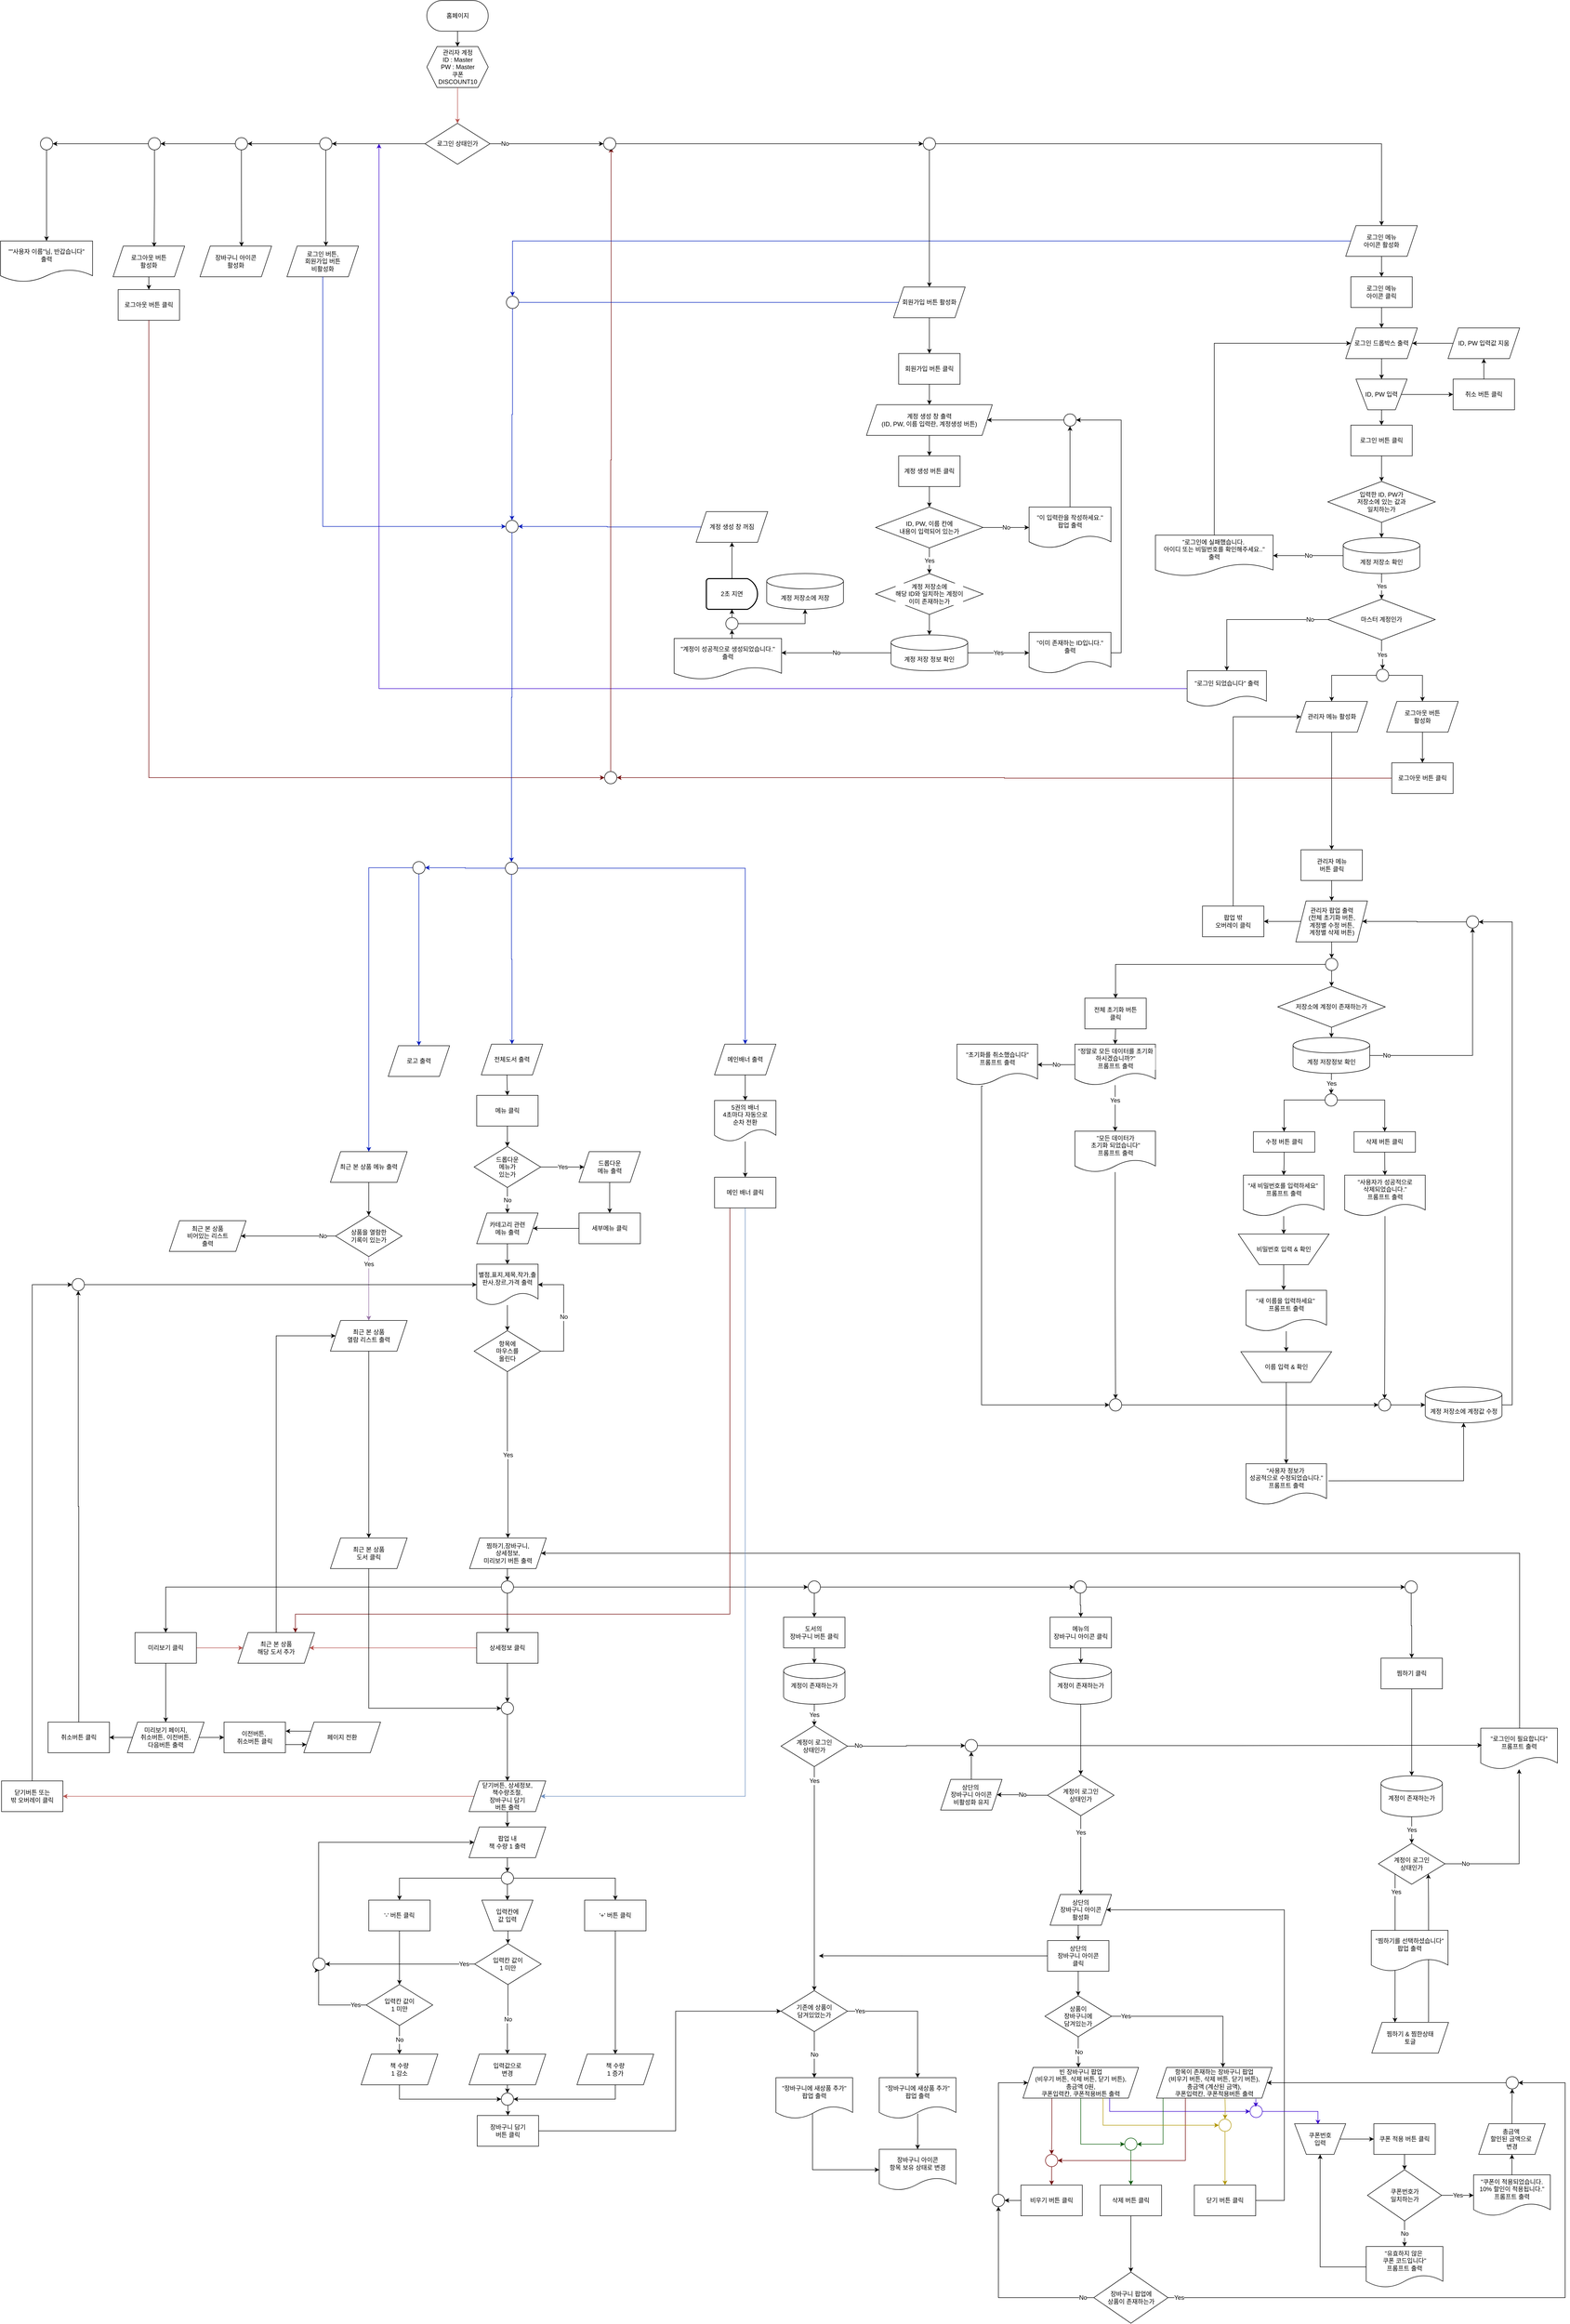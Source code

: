 <mxfile version="24.7.6">
  <diagram id="C5RBs43oDa-KdzZeNtuy" name="Page-1">
    <mxGraphModel dx="2416" dy="3293" grid="0" gridSize="10" guides="1" tooltips="1" connect="1" arrows="1" fold="1" page="1" pageScale="1" pageWidth="827" pageHeight="1169" math="0" shadow="0">
      <root>
        <mxCell id="WIyWlLk6GJQsqaUBKTNV-0" />
        <mxCell id="WIyWlLk6GJQsqaUBKTNV-1" parent="WIyWlLk6GJQsqaUBKTNV-0" />
        <mxCell id="Trn8S8U_fDd8YShinlyO-1" value="홈페이지" style="rounded=1;whiteSpace=wrap;html=1;strokeColor=#000000;align=center;verticalAlign=middle;fontFamily=Helvetica;fontSize=12;fontColor=default;labelBackgroundColor=default;fillColor=default;arcSize=50;" vertex="1" parent="WIyWlLk6GJQsqaUBKTNV-1">
          <mxGeometry x="1033.5" y="-1630" width="120" height="60" as="geometry" />
        </mxCell>
        <mxCell id="Trn8S8U_fDd8YShinlyO-2" value="관리자 계정&lt;div&gt;ID : Master&lt;/div&gt;&lt;div&gt;PW : Master&lt;/div&gt;&lt;div&gt;쿠폰&lt;/div&gt;&lt;div&gt;DISCOUNT10&lt;/div&gt;" style="shape=hexagon;perimeter=hexagonPerimeter2;whiteSpace=wrap;html=1;fixedSize=1;strokeColor=default;align=center;verticalAlign=middle;fontFamily=Helvetica;fontSize=12;fontColor=default;labelBackgroundColor=default;fillColor=default;" vertex="1" parent="WIyWlLk6GJQsqaUBKTNV-1">
          <mxGeometry x="1033.5" y="-1540" width="120" height="80" as="geometry" />
        </mxCell>
        <mxCell id="Trn8S8U_fDd8YShinlyO-3" value="" style="endArrow=classic;html=1;rounded=0;fontFamily=Helvetica;fontSize=12;fontColor=default;labelBackgroundColor=default;exitX=0.5;exitY=1;exitDx=0;exitDy=0;verticalAlign=middle;" edge="1" parent="WIyWlLk6GJQsqaUBKTNV-1" source="Trn8S8U_fDd8YShinlyO-1" target="Trn8S8U_fDd8YShinlyO-2">
          <mxGeometry width="50" height="50" relative="1" as="geometry">
            <mxPoint x="1503.5" y="-1230" as="sourcePoint" />
            <mxPoint x="1553.5" y="-1280" as="targetPoint" />
          </mxGeometry>
        </mxCell>
        <mxCell id="Trn8S8U_fDd8YShinlyO-4" value="전체도서 출력" style="shape=parallelogram;perimeter=parallelogramPerimeter;whiteSpace=wrap;html=1;fixedSize=1;strokeColor=default;align=center;verticalAlign=middle;fontFamily=Helvetica;fontSize=12;fontColor=default;labelBackgroundColor=default;fillColor=default;" vertex="1" parent="WIyWlLk6GJQsqaUBKTNV-1">
          <mxGeometry x="1140" y="410" width="120" height="60" as="geometry" />
        </mxCell>
        <mxCell id="Trn8S8U_fDd8YShinlyO-5" value="로고 출력" style="shape=parallelogram;perimeter=parallelogramPerimeter;whiteSpace=wrap;html=1;fixedSize=1;strokeColor=default;align=center;verticalAlign=middle;fontFamily=Helvetica;fontSize=12;fontColor=default;labelBackgroundColor=default;fillColor=default;" vertex="1" parent="WIyWlLk6GJQsqaUBKTNV-1">
          <mxGeometry x="958" y="413" width="120" height="60" as="geometry" />
        </mxCell>
        <mxCell id="Trn8S8U_fDd8YShinlyO-12" value="메인배너 출력" style="shape=parallelogram;perimeter=parallelogramPerimeter;whiteSpace=wrap;html=1;fixedSize=1;strokeColor=default;align=center;verticalAlign=middle;fontFamily=Helvetica;fontSize=12;fontColor=default;labelBackgroundColor=default;fillColor=default;" vertex="1" parent="WIyWlLk6GJQsqaUBKTNV-1">
          <mxGeometry x="1596" y="410" width="120" height="60" as="geometry" />
        </mxCell>
        <mxCell id="Trn8S8U_fDd8YShinlyO-266" value="" style="edgeStyle=orthogonalEdgeStyle;rounded=0;orthogonalLoop=1;jettySize=auto;html=1;fontFamily=Helvetica;fontSize=12;fontColor=default;labelBackgroundColor=default;entryX=0.5;entryY=0;entryDx=0;entryDy=0;" edge="1" parent="WIyWlLk6GJQsqaUBKTNV-1" source="Trn8S8U_fDd8YShinlyO-13" target="Trn8S8U_fDd8YShinlyO-267">
          <mxGeometry relative="1" as="geometry">
            <mxPoint x="1656" y="660" as="targetPoint" />
          </mxGeometry>
        </mxCell>
        <mxCell id="Trn8S8U_fDd8YShinlyO-13" value="5권의 배너&lt;div&gt;4초마다 자동으로&lt;/div&gt;&lt;div&gt;순차 전환&lt;/div&gt;" style="shape=document;whiteSpace=wrap;html=1;boundedLbl=1;strokeColor=default;align=center;verticalAlign=middle;fontFamily=Helvetica;fontSize=12;fontColor=default;labelBackgroundColor=default;fillColor=default;" vertex="1" parent="WIyWlLk6GJQsqaUBKTNV-1">
          <mxGeometry x="1596" y="520" width="120" height="80" as="geometry" />
        </mxCell>
        <mxCell id="Trn8S8U_fDd8YShinlyO-14" value="" style="endArrow=classic;html=1;rounded=0;fontFamily=Helvetica;fontSize=12;fontColor=default;labelBackgroundColor=default;exitX=0.5;exitY=1;exitDx=0;exitDy=0;entryX=0.5;entryY=0;entryDx=0;entryDy=0;verticalAlign=middle;" edge="1" parent="WIyWlLk6GJQsqaUBKTNV-1" source="Trn8S8U_fDd8YShinlyO-12" target="Trn8S8U_fDd8YShinlyO-13">
          <mxGeometry width="50" height="50" relative="1" as="geometry">
            <mxPoint x="2026" y="580" as="sourcePoint" />
            <mxPoint x="2076" y="530" as="targetPoint" />
          </mxGeometry>
        </mxCell>
        <mxCell id="Trn8S8U_fDd8YShinlyO-24" value="" style="edgeStyle=orthogonalEdgeStyle;rounded=0;orthogonalLoop=1;jettySize=auto;html=1;fontFamily=Helvetica;fontSize=12;fontColor=default;labelBackgroundColor=default;" edge="1" parent="WIyWlLk6GJQsqaUBKTNV-1" source="Trn8S8U_fDd8YShinlyO-16" target="Trn8S8U_fDd8YShinlyO-18">
          <mxGeometry relative="1" as="geometry" />
        </mxCell>
        <mxCell id="Trn8S8U_fDd8YShinlyO-16" value="메뉴 클릭" style="rounded=0;whiteSpace=wrap;html=1;strokeColor=default;align=center;verticalAlign=middle;fontFamily=Helvetica;fontSize=12;fontColor=default;labelBackgroundColor=default;fillColor=default;" vertex="1" parent="WIyWlLk6GJQsqaUBKTNV-1">
          <mxGeometry x="1131" y="510" width="120" height="60" as="geometry" />
        </mxCell>
        <mxCell id="Trn8S8U_fDd8YShinlyO-17" value="" style="endArrow=classic;html=1;rounded=0;fontFamily=Helvetica;fontSize=12;fontColor=default;labelBackgroundColor=default;exitX=0.417;exitY=1;exitDx=0;exitDy=0;exitPerimeter=0;entryX=0.5;entryY=0;entryDx=0;entryDy=0;verticalAlign=middle;" edge="1" parent="WIyWlLk6GJQsqaUBKTNV-1" source="Trn8S8U_fDd8YShinlyO-4" target="Trn8S8U_fDd8YShinlyO-16">
          <mxGeometry width="50" height="50" relative="1" as="geometry">
            <mxPoint x="1901" y="620" as="sourcePoint" />
            <mxPoint x="1951" y="570" as="targetPoint" />
          </mxGeometry>
        </mxCell>
        <mxCell id="Trn8S8U_fDd8YShinlyO-18" value="드롭다운&lt;div&gt;메뉴가&lt;/div&gt;&lt;div&gt;있는가&lt;/div&gt;" style="rhombus;whiteSpace=wrap;html=1;strokeColor=default;align=center;verticalAlign=middle;fontFamily=Helvetica;fontSize=12;fontColor=default;labelBackgroundColor=default;fillColor=default;" vertex="1" parent="WIyWlLk6GJQsqaUBKTNV-1">
          <mxGeometry x="1126" y="610" width="130" height="80" as="geometry" />
        </mxCell>
        <mxCell id="Trn8S8U_fDd8YShinlyO-19" value="" style="endArrow=classic;html=1;rounded=0;fontFamily=Helvetica;fontSize=12;fontColor=default;labelBackgroundColor=default;exitX=0.5;exitY=1;exitDx=0;exitDy=0;entryX=0.5;entryY=0;entryDx=0;entryDy=0;" edge="1" parent="WIyWlLk6GJQsqaUBKTNV-1" source="Trn8S8U_fDd8YShinlyO-16" target="Trn8S8U_fDd8YShinlyO-18">
          <mxGeometry width="50" height="50" relative="1" as="geometry">
            <mxPoint x="1901" y="620" as="sourcePoint" />
            <mxPoint x="1951" y="570" as="targetPoint" />
          </mxGeometry>
        </mxCell>
        <mxCell id="Trn8S8U_fDd8YShinlyO-20" value="드롭다운&lt;div&gt;메뉴 출력&lt;/div&gt;" style="shape=parallelogram;perimeter=parallelogramPerimeter;whiteSpace=wrap;html=1;fixedSize=1;strokeColor=default;align=center;verticalAlign=middle;fontFamily=Helvetica;fontSize=12;fontColor=default;labelBackgroundColor=default;fillColor=default;" vertex="1" parent="WIyWlLk6GJQsqaUBKTNV-1">
          <mxGeometry x="1331" y="620" width="120" height="60" as="geometry" />
        </mxCell>
        <mxCell id="Trn8S8U_fDd8YShinlyO-21" value="" style="endArrow=classic;html=1;rounded=0;fontFamily=Helvetica;fontSize=12;fontColor=default;labelBackgroundColor=default;exitX=1;exitY=0.5;exitDx=0;exitDy=0;entryX=0;entryY=0.5;entryDx=0;entryDy=0;" edge="1" parent="WIyWlLk6GJQsqaUBKTNV-1" source="Trn8S8U_fDd8YShinlyO-18" target="Trn8S8U_fDd8YShinlyO-20">
          <mxGeometry relative="1" as="geometry">
            <mxPoint x="1881" y="590" as="sourcePoint" />
            <mxPoint x="1981" y="590" as="targetPoint" />
          </mxGeometry>
        </mxCell>
        <mxCell id="Trn8S8U_fDd8YShinlyO-22" value="Yes" style="edgeLabel;resizable=0;html=1;;align=center;verticalAlign=middle;strokeColor=default;fontFamily=Helvetica;fontSize=12;fontColor=default;labelBackgroundColor=default;fillColor=default;" connectable="0" vertex="1" parent="Trn8S8U_fDd8YShinlyO-21">
          <mxGeometry relative="1" as="geometry" />
        </mxCell>
        <mxCell id="Trn8S8U_fDd8YShinlyO-30" style="edgeStyle=orthogonalEdgeStyle;rounded=0;orthogonalLoop=1;jettySize=auto;html=1;exitX=0;exitY=0.5;exitDx=0;exitDy=0;entryX=1;entryY=0.5;entryDx=0;entryDy=0;fontFamily=Helvetica;fontSize=12;fontColor=default;labelBackgroundColor=default;" edge="1" parent="WIyWlLk6GJQsqaUBKTNV-1" source="Trn8S8U_fDd8YShinlyO-23" target="Trn8S8U_fDd8YShinlyO-26">
          <mxGeometry relative="1" as="geometry" />
        </mxCell>
        <mxCell id="Trn8S8U_fDd8YShinlyO-23" value="세부메뉴 클릭" style="rounded=0;whiteSpace=wrap;html=1;strokeColor=default;align=center;verticalAlign=middle;fontFamily=Helvetica;fontSize=12;fontColor=default;labelBackgroundColor=default;fillColor=default;" vertex="1" parent="WIyWlLk6GJQsqaUBKTNV-1">
          <mxGeometry x="1331" y="740" width="120" height="60" as="geometry" />
        </mxCell>
        <mxCell id="Trn8S8U_fDd8YShinlyO-25" value="" style="endArrow=classic;html=1;rounded=0;fontFamily=Helvetica;fontSize=12;fontColor=default;labelBackgroundColor=default;exitX=0.5;exitY=1;exitDx=0;exitDy=0;entryX=0.5;entryY=0;entryDx=0;entryDy=0;" edge="1" parent="WIyWlLk6GJQsqaUBKTNV-1" source="Trn8S8U_fDd8YShinlyO-20" target="Trn8S8U_fDd8YShinlyO-23">
          <mxGeometry width="50" height="50" relative="1" as="geometry">
            <mxPoint x="1201" y="580" as="sourcePoint" />
            <mxPoint x="1201" y="620" as="targetPoint" />
          </mxGeometry>
        </mxCell>
        <mxCell id="Trn8S8U_fDd8YShinlyO-34" style="edgeStyle=orthogonalEdgeStyle;rounded=0;orthogonalLoop=1;jettySize=auto;html=1;exitX=0.5;exitY=1;exitDx=0;exitDy=0;entryX=0.5;entryY=0;entryDx=0;entryDy=0;fontFamily=Helvetica;fontSize=12;fontColor=default;labelBackgroundColor=default;" edge="1" parent="WIyWlLk6GJQsqaUBKTNV-1" source="Trn8S8U_fDd8YShinlyO-26" target="Trn8S8U_fDd8YShinlyO-33">
          <mxGeometry relative="1" as="geometry" />
        </mxCell>
        <mxCell id="Trn8S8U_fDd8YShinlyO-26" value="카테고리 관련&lt;div&gt;메뉴 출력&lt;/div&gt;" style="shape=parallelogram;perimeter=parallelogramPerimeter;whiteSpace=wrap;html=1;fixedSize=1;strokeColor=default;align=center;verticalAlign=middle;fontFamily=Helvetica;fontSize=12;fontColor=default;labelBackgroundColor=default;fillColor=default;" vertex="1" parent="WIyWlLk6GJQsqaUBKTNV-1">
          <mxGeometry x="1131" y="740" width="120" height="60" as="geometry" />
        </mxCell>
        <mxCell id="Trn8S8U_fDd8YShinlyO-27" value="" style="endArrow=classic;html=1;rounded=0;fontFamily=Helvetica;fontSize=12;fontColor=default;labelBackgroundColor=default;exitX=0.5;exitY=1;exitDx=0;exitDy=0;entryX=0.5;entryY=0;entryDx=0;entryDy=0;" edge="1" parent="WIyWlLk6GJQsqaUBKTNV-1" source="Trn8S8U_fDd8YShinlyO-18" target="Trn8S8U_fDd8YShinlyO-26">
          <mxGeometry relative="1" as="geometry">
            <mxPoint x="1266" y="660" as="sourcePoint" />
            <mxPoint x="1351" y="660" as="targetPoint" />
          </mxGeometry>
        </mxCell>
        <mxCell id="Trn8S8U_fDd8YShinlyO-28" value="No" style="edgeLabel;resizable=0;html=1;;align=center;verticalAlign=middle;strokeColor=default;fontFamily=Helvetica;fontSize=12;fontColor=default;labelBackgroundColor=default;fillColor=default;" connectable="0" vertex="1" parent="Trn8S8U_fDd8YShinlyO-27">
          <mxGeometry relative="1" as="geometry" />
        </mxCell>
        <mxCell id="Trn8S8U_fDd8YShinlyO-37" style="edgeStyle=orthogonalEdgeStyle;rounded=0;orthogonalLoop=1;jettySize=auto;html=1;entryX=0.5;entryY=0;entryDx=0;entryDy=0;fontFamily=Helvetica;fontSize=12;fontColor=default;labelBackgroundColor=default;" edge="1" parent="WIyWlLk6GJQsqaUBKTNV-1" source="Trn8S8U_fDd8YShinlyO-33" target="Trn8S8U_fDd8YShinlyO-35">
          <mxGeometry relative="1" as="geometry" />
        </mxCell>
        <mxCell id="Trn8S8U_fDd8YShinlyO-33" value="별점,표지,제목,작가,출판사,장르,가격 출력" style="shape=document;whiteSpace=wrap;html=1;boundedLbl=1;strokeColor=default;align=center;verticalAlign=middle;fontFamily=Helvetica;fontSize=12;fontColor=default;labelBackgroundColor=default;fillColor=default;" vertex="1" parent="WIyWlLk6GJQsqaUBKTNV-1">
          <mxGeometry x="1131" y="840" width="120" height="80" as="geometry" />
        </mxCell>
        <mxCell id="Trn8S8U_fDd8YShinlyO-36" value="No" style="edgeStyle=orthogonalEdgeStyle;rounded=0;orthogonalLoop=1;jettySize=auto;html=1;exitX=1;exitY=0.5;exitDx=0;exitDy=0;entryX=1;entryY=0.5;entryDx=0;entryDy=0;fontFamily=Helvetica;fontSize=12;fontColor=default;labelBackgroundColor=default;" edge="1" parent="WIyWlLk6GJQsqaUBKTNV-1" source="Trn8S8U_fDd8YShinlyO-35" target="Trn8S8U_fDd8YShinlyO-33">
          <mxGeometry relative="1" as="geometry">
            <Array as="points">
              <mxPoint x="1301" y="1010" />
              <mxPoint x="1301" y="880" />
            </Array>
          </mxGeometry>
        </mxCell>
        <mxCell id="Trn8S8U_fDd8YShinlyO-39" value="Yes" style="edgeStyle=orthogonalEdgeStyle;rounded=0;orthogonalLoop=1;jettySize=auto;html=1;exitX=0.5;exitY=1;exitDx=0;exitDy=0;entryX=0.5;entryY=0;entryDx=0;entryDy=0;fontFamily=Helvetica;fontSize=12;fontColor=default;labelBackgroundColor=default;" edge="1" parent="WIyWlLk6GJQsqaUBKTNV-1" source="Trn8S8U_fDd8YShinlyO-35" target="Trn8S8U_fDd8YShinlyO-38">
          <mxGeometry relative="1" as="geometry">
            <mxPoint x="1191" y="1535" as="sourcePoint" />
          </mxGeometry>
        </mxCell>
        <mxCell id="Trn8S8U_fDd8YShinlyO-35" value="항목에&lt;div&gt;마우스를&lt;/div&gt;&lt;div&gt;올린다&lt;/div&gt;" style="rhombus;whiteSpace=wrap;html=1;strokeColor=default;align=center;verticalAlign=middle;fontFamily=Helvetica;fontSize=12;fontColor=default;labelBackgroundColor=default;fillColor=default;" vertex="1" parent="WIyWlLk6GJQsqaUBKTNV-1">
          <mxGeometry x="1126" y="970" width="130" height="80" as="geometry" />
        </mxCell>
        <mxCell id="Trn8S8U_fDd8YShinlyO-38" value="찜하기,장바구니,&lt;div&gt;상세정보,&lt;/div&gt;&lt;div&gt;미리보기 버튼 출력&lt;/div&gt;" style="shape=parallelogram;perimeter=parallelogramPerimeter;whiteSpace=wrap;html=1;fixedSize=1;strokeColor=default;align=center;verticalAlign=middle;fontFamily=Helvetica;fontSize=12;fontColor=default;labelBackgroundColor=default;fillColor=default;" vertex="1" parent="WIyWlLk6GJQsqaUBKTNV-1">
          <mxGeometry x="1117" y="1375" width="150" height="60" as="geometry" />
        </mxCell>
        <mxCell id="Trn8S8U_fDd8YShinlyO-43" style="edgeStyle=orthogonalEdgeStyle;rounded=0;orthogonalLoop=1;jettySize=auto;html=1;exitX=0.5;exitY=1;exitDx=0;exitDy=0;entryX=0.5;entryY=0;entryDx=0;entryDy=0;fontFamily=Helvetica;fontSize=12;fontColor=default;labelBackgroundColor=default;" edge="1" parent="WIyWlLk6GJQsqaUBKTNV-1" source="Trn8S8U_fDd8YShinlyO-40" target="Trn8S8U_fDd8YShinlyO-42">
          <mxGeometry relative="1" as="geometry" />
        </mxCell>
        <mxCell id="Trn8S8U_fDd8YShinlyO-247" style="edgeStyle=orthogonalEdgeStyle;rounded=0;orthogonalLoop=1;jettySize=auto;html=1;exitX=1;exitY=0.5;exitDx=0;exitDy=0;entryX=0;entryY=0.5;entryDx=0;entryDy=0;fontFamily=Helvetica;fontSize=12;fontColor=default;labelBackgroundColor=default;fillColor=#f8cecc;strokeColor=#b85450;" edge="1" parent="WIyWlLk6GJQsqaUBKTNV-1" source="Trn8S8U_fDd8YShinlyO-40" target="Trn8S8U_fDd8YShinlyO-246">
          <mxGeometry relative="1" as="geometry" />
        </mxCell>
        <mxCell id="Trn8S8U_fDd8YShinlyO-40" value="미리보기 클릭" style="rounded=0;whiteSpace=wrap;html=1;strokeColor=default;align=center;verticalAlign=middle;fontFamily=Helvetica;fontSize=12;fontColor=default;labelBackgroundColor=default;fillColor=default;" vertex="1" parent="WIyWlLk6GJQsqaUBKTNV-1">
          <mxGeometry x="463" y="1560" width="120" height="60" as="geometry" />
        </mxCell>
        <mxCell id="Trn8S8U_fDd8YShinlyO-45" style="edgeStyle=orthogonalEdgeStyle;rounded=0;orthogonalLoop=1;jettySize=auto;html=1;exitX=0;exitY=0.5;exitDx=0;exitDy=0;entryX=1;entryY=0.5;entryDx=0;entryDy=0;fontFamily=Helvetica;fontSize=12;fontColor=default;labelBackgroundColor=default;" edge="1" parent="WIyWlLk6GJQsqaUBKTNV-1" source="Trn8S8U_fDd8YShinlyO-42" target="Trn8S8U_fDd8YShinlyO-44">
          <mxGeometry relative="1" as="geometry" />
        </mxCell>
        <mxCell id="Trn8S8U_fDd8YShinlyO-230" style="edgeStyle=orthogonalEdgeStyle;rounded=0;orthogonalLoop=1;jettySize=auto;html=1;exitX=1;exitY=0.5;exitDx=0;exitDy=0;entryX=0;entryY=0.5;entryDx=0;entryDy=0;fontFamily=Helvetica;fontSize=12;fontColor=default;labelBackgroundColor=default;fillColor=#f8cecc;strokeColor=#000000;" edge="1" parent="WIyWlLk6GJQsqaUBKTNV-1" source="Trn8S8U_fDd8YShinlyO-42" target="Trn8S8U_fDd8YShinlyO-229">
          <mxGeometry relative="1" as="geometry" />
        </mxCell>
        <mxCell id="Trn8S8U_fDd8YShinlyO-42" value="미리보기 페이지,&lt;div&gt;취소버튼, 이전버튼,&lt;/div&gt;&lt;div&gt;다음버튼 출력&lt;/div&gt;" style="shape=parallelogram;perimeter=parallelogramPerimeter;whiteSpace=wrap;html=1;fixedSize=1;strokeColor=default;align=center;verticalAlign=middle;fontFamily=Helvetica;fontSize=12;fontColor=default;labelBackgroundColor=default;fillColor=default;" vertex="1" parent="WIyWlLk6GJQsqaUBKTNV-1">
          <mxGeometry x="448" y="1735" width="150" height="60" as="geometry" />
        </mxCell>
        <mxCell id="Trn8S8U_fDd8YShinlyO-44" value="취소버튼 클릭" style="rounded=0;whiteSpace=wrap;html=1;strokeColor=default;align=center;verticalAlign=middle;fontFamily=Helvetica;fontSize=12;fontColor=default;labelBackgroundColor=default;fillColor=default;" vertex="1" parent="WIyWlLk6GJQsqaUBKTNV-1">
          <mxGeometry x="293" y="1735" width="120" height="60" as="geometry" />
        </mxCell>
        <mxCell id="Trn8S8U_fDd8YShinlyO-248" style="edgeStyle=orthogonalEdgeStyle;rounded=0;orthogonalLoop=1;jettySize=auto;html=1;exitX=0;exitY=0.5;exitDx=0;exitDy=0;entryX=1;entryY=0.5;entryDx=0;entryDy=0;fontFamily=Helvetica;fontSize=12;fontColor=default;labelBackgroundColor=default;fillColor=#f8cecc;strokeColor=#b85450;" edge="1" parent="WIyWlLk6GJQsqaUBKTNV-1" source="Trn8S8U_fDd8YShinlyO-47" target="Trn8S8U_fDd8YShinlyO-246">
          <mxGeometry relative="1" as="geometry">
            <mxPoint x="1015" y="1590" as="sourcePoint" />
          </mxGeometry>
        </mxCell>
        <mxCell id="Trn8S8U_fDd8YShinlyO-47" value="상세정보 클릭" style="rounded=0;whiteSpace=wrap;html=1;strokeColor=default;align=center;verticalAlign=middle;fontFamily=Helvetica;fontSize=12;fontColor=default;labelBackgroundColor=default;fillColor=default;" vertex="1" parent="WIyWlLk6GJQsqaUBKTNV-1">
          <mxGeometry x="1131" y="1560" width="120" height="60" as="geometry" />
        </mxCell>
        <mxCell id="Trn8S8U_fDd8YShinlyO-56" style="edgeStyle=orthogonalEdgeStyle;rounded=0;orthogonalLoop=1;jettySize=auto;html=1;exitX=1;exitY=0.5;exitDx=0;exitDy=0;entryX=1;entryY=0.5;entryDx=0;entryDy=0;fontFamily=Helvetica;fontSize=12;fontColor=default;labelBackgroundColor=default;fillColor=#f8cecc;strokeColor=#b85450;" edge="1" parent="WIyWlLk6GJQsqaUBKTNV-1" source="Trn8S8U_fDd8YShinlyO-50" target="Trn8S8U_fDd8YShinlyO-53">
          <mxGeometry relative="1" as="geometry" />
        </mxCell>
        <mxCell id="Trn8S8U_fDd8YShinlyO-59" style="edgeStyle=orthogonalEdgeStyle;rounded=0;orthogonalLoop=1;jettySize=auto;html=1;exitX=0.5;exitY=1;exitDx=0;exitDy=0;entryX=0.5;entryY=0;entryDx=0;entryDy=0;fontFamily=Helvetica;fontSize=12;fontColor=default;labelBackgroundColor=default;" edge="1" parent="WIyWlLk6GJQsqaUBKTNV-1" source="Trn8S8U_fDd8YShinlyO-50" target="Trn8S8U_fDd8YShinlyO-58">
          <mxGeometry relative="1" as="geometry" />
        </mxCell>
        <mxCell id="Trn8S8U_fDd8YShinlyO-50" value="닫기버튼, 상세정보,&lt;div&gt;책수량조절,&lt;/div&gt;&lt;div&gt;장바구니 담기&lt;/div&gt;&lt;div&gt;버튼 출력&lt;/div&gt;" style="shape=parallelogram;perimeter=parallelogramPerimeter;whiteSpace=wrap;html=1;fixedSize=1;strokeColor=default;align=center;verticalAlign=middle;fontFamily=Helvetica;fontSize=12;fontColor=default;labelBackgroundColor=default;fillColor=default;" vertex="1" parent="WIyWlLk6GJQsqaUBKTNV-1">
          <mxGeometry x="1116" y="1850" width="150" height="60" as="geometry" />
        </mxCell>
        <mxCell id="Trn8S8U_fDd8YShinlyO-53" value="닫기버튼 또는&lt;div&gt;밖 오버레이 클릭&lt;/div&gt;" style="rounded=0;whiteSpace=wrap;html=1;strokeColor=default;align=center;verticalAlign=middle;fontFamily=Helvetica;fontSize=12;fontColor=default;labelBackgroundColor=default;fillColor=default;" vertex="1" parent="WIyWlLk6GJQsqaUBKTNV-1">
          <mxGeometry x="202" y="1850" width="120" height="60" as="geometry" />
        </mxCell>
        <mxCell id="Trn8S8U_fDd8YShinlyO-58" value="팝업 내&lt;div&gt;책 수량 1 출력&lt;/div&gt;" style="shape=parallelogram;perimeter=parallelogramPerimeter;whiteSpace=wrap;html=1;fixedSize=1;strokeColor=default;align=center;verticalAlign=middle;fontFamily=Helvetica;fontSize=12;fontColor=default;labelBackgroundColor=default;fillColor=default;" vertex="1" parent="WIyWlLk6GJQsqaUBKTNV-1">
          <mxGeometry x="1116" y="1940" width="150" height="60" as="geometry" />
        </mxCell>
        <mxCell id="Trn8S8U_fDd8YShinlyO-84" style="edgeStyle=orthogonalEdgeStyle;rounded=0;orthogonalLoop=1;jettySize=auto;html=1;exitX=0.5;exitY=1;exitDx=0;exitDy=0;entryX=0.5;entryY=0;entryDx=0;entryDy=0;fontFamily=Helvetica;fontSize=12;fontColor=default;labelBackgroundColor=default;" edge="1" parent="WIyWlLk6GJQsqaUBKTNV-1" source="Trn8S8U_fDd8YShinlyO-60" target="Trn8S8U_fDd8YShinlyO-72">
          <mxGeometry relative="1" as="geometry">
            <mxPoint x="1690" y="2100" as="sourcePoint" />
            <mxPoint x="1690" y="2345" as="targetPoint" />
          </mxGeometry>
        </mxCell>
        <mxCell id="Trn8S8U_fDd8YShinlyO-60" value="&#39;+&#39; 버튼 클릭" style="rounded=0;whiteSpace=wrap;html=1;strokeColor=default;align=center;verticalAlign=middle;fontFamily=Helvetica;fontSize=12;fontColor=default;labelBackgroundColor=default;fillColor=default;" vertex="1" parent="WIyWlLk6GJQsqaUBKTNV-1">
          <mxGeometry x="1342" y="2083" width="120" height="60" as="geometry" />
        </mxCell>
        <mxCell id="Trn8S8U_fDd8YShinlyO-76" style="edgeStyle=orthogonalEdgeStyle;rounded=0;orthogonalLoop=1;jettySize=auto;html=1;exitX=0.5;exitY=1;exitDx=0;exitDy=0;entryX=0.5;entryY=0;entryDx=0;entryDy=0;fontFamily=Helvetica;fontSize=12;fontColor=default;labelBackgroundColor=default;" edge="1" parent="WIyWlLk6GJQsqaUBKTNV-1" source="Trn8S8U_fDd8YShinlyO-61" target="Trn8S8U_fDd8YShinlyO-75">
          <mxGeometry relative="1" as="geometry" />
        </mxCell>
        <mxCell id="Trn8S8U_fDd8YShinlyO-61" value="&#39;-&#39; 버튼 클릭" style="rounded=0;whiteSpace=wrap;html=1;strokeColor=default;align=center;verticalAlign=middle;fontFamily=Helvetica;fontSize=12;fontColor=default;labelBackgroundColor=default;fillColor=default;" vertex="1" parent="WIyWlLk6GJQsqaUBKTNV-1">
          <mxGeometry x="920" y="2083" width="120" height="60" as="geometry" />
        </mxCell>
        <mxCell id="Trn8S8U_fDd8YShinlyO-86" style="edgeStyle=orthogonalEdgeStyle;rounded=0;orthogonalLoop=1;jettySize=auto;html=1;exitX=0.5;exitY=1;exitDx=0;exitDy=0;entryX=0.5;entryY=0;entryDx=0;entryDy=0;fontFamily=Helvetica;fontSize=12;fontColor=default;labelBackgroundColor=default;" edge="1" parent="WIyWlLk6GJQsqaUBKTNV-1" source="Trn8S8U_fDd8YShinlyO-64" target="Trn8S8U_fDd8YShinlyO-78">
          <mxGeometry relative="1" as="geometry" />
        </mxCell>
        <mxCell id="Trn8S8U_fDd8YShinlyO-64" value="입력칸에&lt;div&gt;값 입력&lt;/div&gt;" style="verticalLabelPosition=middle;verticalAlign=middle;html=1;shape=trapezoid;perimeter=trapezoidPerimeter;whiteSpace=wrap;size=0.23;arcSize=10;flipV=1;labelPosition=center;align=center;strokeColor=default;fontFamily=Helvetica;fontSize=12;fontColor=default;labelBackgroundColor=default;fillColor=default;" vertex="1" parent="WIyWlLk6GJQsqaUBKTNV-1">
          <mxGeometry x="1141" y="2083" width="100" height="60" as="geometry" />
        </mxCell>
        <mxCell id="Trn8S8U_fDd8YShinlyO-70" value="입력값으로&lt;div&gt;변경&lt;/div&gt;" style="shape=parallelogram;perimeter=parallelogramPerimeter;whiteSpace=wrap;html=1;fixedSize=1;strokeColor=default;align=center;verticalAlign=middle;fontFamily=Helvetica;fontSize=12;fontColor=default;labelBackgroundColor=default;fillColor=default;" vertex="1" parent="WIyWlLk6GJQsqaUBKTNV-1">
          <mxGeometry x="1116" y="2384" width="150" height="60" as="geometry" />
        </mxCell>
        <mxCell id="Trn8S8U_fDd8YShinlyO-80" style="edgeStyle=orthogonalEdgeStyle;rounded=0;orthogonalLoop=1;jettySize=auto;html=1;exitX=0.5;exitY=1;exitDx=0;exitDy=0;entryX=0.5;entryY=0;entryDx=0;entryDy=0;fontFamily=Helvetica;fontSize=12;fontColor=default;labelBackgroundColor=default;" edge="1" parent="WIyWlLk6GJQsqaUBKTNV-1" source="Trn8S8U_fDd8YShinlyO-516" target="Trn8S8U_fDd8YShinlyO-73">
          <mxGeometry relative="1" as="geometry" />
        </mxCell>
        <mxCell id="Trn8S8U_fDd8YShinlyO-71" value="책 수량&lt;div&gt;1 감소&lt;/div&gt;" style="shape=parallelogram;perimeter=parallelogramPerimeter;whiteSpace=wrap;html=1;fixedSize=1;strokeColor=default;align=center;verticalAlign=middle;fontFamily=Helvetica;fontSize=12;fontColor=default;labelBackgroundColor=default;fillColor=default;" vertex="1" parent="WIyWlLk6GJQsqaUBKTNV-1">
          <mxGeometry x="905" y="2384" width="150" height="60" as="geometry" />
        </mxCell>
        <mxCell id="Trn8S8U_fDd8YShinlyO-72" value="책 수량&lt;div&gt;1 증가&lt;/div&gt;" style="shape=parallelogram;perimeter=parallelogramPerimeter;whiteSpace=wrap;html=1;fixedSize=1;strokeColor=default;align=center;verticalAlign=middle;fontFamily=Helvetica;fontSize=12;fontColor=default;labelBackgroundColor=default;fillColor=default;" vertex="1" parent="WIyWlLk6GJQsqaUBKTNV-1">
          <mxGeometry x="1327" y="2384" width="150" height="60" as="geometry" />
        </mxCell>
        <mxCell id="Trn8S8U_fDd8YShinlyO-170" style="edgeStyle=orthogonalEdgeStyle;rounded=0;orthogonalLoop=1;jettySize=auto;html=1;exitX=1;exitY=0.5;exitDx=0;exitDy=0;entryX=0;entryY=0.5;entryDx=0;entryDy=0;fontFamily=Helvetica;fontSize=12;fontColor=default;labelBackgroundColor=default;" edge="1" parent="WIyWlLk6GJQsqaUBKTNV-1" source="Trn8S8U_fDd8YShinlyO-73" target="Trn8S8U_fDd8YShinlyO-104">
          <mxGeometry relative="1" as="geometry">
            <Array as="points">
              <mxPoint x="1520" y="2534" />
              <mxPoint x="1520" y="2300" />
            </Array>
          </mxGeometry>
        </mxCell>
        <mxCell id="Trn8S8U_fDd8YShinlyO-73" value="장바구니 담기&lt;div&gt;버튼 클릭&lt;/div&gt;" style="rounded=0;whiteSpace=wrap;html=1;strokeColor=default;align=center;verticalAlign=middle;fontFamily=Helvetica;fontSize=12;fontColor=default;labelBackgroundColor=default;fillColor=default;" vertex="1" parent="WIyWlLk6GJQsqaUBKTNV-1">
          <mxGeometry x="1132" y="2504" width="120" height="60" as="geometry" />
        </mxCell>
        <mxCell id="Trn8S8U_fDd8YShinlyO-79" value="No" style="edgeStyle=orthogonalEdgeStyle;rounded=0;orthogonalLoop=1;jettySize=auto;html=1;exitX=0.5;exitY=1;exitDx=0;exitDy=0;entryX=0.5;entryY=0;entryDx=0;entryDy=0;fontFamily=Helvetica;fontSize=12;fontColor=default;labelBackgroundColor=default;" edge="1" parent="WIyWlLk6GJQsqaUBKTNV-1" source="Trn8S8U_fDd8YShinlyO-75" target="Trn8S8U_fDd8YShinlyO-71">
          <mxGeometry relative="1" as="geometry" />
        </mxCell>
        <mxCell id="Trn8S8U_fDd8YShinlyO-75" value="입력칸 값이&lt;div&gt;1 미만&lt;/div&gt;" style="rhombus;whiteSpace=wrap;html=1;strokeColor=default;align=center;verticalAlign=middle;fontFamily=Helvetica;fontSize=12;fontColor=default;labelBackgroundColor=default;fillColor=default;" vertex="1" parent="WIyWlLk6GJQsqaUBKTNV-1">
          <mxGeometry x="915" y="2248" width="130" height="80" as="geometry" />
        </mxCell>
        <mxCell id="Trn8S8U_fDd8YShinlyO-87" value="No" style="edgeStyle=orthogonalEdgeStyle;rounded=0;orthogonalLoop=1;jettySize=auto;html=1;exitX=0.5;exitY=1;exitDx=0;exitDy=0;fontFamily=Helvetica;fontSize=12;fontColor=default;labelBackgroundColor=default;" edge="1" parent="WIyWlLk6GJQsqaUBKTNV-1" source="Trn8S8U_fDd8YShinlyO-78" target="Trn8S8U_fDd8YShinlyO-70">
          <mxGeometry relative="1" as="geometry" />
        </mxCell>
        <mxCell id="Trn8S8U_fDd8YShinlyO-514" value="Yes" style="edgeStyle=orthogonalEdgeStyle;rounded=0;orthogonalLoop=1;jettySize=auto;html=1;exitX=0;exitY=0.5;exitDx=0;exitDy=0;fontFamily=Helvetica;fontSize=12;fontColor=default;labelBackgroundColor=default;" edge="1" parent="WIyWlLk6GJQsqaUBKTNV-1" source="Trn8S8U_fDd8YShinlyO-78" target="Trn8S8U_fDd8YShinlyO-511">
          <mxGeometry x="-0.857" relative="1" as="geometry">
            <Array as="points">
              <mxPoint x="822" y="2208" />
            </Array>
            <mxPoint as="offset" />
          </mxGeometry>
        </mxCell>
        <mxCell id="Trn8S8U_fDd8YShinlyO-78" value="입력칸 값이&lt;div&gt;1 미만&lt;/div&gt;" style="rhombus;whiteSpace=wrap;html=1;strokeColor=default;align=center;verticalAlign=middle;fontFamily=Helvetica;fontSize=12;fontColor=default;labelBackgroundColor=default;fillColor=default;" vertex="1" parent="WIyWlLk6GJQsqaUBKTNV-1">
          <mxGeometry x="1127" y="2168" width="130" height="80" as="geometry" />
        </mxCell>
        <mxCell id="Trn8S8U_fDd8YShinlyO-103" value="Yes" style="edgeStyle=orthogonalEdgeStyle;rounded=0;orthogonalLoop=1;jettySize=auto;html=1;fontFamily=Helvetica;fontSize=12;fontColor=default;labelBackgroundColor=default;exitX=0.5;exitY=1;exitDx=0;exitDy=0;exitPerimeter=0;" edge="1" parent="WIyWlLk6GJQsqaUBKTNV-1" source="Trn8S8U_fDd8YShinlyO-236" target="Trn8S8U_fDd8YShinlyO-102">
          <mxGeometry relative="1" as="geometry">
            <mxPoint x="1790" y="1680" as="sourcePoint" />
          </mxGeometry>
        </mxCell>
        <mxCell id="Trn8S8U_fDd8YShinlyO-95" value="도서의&amp;nbsp;&lt;div&gt;장바구니 버튼 클릭&lt;/div&gt;" style="rounded=0;whiteSpace=wrap;html=1;strokeColor=default;align=center;verticalAlign=middle;fontFamily=Helvetica;fontSize=12;fontColor=default;labelBackgroundColor=default;fillColor=default;" vertex="1" parent="WIyWlLk6GJQsqaUBKTNV-1">
          <mxGeometry x="1731" y="1530" width="120" height="60" as="geometry" />
        </mxCell>
        <mxCell id="Trn8S8U_fDd8YShinlyO-105" value="Yes" style="edgeStyle=orthogonalEdgeStyle;rounded=0;orthogonalLoop=1;jettySize=auto;html=1;exitX=0.5;exitY=1;exitDx=0;exitDy=0;entryX=0.5;entryY=0;entryDx=0;entryDy=0;fontFamily=Helvetica;fontSize=12;fontColor=default;labelBackgroundColor=default;" edge="1" parent="WIyWlLk6GJQsqaUBKTNV-1" source="Trn8S8U_fDd8YShinlyO-102" target="Trn8S8U_fDd8YShinlyO-104">
          <mxGeometry x="-0.872" relative="1" as="geometry">
            <mxPoint as="offset" />
          </mxGeometry>
        </mxCell>
        <mxCell id="Trn8S8U_fDd8YShinlyO-102" value="계정이 로그인&lt;div&gt;상태인가&lt;/div&gt;" style="rhombus;whiteSpace=wrap;html=1;strokeColor=default;align=center;verticalAlign=middle;fontFamily=Helvetica;fontSize=12;fontColor=default;labelBackgroundColor=default;fillColor=default;" vertex="1" parent="WIyWlLk6GJQsqaUBKTNV-1">
          <mxGeometry x="1726" y="1742" width="130" height="80" as="geometry" />
        </mxCell>
        <mxCell id="Trn8S8U_fDd8YShinlyO-107" value="No" style="edgeStyle=orthogonalEdgeStyle;rounded=0;orthogonalLoop=1;jettySize=auto;html=1;exitX=0.5;exitY=1;exitDx=0;exitDy=0;entryX=0.5;entryY=0;entryDx=0;entryDy=0;fontFamily=Helvetica;fontSize=12;fontColor=default;labelBackgroundColor=default;" edge="1" parent="WIyWlLk6GJQsqaUBKTNV-1" source="Trn8S8U_fDd8YShinlyO-104" target="Trn8S8U_fDd8YShinlyO-106">
          <mxGeometry relative="1" as="geometry">
            <mxPoint x="2009.02" y="2300" as="sourcePoint" />
            <mxPoint x="2063" y="2302" as="targetPoint" />
          </mxGeometry>
        </mxCell>
        <mxCell id="Trn8S8U_fDd8YShinlyO-173" value="Yes" style="edgeStyle=orthogonalEdgeStyle;rounded=0;orthogonalLoop=1;jettySize=auto;html=1;exitX=1;exitY=0.5;exitDx=0;exitDy=0;entryX=0.5;entryY=0;entryDx=0;entryDy=0;fontFamily=Helvetica;fontSize=12;fontColor=default;labelBackgroundColor=default;" edge="1" parent="WIyWlLk6GJQsqaUBKTNV-1" source="Trn8S8U_fDd8YShinlyO-104" target="Trn8S8U_fDd8YShinlyO-108">
          <mxGeometry x="-0.82" relative="1" as="geometry">
            <mxPoint as="offset" />
          </mxGeometry>
        </mxCell>
        <mxCell id="Trn8S8U_fDd8YShinlyO-104" value="기존에 상품이&lt;div&gt;담겨있었는가&lt;/div&gt;" style="rhombus;whiteSpace=wrap;html=1;strokeColor=default;align=center;verticalAlign=middle;fontFamily=Helvetica;fontSize=12;fontColor=default;labelBackgroundColor=default;fillColor=default;" vertex="1" parent="WIyWlLk6GJQsqaUBKTNV-1">
          <mxGeometry x="1726" y="2260" width="130" height="80" as="geometry" />
        </mxCell>
        <mxCell id="Trn8S8U_fDd8YShinlyO-172" style="edgeStyle=orthogonalEdgeStyle;rounded=0;orthogonalLoop=1;jettySize=auto;html=1;exitX=0.477;exitY=0.857;exitDx=0;exitDy=0;entryX=0;entryY=0.5;entryDx=0;entryDy=0;fontFamily=Helvetica;fontSize=12;fontColor=default;labelBackgroundColor=default;exitPerimeter=0;" edge="1" parent="WIyWlLk6GJQsqaUBKTNV-1" source="Trn8S8U_fDd8YShinlyO-106" target="Trn8S8U_fDd8YShinlyO-110">
          <mxGeometry relative="1" as="geometry">
            <Array as="points">
              <mxPoint x="1788" y="2610" />
            </Array>
          </mxGeometry>
        </mxCell>
        <mxCell id="Trn8S8U_fDd8YShinlyO-106" value="&quot;장바구니에 새상품 추가&quot;&lt;div&gt;팝업 출력&lt;/div&gt;" style="shape=document;whiteSpace=wrap;html=1;boundedLbl=1;strokeColor=default;align=center;verticalAlign=middle;fontFamily=Helvetica;fontSize=12;fontColor=default;labelBackgroundColor=default;fillColor=default;" vertex="1" parent="WIyWlLk6GJQsqaUBKTNV-1">
          <mxGeometry x="1716" y="2430" width="150" height="80" as="geometry" />
        </mxCell>
        <mxCell id="Trn8S8U_fDd8YShinlyO-112" style="edgeStyle=orthogonalEdgeStyle;rounded=0;orthogonalLoop=1;jettySize=auto;html=1;exitX=0.501;exitY=0.878;exitDx=0;exitDy=0;entryX=0.5;entryY=0;entryDx=0;entryDy=0;fontFamily=Helvetica;fontSize=12;fontColor=default;labelBackgroundColor=default;exitPerimeter=0;" edge="1" parent="WIyWlLk6GJQsqaUBKTNV-1" source="Trn8S8U_fDd8YShinlyO-108" target="Trn8S8U_fDd8YShinlyO-110">
          <mxGeometry relative="1" as="geometry" />
        </mxCell>
        <mxCell id="Trn8S8U_fDd8YShinlyO-108" value="&quot;장바구니에 새상품 추가&quot;&lt;div&gt;팝업 출력&lt;/div&gt;" style="shape=document;whiteSpace=wrap;html=1;boundedLbl=1;strokeColor=default;align=center;verticalAlign=middle;fontFamily=Helvetica;fontSize=12;fontColor=default;labelBackgroundColor=default;fillColor=default;" vertex="1" parent="WIyWlLk6GJQsqaUBKTNV-1">
          <mxGeometry x="1918" y="2430" width="150" height="80" as="geometry" />
        </mxCell>
        <mxCell id="Trn8S8U_fDd8YShinlyO-110" value="장바구니 아이콘&lt;div&gt;항목 보유 상태로 변경&lt;/div&gt;" style="shape=document;whiteSpace=wrap;html=1;boundedLbl=1;strokeColor=default;align=center;verticalAlign=middle;fontFamily=Helvetica;fontSize=12;fontColor=default;labelBackgroundColor=default;fillColor=default;" vertex="1" parent="WIyWlLk6GJQsqaUBKTNV-1">
          <mxGeometry x="1918" y="2570" width="150" height="80" as="geometry" />
        </mxCell>
        <mxCell id="Trn8S8U_fDd8YShinlyO-117" value="찜하기 클릭" style="rounded=0;whiteSpace=wrap;html=1;strokeColor=default;align=center;verticalAlign=middle;fontFamily=Helvetica;fontSize=12;fontColor=default;labelBackgroundColor=default;fillColor=default;" vertex="1" parent="WIyWlLk6GJQsqaUBKTNV-1">
          <mxGeometry x="2899" y="1610" width="120" height="60" as="geometry" />
        </mxCell>
        <mxCell id="Trn8S8U_fDd8YShinlyO-135" value="No" style="edgeStyle=orthogonalEdgeStyle;rounded=0;orthogonalLoop=1;jettySize=auto;html=1;exitX=1;exitY=0.5;exitDx=0;exitDy=0;fontFamily=Helvetica;fontSize=12;fontColor=default;labelBackgroundColor=default;" edge="1" parent="WIyWlLk6GJQsqaUBKTNV-1" source="Trn8S8U_fDd8YShinlyO-118" target="Trn8S8U_fDd8YShinlyO-134">
          <mxGeometry x="-0.761" relative="1" as="geometry">
            <mxPoint as="offset" />
          </mxGeometry>
        </mxCell>
        <mxCell id="Trn8S8U_fDd8YShinlyO-118" value="계정이 로그인&lt;div&gt;상태인가&lt;/div&gt;" style="rhombus;whiteSpace=wrap;html=1;strokeColor=default;align=center;verticalAlign=middle;fontFamily=Helvetica;fontSize=12;fontColor=default;labelBackgroundColor=default;fillColor=default;" vertex="1" parent="WIyWlLk6GJQsqaUBKTNV-1">
          <mxGeometry x="2894" y="1972" width="130" height="80" as="geometry" />
        </mxCell>
        <mxCell id="Trn8S8U_fDd8YShinlyO-128" style="edgeStyle=orthogonalEdgeStyle;rounded=0;orthogonalLoop=1;jettySize=auto;html=1;exitX=0.733;exitY=-0.03;exitDx=0;exitDy=0;entryX=1;entryY=1;entryDx=0;entryDy=0;fontFamily=Helvetica;fontSize=12;fontColor=default;labelBackgroundColor=default;exitPerimeter=0;" edge="1" parent="WIyWlLk6GJQsqaUBKTNV-1" source="Trn8S8U_fDd8YShinlyO-122" target="Trn8S8U_fDd8YShinlyO-118">
          <mxGeometry relative="1" as="geometry">
            <Array as="points">
              <mxPoint x="2992" y="2320" />
              <mxPoint x="2992" y="2097" />
              <mxPoint x="2992" y="2097" />
            </Array>
          </mxGeometry>
        </mxCell>
        <mxCell id="Trn8S8U_fDd8YShinlyO-122" value="찜하기 &amp;amp; 찜한상태&lt;div&gt;토글&lt;/div&gt;" style="shape=parallelogram;perimeter=parallelogramPerimeter;whiteSpace=wrap;html=1;fixedSize=1;strokeColor=default;align=center;verticalAlign=middle;fontFamily=Helvetica;fontSize=12;fontColor=default;labelBackgroundColor=default;fillColor=default;" vertex="1" parent="WIyWlLk6GJQsqaUBKTNV-1">
          <mxGeometry x="2881" y="2322" width="150" height="60" as="geometry" />
        </mxCell>
        <mxCell id="Trn8S8U_fDd8YShinlyO-127" style="edgeStyle=orthogonalEdgeStyle;rounded=0;orthogonalLoop=1;jettySize=auto;html=1;exitX=0;exitY=1;exitDx=0;exitDy=0;entryX=0.302;entryY=0;entryDx=0;entryDy=0;entryPerimeter=0;fontFamily=Helvetica;fontSize=12;fontColor=default;labelBackgroundColor=default;" edge="1" parent="WIyWlLk6GJQsqaUBKTNV-1" source="Trn8S8U_fDd8YShinlyO-118" target="Trn8S8U_fDd8YShinlyO-122">
          <mxGeometry relative="1" as="geometry" />
        </mxCell>
        <mxCell id="Trn8S8U_fDd8YShinlyO-120" value="&quot;찜하기를 선택하셨습니다&quot;&lt;div&gt;팝업 출력&lt;/div&gt;" style="shape=document;whiteSpace=wrap;html=1;boundedLbl=1;strokeColor=default;align=center;verticalAlign=middle;fontFamily=Helvetica;fontSize=12;fontColor=default;labelBackgroundColor=default;fillColor=default;" vertex="1" parent="WIyWlLk6GJQsqaUBKTNV-1">
          <mxGeometry x="2880" y="2142" width="150" height="80" as="geometry" />
        </mxCell>
        <mxCell id="Trn8S8U_fDd8YShinlyO-130" value="Yes" style="text;html=1;align=center;verticalAlign=middle;whiteSpace=wrap;rounded=0;fontFamily=Helvetica;fontSize=12;fontColor=default;labelBackgroundColor=default;" vertex="1" parent="WIyWlLk6GJQsqaUBKTNV-1">
          <mxGeometry x="2899" y="2052" width="60" height="30" as="geometry" />
        </mxCell>
        <mxCell id="Trn8S8U_fDd8YShinlyO-136" style="edgeStyle=orthogonalEdgeStyle;rounded=0;orthogonalLoop=1;jettySize=auto;html=1;exitX=0.5;exitY=0;exitDx=0;exitDy=0;entryX=1;entryY=0.5;entryDx=0;entryDy=0;fontFamily=Helvetica;fontSize=12;fontColor=default;labelBackgroundColor=default;" edge="1" parent="WIyWlLk6GJQsqaUBKTNV-1" source="Trn8S8U_fDd8YShinlyO-134" target="Trn8S8U_fDd8YShinlyO-38">
          <mxGeometry relative="1" as="geometry">
            <Array as="points">
              <mxPoint x="3170" y="1747" />
              <mxPoint x="3170" y="1405" />
            </Array>
          </mxGeometry>
        </mxCell>
        <mxCell id="Trn8S8U_fDd8YShinlyO-134" value="&quot;로그인이 필요합니다&quot;&lt;div&gt;프롬프트 출력&lt;/div&gt;" style="shape=document;whiteSpace=wrap;html=1;boundedLbl=1;strokeColor=default;align=center;verticalAlign=middle;fontFamily=Helvetica;fontSize=12;fontColor=default;labelBackgroundColor=default;fillColor=default;" vertex="1" parent="WIyWlLk6GJQsqaUBKTNV-1">
          <mxGeometry x="3094" y="1747" width="150" height="80" as="geometry" />
        </mxCell>
        <mxCell id="Trn8S8U_fDd8YShinlyO-147" value="No" style="edgeStyle=orthogonalEdgeStyle;rounded=0;orthogonalLoop=1;jettySize=auto;html=1;exitX=0;exitY=0.5;exitDx=0;exitDy=0;fontFamily=Helvetica;fontSize=12;fontColor=default;labelBackgroundColor=default;entryX=1;entryY=0.5;entryDx=0;entryDy=0;" edge="1" parent="WIyWlLk6GJQsqaUBKTNV-1" source="Trn8S8U_fDd8YShinlyO-143" target="Trn8S8U_fDd8YShinlyO-151">
          <mxGeometry relative="1" as="geometry">
            <mxPoint x="2312" y="1727" as="targetPoint" />
          </mxGeometry>
        </mxCell>
        <mxCell id="Trn8S8U_fDd8YShinlyO-150" value="Yes" style="edgeStyle=orthogonalEdgeStyle;rounded=0;orthogonalLoop=1;jettySize=auto;html=1;exitX=0.5;exitY=1;exitDx=0;exitDy=0;fontFamily=Helvetica;fontSize=12;fontColor=default;labelBackgroundColor=default;" edge="1" parent="WIyWlLk6GJQsqaUBKTNV-1" source="Trn8S8U_fDd8YShinlyO-143" target="Trn8S8U_fDd8YShinlyO-149">
          <mxGeometry x="-0.571" relative="1" as="geometry">
            <mxPoint as="offset" />
          </mxGeometry>
        </mxCell>
        <mxCell id="Trn8S8U_fDd8YShinlyO-143" value="계정이 로그인&lt;div&gt;상태인가&lt;/div&gt;" style="rhombus;whiteSpace=wrap;html=1;strokeColor=default;align=center;verticalAlign=middle;fontFamily=Helvetica;fontSize=12;fontColor=default;labelBackgroundColor=default;fillColor=default;" vertex="1" parent="WIyWlLk6GJQsqaUBKTNV-1">
          <mxGeometry x="2247" y="1838" width="130" height="80" as="geometry" />
        </mxCell>
        <mxCell id="Trn8S8U_fDd8YShinlyO-155" style="edgeStyle=orthogonalEdgeStyle;rounded=0;orthogonalLoop=1;jettySize=auto;html=1;exitX=0.5;exitY=1;exitDx=0;exitDy=0;entryX=0.5;entryY=0;entryDx=0;entryDy=0;fontFamily=Helvetica;fontSize=12;fontColor=default;labelBackgroundColor=default;" edge="1" parent="WIyWlLk6GJQsqaUBKTNV-1" source="Trn8S8U_fDd8YShinlyO-149" target="Trn8S8U_fDd8YShinlyO-154">
          <mxGeometry relative="1" as="geometry" />
        </mxCell>
        <mxCell id="Trn8S8U_fDd8YShinlyO-149" value="상단의&lt;div&gt;장바구니 아이콘&lt;div&gt;활성화&lt;/div&gt;&lt;/div&gt;" style="shape=parallelogram;perimeter=parallelogramPerimeter;whiteSpace=wrap;html=1;fixedSize=1;strokeColor=default;align=center;verticalAlign=middle;fontFamily=Helvetica;fontSize=12;fontColor=default;labelBackgroundColor=default;fillColor=default;" vertex="1" parent="WIyWlLk6GJQsqaUBKTNV-1">
          <mxGeometry x="2252" y="2072" width="120" height="60" as="geometry" />
        </mxCell>
        <mxCell id="Trn8S8U_fDd8YShinlyO-151" value="상단의&amp;nbsp;&lt;div&gt;장바구니 아이콘&lt;div&gt;비활성화 유지&lt;/div&gt;&lt;/div&gt;" style="shape=parallelogram;perimeter=parallelogramPerimeter;whiteSpace=wrap;html=1;fixedSize=1;strokeColor=default;align=center;verticalAlign=middle;fontFamily=Helvetica;fontSize=12;fontColor=default;labelBackgroundColor=default;fillColor=default;" vertex="1" parent="WIyWlLk6GJQsqaUBKTNV-1">
          <mxGeometry x="2038" y="1847" width="120" height="60" as="geometry" />
        </mxCell>
        <mxCell id="Trn8S8U_fDd8YShinlyO-175" style="edgeStyle=orthogonalEdgeStyle;rounded=0;orthogonalLoop=1;jettySize=auto;html=1;exitX=0;exitY=0.5;exitDx=0;exitDy=0;fontFamily=Helvetica;fontSize=12;fontColor=default;labelBackgroundColor=default;" edge="1" parent="WIyWlLk6GJQsqaUBKTNV-1" source="Trn8S8U_fDd8YShinlyO-154">
          <mxGeometry relative="1" as="geometry">
            <mxPoint x="1800" y="2191.905" as="targetPoint" />
          </mxGeometry>
        </mxCell>
        <mxCell id="Trn8S8U_fDd8YShinlyO-178" style="edgeStyle=orthogonalEdgeStyle;rounded=0;orthogonalLoop=1;jettySize=auto;html=1;exitX=0.5;exitY=1;exitDx=0;exitDy=0;entryX=0.5;entryY=0;entryDx=0;entryDy=0;fontFamily=Helvetica;fontSize=12;fontColor=default;labelBackgroundColor=default;" edge="1" parent="WIyWlLk6GJQsqaUBKTNV-1" source="Trn8S8U_fDd8YShinlyO-154" target="Trn8S8U_fDd8YShinlyO-176">
          <mxGeometry relative="1" as="geometry" />
        </mxCell>
        <mxCell id="Trn8S8U_fDd8YShinlyO-154" value="상단의&lt;div&gt;장바구니 아이콘&lt;/div&gt;&lt;div&gt;클릭&lt;/div&gt;" style="rounded=0;whiteSpace=wrap;html=1;strokeColor=default;align=center;verticalAlign=middle;fontFamily=Helvetica;fontSize=12;fontColor=default;labelBackgroundColor=default;fillColor=default;" vertex="1" parent="WIyWlLk6GJQsqaUBKTNV-1">
          <mxGeometry x="2247" y="2162" width="120" height="60" as="geometry" />
        </mxCell>
        <mxCell id="Trn8S8U_fDd8YShinlyO-166" value="빈 장바구니 팝업&lt;div&gt;(비우기 버튼, 삭제 버튼, 닫기 버튼),&lt;/div&gt;&lt;div&gt;총금액 0원,&lt;br&gt;&lt;div&gt;쿠폰입력칸, 쿠폰적용버튼 출력&lt;/div&gt;&lt;/div&gt;" style="shape=parallelogram;perimeter=parallelogramPerimeter;whiteSpace=wrap;html=1;fixedSize=1;strokeColor=default;align=center;verticalAlign=middle;fontFamily=Helvetica;fontSize=12;fontColor=default;labelBackgroundColor=default;fillColor=default;" vertex="1" parent="WIyWlLk6GJQsqaUBKTNV-1">
          <mxGeometry x="2199" y="2410" width="226" height="60" as="geometry" />
        </mxCell>
        <mxCell id="Trn8S8U_fDd8YShinlyO-176" value="상품이&lt;div&gt;장바구니에&lt;/div&gt;&lt;div&gt;담겨있는가&lt;/div&gt;" style="rhombus;whiteSpace=wrap;html=1;strokeColor=default;align=center;verticalAlign=middle;fontFamily=Helvetica;fontSize=12;fontColor=default;labelBackgroundColor=default;fillColor=default;" vertex="1" parent="WIyWlLk6GJQsqaUBKTNV-1">
          <mxGeometry x="2242" y="2270" width="130" height="80" as="geometry" />
        </mxCell>
        <mxCell id="Trn8S8U_fDd8YShinlyO-179" value="No" style="edgeStyle=orthogonalEdgeStyle;rounded=0;orthogonalLoop=1;jettySize=auto;html=1;exitX=0.5;exitY=1;exitDx=0;exitDy=0;entryX=0.48;entryY=0;entryDx=0;entryDy=0;entryPerimeter=0;fontFamily=Helvetica;fontSize=12;fontColor=default;labelBackgroundColor=default;" edge="1" parent="WIyWlLk6GJQsqaUBKTNV-1" source="Trn8S8U_fDd8YShinlyO-176" target="Trn8S8U_fDd8YShinlyO-166">
          <mxGeometry relative="1" as="geometry" />
        </mxCell>
        <mxCell id="Trn8S8U_fDd8YShinlyO-180" value="항목이 존재하는 장바구니 팝업&lt;div&gt;(비우기 버튼, 삭제 버튼, 닫기 버튼),&lt;br&gt;총금액 (계산된 금액),&lt;br&gt;&lt;div&gt;쿠폰입력칸, 쿠폰적용버튼 출력&lt;/div&gt;&lt;/div&gt;" style="shape=parallelogram;perimeter=parallelogramPerimeter;whiteSpace=wrap;html=1;fixedSize=1;strokeColor=default;align=center;verticalAlign=middle;fontFamily=Helvetica;fontSize=12;fontColor=default;labelBackgroundColor=default;fillColor=default;" vertex="1" parent="WIyWlLk6GJQsqaUBKTNV-1">
          <mxGeometry x="2460" y="2410" width="226" height="60" as="geometry" />
        </mxCell>
        <mxCell id="Trn8S8U_fDd8YShinlyO-181" value="Yes" style="edgeStyle=orthogonalEdgeStyle;rounded=0;orthogonalLoop=1;jettySize=auto;html=1;exitX=1;exitY=0.5;exitDx=0;exitDy=0;entryX=0.575;entryY=0;entryDx=0;entryDy=0;entryPerimeter=0;fontFamily=Helvetica;fontSize=12;fontColor=default;labelBackgroundColor=default;" edge="1" parent="WIyWlLk6GJQsqaUBKTNV-1" source="Trn8S8U_fDd8YShinlyO-176" target="Trn8S8U_fDd8YShinlyO-180">
          <mxGeometry x="-0.824" relative="1" as="geometry">
            <mxPoint as="offset" />
          </mxGeometry>
        </mxCell>
        <mxCell id="Trn8S8U_fDd8YShinlyO-182" value="비우기 버튼 클릭" style="rounded=0;whiteSpace=wrap;html=1;strokeColor=default;align=center;verticalAlign=middle;fontFamily=Helvetica;fontSize=12;fontColor=default;labelBackgroundColor=default;fillColor=default;" vertex="1" parent="WIyWlLk6GJQsqaUBKTNV-1">
          <mxGeometry x="2195" y="2640" width="120" height="60" as="geometry" />
        </mxCell>
        <mxCell id="Trn8S8U_fDd8YShinlyO-196" style="edgeStyle=orthogonalEdgeStyle;rounded=0;orthogonalLoop=1;jettySize=auto;html=1;exitX=0.5;exitY=1;exitDx=0;exitDy=0;entryX=0.5;entryY=0;entryDx=0;entryDy=0;fontFamily=Helvetica;fontSize=12;fontColor=default;labelBackgroundColor=default;" edge="1" parent="WIyWlLk6GJQsqaUBKTNV-1" source="Trn8S8U_fDd8YShinlyO-190" target="Trn8S8U_fDd8YShinlyO-195">
          <mxGeometry relative="1" as="geometry" />
        </mxCell>
        <mxCell id="Trn8S8U_fDd8YShinlyO-190" value="삭제 버튼 클릭" style="rounded=0;whiteSpace=wrap;html=1;strokeColor=default;align=center;verticalAlign=middle;fontFamily=Helvetica;fontSize=12;fontColor=default;labelBackgroundColor=default;fillColor=default;" vertex="1" parent="WIyWlLk6GJQsqaUBKTNV-1">
          <mxGeometry x="2350" y="2640" width="120" height="60" as="geometry" />
        </mxCell>
        <mxCell id="Trn8S8U_fDd8YShinlyO-202" style="edgeStyle=orthogonalEdgeStyle;rounded=0;orthogonalLoop=1;jettySize=auto;html=1;exitX=1;exitY=0.5;exitDx=0;exitDy=0;entryX=1;entryY=0.5;entryDx=0;entryDy=0;fontFamily=Helvetica;fontSize=12;fontColor=default;labelBackgroundColor=default;" edge="1" parent="WIyWlLk6GJQsqaUBKTNV-1" source="Trn8S8U_fDd8YShinlyO-191" target="Trn8S8U_fDd8YShinlyO-149">
          <mxGeometry relative="1" as="geometry">
            <Array as="points">
              <mxPoint x="2710" y="2670" />
              <mxPoint x="2710" y="2102" />
            </Array>
          </mxGeometry>
        </mxCell>
        <mxCell id="Trn8S8U_fDd8YShinlyO-191" value="닫기 버튼 클릭" style="rounded=0;whiteSpace=wrap;html=1;strokeColor=default;align=center;verticalAlign=middle;fontFamily=Helvetica;fontSize=12;fontColor=default;labelBackgroundColor=default;fillColor=default;" vertex="1" parent="WIyWlLk6GJQsqaUBKTNV-1">
          <mxGeometry x="2534" y="2640" width="120" height="60" as="geometry" />
        </mxCell>
        <mxCell id="Trn8S8U_fDd8YShinlyO-195" value="장바구니 팝업에&lt;div&gt;상품이 존재하는가&lt;/div&gt;" style="rhombus;whiteSpace=wrap;html=1;strokeColor=default;align=center;verticalAlign=middle;fontFamily=Helvetica;fontSize=12;fontColor=default;labelBackgroundColor=default;fillColor=default;" vertex="1" parent="WIyWlLk6GJQsqaUBKTNV-1">
          <mxGeometry x="2337.5" y="2810" width="145" height="100" as="geometry" />
        </mxCell>
        <mxCell id="Trn8S8U_fDd8YShinlyO-215" style="edgeStyle=orthogonalEdgeStyle;rounded=0;orthogonalLoop=1;jettySize=auto;html=1;exitX=0.5;exitY=1;exitDx=0;exitDy=0;entryX=0.5;entryY=0;entryDx=0;entryDy=0;fontFamily=Helvetica;fontSize=12;fontColor=default;labelBackgroundColor=default;" edge="1" parent="WIyWlLk6GJQsqaUBKTNV-1" source="Trn8S8U_fDd8YShinlyO-210" target="Trn8S8U_fDd8YShinlyO-214">
          <mxGeometry relative="1" as="geometry" />
        </mxCell>
        <mxCell id="Trn8S8U_fDd8YShinlyO-210" value="쿠폰 적용 버튼 클릭" style="rounded=0;whiteSpace=wrap;html=1;strokeColor=default;align=center;verticalAlign=middle;fontFamily=Helvetica;fontSize=12;fontColor=default;labelBackgroundColor=default;fillColor=default;" vertex="1" parent="WIyWlLk6GJQsqaUBKTNV-1">
          <mxGeometry x="2885" y="2520" width="120" height="60" as="geometry" />
        </mxCell>
        <mxCell id="Trn8S8U_fDd8YShinlyO-217" value="No" style="edgeStyle=orthogonalEdgeStyle;rounded=0;orthogonalLoop=1;jettySize=auto;html=1;exitX=0.5;exitY=1;exitDx=0;exitDy=0;entryX=0.5;entryY=0;entryDx=0;entryDy=0;fontFamily=Helvetica;fontSize=12;fontColor=default;labelBackgroundColor=default;" edge="1" parent="WIyWlLk6GJQsqaUBKTNV-1" source="Trn8S8U_fDd8YShinlyO-214" target="Trn8S8U_fDd8YShinlyO-216">
          <mxGeometry relative="1" as="geometry" />
        </mxCell>
        <mxCell id="Trn8S8U_fDd8YShinlyO-225" value="Yes" style="edgeStyle=orthogonalEdgeStyle;rounded=0;orthogonalLoop=1;jettySize=auto;html=1;exitX=1;exitY=0.5;exitDx=0;exitDy=0;entryX=0;entryY=0.5;entryDx=0;entryDy=0;fontFamily=Helvetica;fontSize=12;fontColor=default;labelBackgroundColor=default;" edge="1" parent="WIyWlLk6GJQsqaUBKTNV-1" source="Trn8S8U_fDd8YShinlyO-214" target="Trn8S8U_fDd8YShinlyO-224">
          <mxGeometry relative="1" as="geometry" />
        </mxCell>
        <mxCell id="Trn8S8U_fDd8YShinlyO-214" value="쿠폰번호가&lt;div&gt;일치하는가&lt;/div&gt;" style="rhombus;whiteSpace=wrap;html=1;strokeColor=default;align=center;verticalAlign=middle;fontFamily=Helvetica;fontSize=12;fontColor=default;labelBackgroundColor=default;fillColor=default;" vertex="1" parent="WIyWlLk6GJQsqaUBKTNV-1">
          <mxGeometry x="2872.5" y="2610" width="145" height="100" as="geometry" />
        </mxCell>
        <mxCell id="Trn8S8U_fDd8YShinlyO-280" style="edgeStyle=orthogonalEdgeStyle;rounded=0;orthogonalLoop=1;jettySize=auto;html=1;exitX=0;exitY=0.5;exitDx=0;exitDy=0;entryX=0.5;entryY=1;entryDx=0;entryDy=0;fontFamily=Helvetica;fontSize=12;fontColor=default;labelBackgroundColor=default;" edge="1" parent="WIyWlLk6GJQsqaUBKTNV-1" source="Trn8S8U_fDd8YShinlyO-216" target="Trn8S8U_fDd8YShinlyO-274">
          <mxGeometry relative="1" as="geometry" />
        </mxCell>
        <mxCell id="Trn8S8U_fDd8YShinlyO-216" value="&quot;유효하지 않은&amp;nbsp;&lt;div&gt;쿠폰 코드입니다&quot;&lt;div&gt;프롬프트 출력&lt;/div&gt;&lt;/div&gt;" style="shape=document;whiteSpace=wrap;html=1;boundedLbl=1;strokeColor=default;align=center;verticalAlign=middle;fontFamily=Helvetica;fontSize=12;fontColor=default;labelBackgroundColor=default;fillColor=default;" vertex="1" parent="WIyWlLk6GJQsqaUBKTNV-1">
          <mxGeometry x="2870" y="2760" width="150" height="80" as="geometry" />
        </mxCell>
        <mxCell id="Trn8S8U_fDd8YShinlyO-221" value="총금액&amp;nbsp;&lt;div&gt;할인된 금액으로&amp;nbsp;&lt;/div&gt;&lt;div&gt;변경&lt;/div&gt;" style="shape=parallelogram;perimeter=parallelogramPerimeter;whiteSpace=wrap;html=1;fixedSize=1;strokeColor=default;align=center;verticalAlign=middle;fontFamily=Helvetica;fontSize=12;fontColor=default;labelBackgroundColor=default;fillColor=default;" vertex="1" parent="WIyWlLk6GJQsqaUBKTNV-1">
          <mxGeometry x="3090" y="2520" width="130" height="60" as="geometry" />
        </mxCell>
        <mxCell id="Trn8S8U_fDd8YShinlyO-227" style="edgeStyle=orthogonalEdgeStyle;rounded=0;orthogonalLoop=1;jettySize=auto;html=1;exitX=0.5;exitY=0;exitDx=0;exitDy=0;entryX=0.5;entryY=1;entryDx=0;entryDy=0;fontFamily=Helvetica;fontSize=12;fontColor=default;labelBackgroundColor=default;" edge="1" parent="WIyWlLk6GJQsqaUBKTNV-1" source="Trn8S8U_fDd8YShinlyO-224" target="Trn8S8U_fDd8YShinlyO-221">
          <mxGeometry relative="1" as="geometry" />
        </mxCell>
        <mxCell id="Trn8S8U_fDd8YShinlyO-224" value="&quot;쿠폰이 적용되었습니다. 10% 할인이 적용됩니다.&quot;&lt;div&gt;프롬프트 출력&lt;/div&gt;" style="shape=document;whiteSpace=wrap;html=1;boundedLbl=1;strokeColor=default;align=center;verticalAlign=middle;fontFamily=Helvetica;fontSize=12;fontColor=default;labelBackgroundColor=default;fillColor=default;" vertex="1" parent="WIyWlLk6GJQsqaUBKTNV-1">
          <mxGeometry x="3080" y="2620" width="150" height="80" as="geometry" />
        </mxCell>
        <mxCell id="Trn8S8U_fDd8YShinlyO-233" style="edgeStyle=orthogonalEdgeStyle;rounded=0;orthogonalLoop=1;jettySize=auto;html=1;exitX=1;exitY=0.75;exitDx=0;exitDy=0;entryX=0;entryY=0.75;entryDx=0;entryDy=0;fontFamily=Helvetica;fontSize=12;fontColor=default;labelBackgroundColor=default;" edge="1" parent="WIyWlLk6GJQsqaUBKTNV-1" source="Trn8S8U_fDd8YShinlyO-229" target="Trn8S8U_fDd8YShinlyO-231">
          <mxGeometry relative="1" as="geometry">
            <Array as="points">
              <mxPoint x="757" y="1779" />
              <mxPoint x="777" y="1779" />
            </Array>
          </mxGeometry>
        </mxCell>
        <mxCell id="Trn8S8U_fDd8YShinlyO-229" value="이전버튼,&amp;nbsp;&lt;div&gt;취소버튼 클릭&lt;/div&gt;" style="rounded=0;whiteSpace=wrap;html=1;strokeColor=default;align=center;verticalAlign=middle;fontFamily=Helvetica;fontSize=12;fontColor=default;labelBackgroundColor=default;fillColor=default;" vertex="1" parent="WIyWlLk6GJQsqaUBKTNV-1">
          <mxGeometry x="637" y="1735" width="120" height="60" as="geometry" />
        </mxCell>
        <mxCell id="Trn8S8U_fDd8YShinlyO-231" value="페이지 전환" style="shape=parallelogram;perimeter=parallelogramPerimeter;whiteSpace=wrap;html=1;fixedSize=1;strokeColor=default;align=center;verticalAlign=middle;fontFamily=Helvetica;fontSize=12;fontColor=default;labelBackgroundColor=default;fillColor=default;" vertex="1" parent="WIyWlLk6GJQsqaUBKTNV-1">
          <mxGeometry x="793" y="1735" width="150" height="60" as="geometry" />
        </mxCell>
        <mxCell id="Trn8S8U_fDd8YShinlyO-235" style="edgeStyle=orthogonalEdgeStyle;rounded=0;orthogonalLoop=1;jettySize=auto;html=1;exitX=0;exitY=0.25;exitDx=0;exitDy=0;entryX=1.003;entryY=0.294;entryDx=0;entryDy=0;entryPerimeter=0;fontFamily=Helvetica;fontSize=12;fontColor=default;labelBackgroundColor=default;" edge="1" parent="WIyWlLk6GJQsqaUBKTNV-1" source="Trn8S8U_fDd8YShinlyO-231" target="Trn8S8U_fDd8YShinlyO-229">
          <mxGeometry relative="1" as="geometry" />
        </mxCell>
        <mxCell id="Trn8S8U_fDd8YShinlyO-236" value="계정이 존재하는가" style="shape=cylinder3;whiteSpace=wrap;html=1;boundedLbl=1;backgroundOutline=1;size=15;strokeColor=default;align=center;verticalAlign=top;fontFamily=Helvetica;fontSize=12;fontColor=default;labelBackgroundColor=default;fillColor=default;" vertex="1" parent="WIyWlLk6GJQsqaUBKTNV-1">
          <mxGeometry x="1731" y="1620" width="120" height="80" as="geometry" />
        </mxCell>
        <mxCell id="Trn8S8U_fDd8YShinlyO-237" style="edgeStyle=orthogonalEdgeStyle;rounded=0;orthogonalLoop=1;jettySize=auto;html=1;exitX=0.5;exitY=1;exitDx=0;exitDy=0;entryX=0.5;entryY=0;entryDx=0;entryDy=0;entryPerimeter=0;fontFamily=Helvetica;fontSize=12;fontColor=default;labelBackgroundColor=default;" edge="1" parent="WIyWlLk6GJQsqaUBKTNV-1" source="Trn8S8U_fDd8YShinlyO-95" target="Trn8S8U_fDd8YShinlyO-236">
          <mxGeometry relative="1" as="geometry" />
        </mxCell>
        <mxCell id="Trn8S8U_fDd8YShinlyO-240" value="Yes" style="edgeStyle=orthogonalEdgeStyle;rounded=0;orthogonalLoop=1;jettySize=auto;html=1;exitX=0.5;exitY=1;exitDx=0;exitDy=0;exitPerimeter=0;entryX=0.5;entryY=0;entryDx=0;entryDy=0;fontFamily=Helvetica;fontSize=12;fontColor=default;labelBackgroundColor=default;" edge="1" parent="WIyWlLk6GJQsqaUBKTNV-1" source="Trn8S8U_fDd8YShinlyO-238" target="Trn8S8U_fDd8YShinlyO-118">
          <mxGeometry relative="1" as="geometry" />
        </mxCell>
        <mxCell id="Trn8S8U_fDd8YShinlyO-238" value="계정이 존재하는가" style="shape=cylinder3;whiteSpace=wrap;html=1;boundedLbl=1;backgroundOutline=1;size=15;strokeColor=default;align=center;verticalAlign=top;fontFamily=Helvetica;fontSize=12;fontColor=default;labelBackgroundColor=default;fillColor=default;" vertex="1" parent="WIyWlLk6GJQsqaUBKTNV-1">
          <mxGeometry x="2899" y="1840" width="120" height="80" as="geometry" />
        </mxCell>
        <mxCell id="Trn8S8U_fDd8YShinlyO-239" style="edgeStyle=orthogonalEdgeStyle;rounded=0;orthogonalLoop=1;jettySize=auto;html=1;exitX=0.5;exitY=1;exitDx=0;exitDy=0;entryX=0.5;entryY=0;entryDx=0;entryDy=0;entryPerimeter=0;fontFamily=Helvetica;fontSize=12;fontColor=default;labelBackgroundColor=default;" edge="1" parent="WIyWlLk6GJQsqaUBKTNV-1" source="Trn8S8U_fDd8YShinlyO-117" target="Trn8S8U_fDd8YShinlyO-238">
          <mxGeometry relative="1" as="geometry" />
        </mxCell>
        <mxCell id="Trn8S8U_fDd8YShinlyO-376" style="edgeStyle=orthogonalEdgeStyle;rounded=0;orthogonalLoop=1;jettySize=auto;html=1;exitX=0.5;exitY=1;exitDx=0;exitDy=0;exitPerimeter=0;entryX=0.5;entryY=0;entryDx=0;entryDy=0;fontFamily=Helvetica;fontSize=12;fontColor=default;labelBackgroundColor=default;" edge="1" parent="WIyWlLk6GJQsqaUBKTNV-1" source="Trn8S8U_fDd8YShinlyO-241" target="Trn8S8U_fDd8YShinlyO-143">
          <mxGeometry relative="1" as="geometry" />
        </mxCell>
        <mxCell id="Trn8S8U_fDd8YShinlyO-241" value="계정이 존재하는가" style="shape=cylinder3;whiteSpace=wrap;html=1;boundedLbl=1;backgroundOutline=1;size=15;strokeColor=default;align=center;verticalAlign=top;fontFamily=Helvetica;fontSize=12;fontColor=default;labelBackgroundColor=default;fillColor=default;" vertex="1" parent="WIyWlLk6GJQsqaUBKTNV-1">
          <mxGeometry x="2252" y="1620" width="120" height="80" as="geometry" />
        </mxCell>
        <mxCell id="Trn8S8U_fDd8YShinlyO-253" style="edgeStyle=orthogonalEdgeStyle;rounded=0;orthogonalLoop=1;jettySize=auto;html=1;exitX=0.5;exitY=1;exitDx=0;exitDy=0;entryX=0.5;entryY=0;entryDx=0;entryDy=0;fontFamily=Helvetica;fontSize=12;fontColor=default;labelBackgroundColor=default;" edge="1" parent="WIyWlLk6GJQsqaUBKTNV-1" source="Trn8S8U_fDd8YShinlyO-244" target="Trn8S8U_fDd8YShinlyO-252">
          <mxGeometry relative="1" as="geometry" />
        </mxCell>
        <mxCell id="Trn8S8U_fDd8YShinlyO-244" value="최근 본 상품 메뉴 출력" style="shape=parallelogram;perimeter=parallelogramPerimeter;whiteSpace=wrap;html=1;fixedSize=1;strokeColor=default;align=center;verticalAlign=middle;fontFamily=Helvetica;fontSize=12;fontColor=default;labelBackgroundColor=default;fillColor=default;" vertex="1" parent="WIyWlLk6GJQsqaUBKTNV-1">
          <mxGeometry x="845" y="620" width="150" height="60" as="geometry" />
        </mxCell>
        <mxCell id="Trn8S8U_fDd8YShinlyO-450" style="edgeStyle=orthogonalEdgeStyle;rounded=0;orthogonalLoop=1;jettySize=auto;html=1;exitX=0.5;exitY=0;exitDx=0;exitDy=0;entryX=0;entryY=0.5;entryDx=0;entryDy=0;fontFamily=Helvetica;fontSize=12;fontColor=default;labelBackgroundColor=default;" edge="1" parent="WIyWlLk6GJQsqaUBKTNV-1" source="Trn8S8U_fDd8YShinlyO-246" target="Trn8S8U_fDd8YShinlyO-255">
          <mxGeometry relative="1" as="geometry">
            <Array as="points">
              <mxPoint x="739" y="980" />
            </Array>
          </mxGeometry>
        </mxCell>
        <mxCell id="Trn8S8U_fDd8YShinlyO-246" value="최근 본 상품&lt;div&gt;해당 도서 추가&lt;/div&gt;" style="shape=parallelogram;perimeter=parallelogramPerimeter;whiteSpace=wrap;html=1;fixedSize=1;strokeColor=default;align=center;verticalAlign=middle;fontFamily=Helvetica;fontSize=12;fontColor=default;labelBackgroundColor=default;fillColor=default;" vertex="1" parent="WIyWlLk6GJQsqaUBKTNV-1">
          <mxGeometry x="664" y="1560" width="150" height="60" as="geometry" />
        </mxCell>
        <mxCell id="Trn8S8U_fDd8YShinlyO-254" value="Yes" style="edgeStyle=orthogonalEdgeStyle;rounded=0;orthogonalLoop=1;jettySize=auto;html=1;exitX=0.5;exitY=1;exitDx=0;exitDy=0;fontFamily=Helvetica;fontSize=12;fontColor=default;labelBackgroundColor=default;entryX=0.5;entryY=0;entryDx=0;entryDy=0;fillColor=#e1d5e7;strokeColor=#9673a6;" edge="1" parent="WIyWlLk6GJQsqaUBKTNV-1" source="Trn8S8U_fDd8YShinlyO-252" target="Trn8S8U_fDd8YShinlyO-255">
          <mxGeometry x="-0.76" relative="1" as="geometry">
            <mxPoint x="920" y="940" as="targetPoint" />
            <mxPoint as="offset" />
          </mxGeometry>
        </mxCell>
        <mxCell id="Trn8S8U_fDd8YShinlyO-259" value="No" style="edgeStyle=orthogonalEdgeStyle;rounded=0;orthogonalLoop=1;jettySize=auto;html=1;exitX=0;exitY=0.5;exitDx=0;exitDy=0;fontFamily=Helvetica;fontSize=12;fontColor=default;labelBackgroundColor=default;" edge="1" parent="WIyWlLk6GJQsqaUBKTNV-1" source="Trn8S8U_fDd8YShinlyO-252" target="Trn8S8U_fDd8YShinlyO-256">
          <mxGeometry x="-0.73" relative="1" as="geometry">
            <mxPoint as="offset" />
          </mxGeometry>
        </mxCell>
        <mxCell id="Trn8S8U_fDd8YShinlyO-252" value="상품을 열람한&lt;div&gt;기록이 있는가&lt;/div&gt;" style="rhombus;whiteSpace=wrap;html=1;strokeColor=default;align=center;verticalAlign=middle;fontFamily=Helvetica;fontSize=12;fontColor=default;labelBackgroundColor=default;fillColor=default;" vertex="1" parent="WIyWlLk6GJQsqaUBKTNV-1">
          <mxGeometry x="855" y="745" width="130" height="80" as="geometry" />
        </mxCell>
        <mxCell id="Trn8S8U_fDd8YShinlyO-262" style="edgeStyle=orthogonalEdgeStyle;rounded=0;orthogonalLoop=1;jettySize=auto;html=1;exitX=0.5;exitY=1;exitDx=0;exitDy=0;entryX=0.5;entryY=0;entryDx=0;entryDy=0;fontFamily=Helvetica;fontSize=12;fontColor=default;labelBackgroundColor=default;" edge="1" parent="WIyWlLk6GJQsqaUBKTNV-1" source="Trn8S8U_fDd8YShinlyO-255" target="Trn8S8U_fDd8YShinlyO-261">
          <mxGeometry relative="1" as="geometry" />
        </mxCell>
        <mxCell id="Trn8S8U_fDd8YShinlyO-255" value="최근 본 상품&lt;br&gt;열람 리스트 출력" style="shape=parallelogram;perimeter=parallelogramPerimeter;whiteSpace=wrap;html=1;fixedSize=1;strokeColor=default;align=center;verticalAlign=middle;fontFamily=Helvetica;fontSize=12;fontColor=default;labelBackgroundColor=default;fillColor=default;" vertex="1" parent="WIyWlLk6GJQsqaUBKTNV-1">
          <mxGeometry x="845" y="950" width="150" height="60" as="geometry" />
        </mxCell>
        <mxCell id="Trn8S8U_fDd8YShinlyO-256" value="최근 본 상품&lt;br&gt;비어있는 리스트&lt;div&gt;출력&lt;/div&gt;" style="shape=parallelogram;perimeter=parallelogramPerimeter;whiteSpace=wrap;html=1;fixedSize=1;strokeColor=default;align=center;verticalAlign=middle;fontFamily=Helvetica;fontSize=12;fontColor=default;labelBackgroundColor=default;fillColor=default;" vertex="1" parent="WIyWlLk6GJQsqaUBKTNV-1">
          <mxGeometry x="530" y="755" width="150" height="60" as="geometry" />
        </mxCell>
        <mxCell id="Trn8S8U_fDd8YShinlyO-261" value="최근 본 상품&lt;div&gt;도서 클릭&lt;/div&gt;" style="shape=parallelogram;perimeter=parallelogramPerimeter;whiteSpace=wrap;html=1;fixedSize=1;strokeColor=default;align=center;verticalAlign=middle;fontFamily=Helvetica;fontSize=12;fontColor=default;labelBackgroundColor=default;fillColor=default;" vertex="1" parent="WIyWlLk6GJQsqaUBKTNV-1">
          <mxGeometry x="845" y="1375" width="150" height="60" as="geometry" />
        </mxCell>
        <mxCell id="Trn8S8U_fDd8YShinlyO-268" style="edgeStyle=orthogonalEdgeStyle;rounded=0;orthogonalLoop=1;jettySize=auto;html=1;exitX=0.5;exitY=1;exitDx=0;exitDy=0;entryX=1;entryY=0.5;entryDx=0;entryDy=0;fontFamily=Helvetica;fontSize=12;fontColor=default;labelBackgroundColor=default;fillColor=#dae8fc;strokeColor=#6c8ebf;" edge="1" parent="WIyWlLk6GJQsqaUBKTNV-1" source="Trn8S8U_fDd8YShinlyO-267" target="Trn8S8U_fDd8YShinlyO-50">
          <mxGeometry relative="1" as="geometry">
            <Array as="points">
              <mxPoint x="1656" y="1880" />
            </Array>
          </mxGeometry>
        </mxCell>
        <mxCell id="Trn8S8U_fDd8YShinlyO-451" style="edgeStyle=orthogonalEdgeStyle;rounded=0;orthogonalLoop=1;jettySize=auto;html=1;exitX=0.25;exitY=1;exitDx=0;exitDy=0;entryX=0.75;entryY=0;entryDx=0;entryDy=0;fontFamily=Helvetica;fontSize=12;fontColor=default;labelBackgroundColor=default;fillColor=#a20025;strokeColor=#6F0000;" edge="1" parent="WIyWlLk6GJQsqaUBKTNV-1" source="Trn8S8U_fDd8YShinlyO-267" target="Trn8S8U_fDd8YShinlyO-246">
          <mxGeometry relative="1" as="geometry">
            <Array as="points">
              <mxPoint x="1626" y="1524" />
              <mxPoint x="777" y="1524" />
            </Array>
          </mxGeometry>
        </mxCell>
        <mxCell id="Trn8S8U_fDd8YShinlyO-267" value="메인 배너 클릭" style="rounded=0;whiteSpace=wrap;html=1;strokeColor=default;align=center;verticalAlign=middle;fontFamily=Helvetica;fontSize=12;fontColor=default;labelBackgroundColor=default;fillColor=default;" vertex="1" parent="WIyWlLk6GJQsqaUBKTNV-1">
          <mxGeometry x="1596" y="670" width="120" height="60" as="geometry" />
        </mxCell>
        <mxCell id="Trn8S8U_fDd8YShinlyO-282" style="edgeStyle=orthogonalEdgeStyle;rounded=0;orthogonalLoop=1;jettySize=auto;html=1;exitX=0.5;exitY=1;exitDx=0;exitDy=0;entryX=0.5;entryY=0;entryDx=0;entryDy=0;fontFamily=Helvetica;fontSize=12;fontColor=default;labelBackgroundColor=default;" edge="1" parent="WIyWlLk6GJQsqaUBKTNV-1" source="Trn8S8U_fDd8YShinlyO-271" target="Trn8S8U_fDd8YShinlyO-281">
          <mxGeometry relative="1" as="geometry" />
        </mxCell>
        <mxCell id="Trn8S8U_fDd8YShinlyO-271" value="회원가입 버튼 클릭" style="rounded=0;whiteSpace=wrap;html=1;strokeColor=default;align=center;verticalAlign=middle;fontFamily=Helvetica;fontSize=12;fontColor=default;labelBackgroundColor=default;fillColor=default;" vertex="1" parent="WIyWlLk6GJQsqaUBKTNV-1">
          <mxGeometry x="1956" y="-940" width="120" height="60" as="geometry" />
        </mxCell>
        <mxCell id="Trn8S8U_fDd8YShinlyO-279" style="edgeStyle=orthogonalEdgeStyle;rounded=0;orthogonalLoop=1;jettySize=auto;html=1;exitX=1;exitY=0.5;exitDx=0;exitDy=0;fontFamily=Helvetica;fontSize=12;fontColor=default;labelBackgroundColor=default;entryX=0;entryY=0.5;entryDx=0;entryDy=0;" edge="1" parent="WIyWlLk6GJQsqaUBKTNV-1" source="Trn8S8U_fDd8YShinlyO-274" target="Trn8S8U_fDd8YShinlyO-210">
          <mxGeometry relative="1" as="geometry">
            <mxPoint x="2880" y="2550" as="targetPoint" />
          </mxGeometry>
        </mxCell>
        <mxCell id="Trn8S8U_fDd8YShinlyO-274" value="쿠폰번호&lt;div&gt;입력&lt;/div&gt;" style="verticalLabelPosition=middle;verticalAlign=middle;html=1;shape=trapezoid;perimeter=trapezoidPerimeter;whiteSpace=wrap;size=0.23;arcSize=10;flipV=1;labelPosition=center;align=center;strokeColor=default;fontFamily=Helvetica;fontSize=12;fontColor=default;labelBackgroundColor=default;fillColor=default;" vertex="1" parent="WIyWlLk6GJQsqaUBKTNV-1">
          <mxGeometry x="2730" y="2520" width="100" height="60" as="geometry" />
        </mxCell>
        <mxCell id="Trn8S8U_fDd8YShinlyO-287" style="edgeStyle=orthogonalEdgeStyle;rounded=0;orthogonalLoop=1;jettySize=auto;html=1;exitX=0.5;exitY=1;exitDx=0;exitDy=0;entryX=0.5;entryY=0;entryDx=0;entryDy=0;fontFamily=Helvetica;fontSize=12;fontColor=default;labelBackgroundColor=default;" edge="1" parent="WIyWlLk6GJQsqaUBKTNV-1" source="Trn8S8U_fDd8YShinlyO-281" target="Trn8S8U_fDd8YShinlyO-286">
          <mxGeometry relative="1" as="geometry" />
        </mxCell>
        <mxCell id="Trn8S8U_fDd8YShinlyO-281" value="계정 생성 창 출력&lt;br&gt;(ID, PW, 이름 입력란, 계정생성 버튼)" style="shape=parallelogram;perimeter=parallelogramPerimeter;whiteSpace=wrap;html=1;fixedSize=1;strokeColor=default;align=center;verticalAlign=middle;fontFamily=Helvetica;fontSize=12;fontColor=default;labelBackgroundColor=default;fillColor=default;" vertex="1" parent="WIyWlLk6GJQsqaUBKTNV-1">
          <mxGeometry x="1893" y="-840" width="246" height="60" as="geometry" />
        </mxCell>
        <mxCell id="Trn8S8U_fDd8YShinlyO-292" value="No" style="edgeStyle=orthogonalEdgeStyle;rounded=0;orthogonalLoop=1;jettySize=auto;html=1;exitX=1;exitY=0.5;exitDx=0;exitDy=0;entryX=0;entryY=0.5;entryDx=0;entryDy=0;fontFamily=Helvetica;fontSize=12;fontColor=default;labelBackgroundColor=default;" edge="1" parent="WIyWlLk6GJQsqaUBKTNV-1" source="Trn8S8U_fDd8YShinlyO-283" target="Trn8S8U_fDd8YShinlyO-291">
          <mxGeometry relative="1" as="geometry" />
        </mxCell>
        <mxCell id="Trn8S8U_fDd8YShinlyO-299" value="Yes" style="edgeStyle=orthogonalEdgeStyle;rounded=0;orthogonalLoop=1;jettySize=auto;html=1;exitX=0.5;exitY=1;exitDx=0;exitDy=0;entryX=0.5;entryY=0;entryDx=0;entryDy=0;fontFamily=Helvetica;fontSize=12;fontColor=default;labelBackgroundColor=default;" edge="1" parent="WIyWlLk6GJQsqaUBKTNV-1" source="Trn8S8U_fDd8YShinlyO-283" target="Trn8S8U_fDd8YShinlyO-298">
          <mxGeometry relative="1" as="geometry" />
        </mxCell>
        <mxCell id="Trn8S8U_fDd8YShinlyO-283" value="ID, PW, 이름 칸에&lt;div&gt;내용이 입력되어 있는가&lt;/div&gt;" style="rhombus;whiteSpace=wrap;html=1;strokeColor=default;align=center;verticalAlign=middle;fontFamily=Helvetica;fontSize=12;fontColor=default;labelBackgroundColor=default;fillColor=default;" vertex="1" parent="WIyWlLk6GJQsqaUBKTNV-1">
          <mxGeometry x="1911" y="-640" width="210" height="80" as="geometry" />
        </mxCell>
        <mxCell id="Trn8S8U_fDd8YShinlyO-288" style="edgeStyle=orthogonalEdgeStyle;rounded=0;orthogonalLoop=1;jettySize=auto;html=1;exitX=0.5;exitY=1;exitDx=0;exitDy=0;entryX=0.5;entryY=0;entryDx=0;entryDy=0;fontFamily=Helvetica;fontSize=12;fontColor=default;labelBackgroundColor=default;" edge="1" parent="WIyWlLk6GJQsqaUBKTNV-1" source="Trn8S8U_fDd8YShinlyO-286" target="Trn8S8U_fDd8YShinlyO-283">
          <mxGeometry relative="1" as="geometry" />
        </mxCell>
        <mxCell id="Trn8S8U_fDd8YShinlyO-286" value="계정 생성 버튼 클릭" style="rounded=0;whiteSpace=wrap;html=1;strokeColor=default;align=center;verticalAlign=middle;fontFamily=Helvetica;fontSize=12;fontColor=default;labelBackgroundColor=default;fillColor=default;" vertex="1" parent="WIyWlLk6GJQsqaUBKTNV-1">
          <mxGeometry x="1956" y="-740" width="120" height="60" as="geometry" />
        </mxCell>
        <mxCell id="Trn8S8U_fDd8YShinlyO-291" value="&quot;이 입력란을 작성하세요.&quot;&lt;div&gt;팝업 출력&lt;/div&gt;" style="shape=document;whiteSpace=wrap;html=1;boundedLbl=1;strokeColor=default;align=center;verticalAlign=middle;fontFamily=Helvetica;fontSize=12;fontColor=default;labelBackgroundColor=default;fillColor=default;" vertex="1" parent="WIyWlLk6GJQsqaUBKTNV-1">
          <mxGeometry x="2211" y="-640" width="160" height="80" as="geometry" />
        </mxCell>
        <mxCell id="Trn8S8U_fDd8YShinlyO-296" value="&quot;이미 존재하는 ID입니다.&quot;&lt;div&gt;출력&lt;/div&gt;" style="shape=document;whiteSpace=wrap;html=1;boundedLbl=1;strokeColor=default;align=center;verticalAlign=middle;fontFamily=Helvetica;fontSize=12;fontColor=default;labelBackgroundColor=default;fillColor=default;" vertex="1" parent="WIyWlLk6GJQsqaUBKTNV-1">
          <mxGeometry x="2211" y="-395" width="160" height="80" as="geometry" />
        </mxCell>
        <mxCell id="Trn8S8U_fDd8YShinlyO-301" value="Yes" style="edgeStyle=orthogonalEdgeStyle;rounded=0;orthogonalLoop=1;jettySize=auto;html=1;exitX=1;exitY=0.5;exitDx=0;exitDy=0;exitPerimeter=0;entryX=0;entryY=0.5;entryDx=0;entryDy=0;fontFamily=Helvetica;fontSize=12;fontColor=default;labelBackgroundColor=default;" edge="1" parent="WIyWlLk6GJQsqaUBKTNV-1" source="Trn8S8U_fDd8YShinlyO-297" target="Trn8S8U_fDd8YShinlyO-296">
          <mxGeometry relative="1" as="geometry" />
        </mxCell>
        <mxCell id="Trn8S8U_fDd8YShinlyO-297" value="계정 저장 정보 확인" style="shape=cylinder3;whiteSpace=wrap;html=1;boundedLbl=1;backgroundOutline=1;size=15;strokeColor=default;align=center;verticalAlign=middle;fontFamily=Helvetica;fontSize=12;fontColor=default;labelBackgroundColor=default;fillColor=default;" vertex="1" parent="WIyWlLk6GJQsqaUBKTNV-1">
          <mxGeometry x="1941" y="-390" width="150" height="70" as="geometry" />
        </mxCell>
        <mxCell id="Trn8S8U_fDd8YShinlyO-298" value="계정 저장소에&lt;div&gt;해당 ID와 일치하는 계정이&lt;/div&gt;&lt;div&gt;이미 존재하는가&lt;/div&gt;" style="rhombus;whiteSpace=wrap;html=1;strokeColor=default;align=center;verticalAlign=middle;fontFamily=Helvetica;fontSize=12;fontColor=default;labelBackgroundColor=default;fillColor=default;" vertex="1" parent="WIyWlLk6GJQsqaUBKTNV-1">
          <mxGeometry x="1911" y="-510" width="210" height="80" as="geometry" />
        </mxCell>
        <mxCell id="Trn8S8U_fDd8YShinlyO-300" style="edgeStyle=orthogonalEdgeStyle;rounded=0;orthogonalLoop=1;jettySize=auto;html=1;exitX=0.5;exitY=1;exitDx=0;exitDy=0;entryX=0.5;entryY=0;entryDx=0;entryDy=0;entryPerimeter=0;fontFamily=Helvetica;fontSize=12;fontColor=default;labelBackgroundColor=default;" edge="1" parent="WIyWlLk6GJQsqaUBKTNV-1" source="Trn8S8U_fDd8YShinlyO-298" target="Trn8S8U_fDd8YShinlyO-297">
          <mxGeometry relative="1" as="geometry" />
        </mxCell>
        <mxCell id="Trn8S8U_fDd8YShinlyO-305" value="계정 저장소에 저장" style="shape=cylinder3;whiteSpace=wrap;html=1;boundedLbl=1;backgroundOutline=1;size=15;strokeColor=default;align=center;verticalAlign=middle;fontFamily=Helvetica;fontSize=12;fontColor=default;labelBackgroundColor=default;fillColor=default;" vertex="1" parent="WIyWlLk6GJQsqaUBKTNV-1">
          <mxGeometry x="1698" y="-510" width="150" height="70" as="geometry" />
        </mxCell>
        <mxCell id="Trn8S8U_fDd8YShinlyO-307" value="&quot;계정이 성공적으로 생성되었습니다.&quot;&lt;div&gt;출력&lt;/div&gt;" style="shape=document;whiteSpace=wrap;html=1;boundedLbl=1;strokeColor=default;align=center;verticalAlign=middle;fontFamily=Helvetica;fontSize=12;fontColor=default;labelBackgroundColor=default;fillColor=default;" vertex="1" parent="WIyWlLk6GJQsqaUBKTNV-1">
          <mxGeometry x="1517" y="-383" width="210" height="80" as="geometry" />
        </mxCell>
        <mxCell id="Trn8S8U_fDd8YShinlyO-308" value="No" style="edgeStyle=orthogonalEdgeStyle;rounded=0;orthogonalLoop=1;jettySize=auto;html=1;exitX=0;exitY=0.5;exitDx=0;exitDy=0;exitPerimeter=0;entryX=1;entryY=0.35;entryDx=0;entryDy=0;entryPerimeter=0;fontFamily=Helvetica;fontSize=12;fontColor=default;labelBackgroundColor=default;" edge="1" parent="WIyWlLk6GJQsqaUBKTNV-1" source="Trn8S8U_fDd8YShinlyO-297" target="Trn8S8U_fDd8YShinlyO-307">
          <mxGeometry relative="1" as="geometry" />
        </mxCell>
        <mxCell id="Trn8S8U_fDd8YShinlyO-313" style="edgeStyle=orthogonalEdgeStyle;rounded=0;orthogonalLoop=1;jettySize=auto;html=1;exitX=0.5;exitY=0;exitDx=0;exitDy=0;exitPerimeter=0;entryX=0.5;entryY=1;entryDx=0;entryDy=0;fontFamily=Helvetica;fontSize=12;fontColor=default;labelBackgroundColor=default;" edge="1" parent="WIyWlLk6GJQsqaUBKTNV-1" source="Trn8S8U_fDd8YShinlyO-310" target="Trn8S8U_fDd8YShinlyO-312">
          <mxGeometry relative="1" as="geometry" />
        </mxCell>
        <mxCell id="Trn8S8U_fDd8YShinlyO-310" value="2초 지연" style="strokeWidth=2;html=1;shape=mxgraph.flowchart.delay;whiteSpace=wrap;strokeColor=default;align=center;verticalAlign=middle;fontFamily=Helvetica;fontSize=12;fontColor=default;labelBackgroundColor=default;fillColor=default;" vertex="1" parent="WIyWlLk6GJQsqaUBKTNV-1">
          <mxGeometry x="1580" y="-500" width="100" height="60" as="geometry" />
        </mxCell>
        <mxCell id="Trn8S8U_fDd8YShinlyO-314" style="edgeStyle=orthogonalEdgeStyle;rounded=0;orthogonalLoop=1;jettySize=auto;html=1;exitX=0;exitY=0.5;exitDx=0;exitDy=0;fontFamily=Helvetica;fontSize=12;fontColor=default;labelBackgroundColor=default;entryX=1;entryY=0.5;entryDx=0;entryDy=0;fillColor=#0050ef;strokeColor=#001DBC;entryPerimeter=0;" edge="1" parent="WIyWlLk6GJQsqaUBKTNV-1" source="Trn8S8U_fDd8YShinlyO-312" target="Trn8S8U_fDd8YShinlyO-456">
          <mxGeometry relative="1" as="geometry">
            <mxPoint x="1560" y="-260" as="targetPoint" />
          </mxGeometry>
        </mxCell>
        <mxCell id="Trn8S8U_fDd8YShinlyO-312" value="계정 생성 창 꺼짐" style="shape=parallelogram;perimeter=parallelogramPerimeter;whiteSpace=wrap;html=1;fixedSize=1;strokeColor=default;align=center;verticalAlign=middle;fontFamily=Helvetica;fontSize=12;fontColor=default;labelBackgroundColor=default;fillColor=default;" vertex="1" parent="WIyWlLk6GJQsqaUBKTNV-1">
          <mxGeometry x="1560" y="-631" width="140" height="60" as="geometry" />
        </mxCell>
        <mxCell id="Trn8S8U_fDd8YShinlyO-339" style="edgeStyle=orthogonalEdgeStyle;rounded=0;orthogonalLoop=1;jettySize=auto;html=1;exitX=0.5;exitY=1;exitDx=0;exitDy=0;entryX=0.5;entryY=0;entryDx=0;entryDy=0;fontFamily=Helvetica;fontSize=12;fontColor=default;labelBackgroundColor=default;" edge="1" parent="WIyWlLk6GJQsqaUBKTNV-1" source="Trn8S8U_fDd8YShinlyO-317" target="Trn8S8U_fDd8YShinlyO-338">
          <mxGeometry relative="1" as="geometry" />
        </mxCell>
        <mxCell id="Trn8S8U_fDd8YShinlyO-317" value="로그인 메뉴&lt;div&gt;아이콘 활성화&lt;/div&gt;" style="shape=parallelogram;perimeter=parallelogramPerimeter;whiteSpace=wrap;html=1;fixedSize=1;strokeColor=default;align=center;verticalAlign=middle;fontFamily=Helvetica;fontSize=12;fontColor=default;labelBackgroundColor=default;fillColor=default;" vertex="1" parent="WIyWlLk6GJQsqaUBKTNV-1">
          <mxGeometry x="2830.04" y="-1190" width="140" height="60" as="geometry" />
        </mxCell>
        <mxCell id="Trn8S8U_fDd8YShinlyO-319" style="edgeStyle=orthogonalEdgeStyle;rounded=0;orthogonalLoop=1;jettySize=auto;html=1;exitX=0.5;exitY=1;exitDx=0;exitDy=0;entryX=0.5;entryY=0;entryDx=0;entryDy=0;fontFamily=Helvetica;fontSize=12;fontColor=default;labelBackgroundColor=default;" edge="1" parent="WIyWlLk6GJQsqaUBKTNV-1" source="Trn8S8U_fDd8YShinlyO-318" target="Trn8S8U_fDd8YShinlyO-271">
          <mxGeometry relative="1" as="geometry" />
        </mxCell>
        <mxCell id="Trn8S8U_fDd8YShinlyO-318" value="회원가입 버튼 활성화" style="shape=parallelogram;perimeter=parallelogramPerimeter;whiteSpace=wrap;html=1;fixedSize=1;strokeColor=default;align=center;verticalAlign=middle;fontFamily=Helvetica;fontSize=12;fontColor=default;labelBackgroundColor=default;fillColor=default;" vertex="1" parent="WIyWlLk6GJQsqaUBKTNV-1">
          <mxGeometry x="1946" y="-1070" width="140" height="60" as="geometry" />
        </mxCell>
        <mxCell id="Trn8S8U_fDd8YShinlyO-325" value="" style="edgeStyle=orthogonalEdgeStyle;rounded=0;orthogonalLoop=1;jettySize=auto;html=1;exitX=0.5;exitY=1;exitDx=0;exitDy=0;entryX=0.5;entryY=0;entryDx=0;entryDy=0;fontFamily=Helvetica;fontSize=12;fontColor=default;labelBackgroundColor=default;fillColor=#f8cecc;strokeColor=#b85450;" edge="1" parent="WIyWlLk6GJQsqaUBKTNV-1" source="Trn8S8U_fDd8YShinlyO-2" target="Trn8S8U_fDd8YShinlyO-315">
          <mxGeometry relative="1" as="geometry">
            <mxPoint x="1093.5" y="-1460" as="sourcePoint" />
            <mxPoint x="2204.5" y="988" as="targetPoint" />
            <Array as="points" />
          </mxGeometry>
        </mxCell>
        <mxCell id="Trn8S8U_fDd8YShinlyO-315" value="로그인 상태인가" style="rhombus;whiteSpace=wrap;html=1;strokeColor=default;align=center;verticalAlign=middle;fontFamily=Helvetica;fontSize=12;fontColor=default;labelBackgroundColor=default;fillColor=default;" vertex="1" parent="WIyWlLk6GJQsqaUBKTNV-1">
          <mxGeometry x="1030" y="-1390" width="127" height="80" as="geometry" />
        </mxCell>
        <mxCell id="Trn8S8U_fDd8YShinlyO-326" value="로그인 버튼,&lt;div&gt;회원가입 버튼&lt;/div&gt;&lt;div&gt;비활성화&lt;/div&gt;" style="shape=parallelogram;perimeter=parallelogramPerimeter;whiteSpace=wrap;html=1;fixedSize=1;strokeColor=default;align=center;verticalAlign=middle;fontFamily=Helvetica;fontSize=12;fontColor=default;labelBackgroundColor=default;fillColor=default;" vertex="1" parent="WIyWlLk6GJQsqaUBKTNV-1">
          <mxGeometry x="760" y="-1150" width="140" height="60" as="geometry" />
        </mxCell>
        <mxCell id="Trn8S8U_fDd8YShinlyO-348" style="edgeStyle=orthogonalEdgeStyle;rounded=0;orthogonalLoop=1;jettySize=auto;html=1;exitX=0.5;exitY=1;exitDx=0;exitDy=0;fontFamily=Helvetica;fontSize=12;fontColor=default;labelBackgroundColor=default;" edge="1" parent="WIyWlLk6GJQsqaUBKTNV-1" source="Trn8S8U_fDd8YShinlyO-338" target="Trn8S8U_fDd8YShinlyO-347">
          <mxGeometry relative="1" as="geometry" />
        </mxCell>
        <mxCell id="Trn8S8U_fDd8YShinlyO-338" value="로그인 메뉴&lt;div&gt;아이콘 클릭&lt;/div&gt;" style="rounded=0;whiteSpace=wrap;html=1;strokeColor=default;align=center;verticalAlign=middle;fontFamily=Helvetica;fontSize=12;fontColor=default;labelBackgroundColor=default;fillColor=default;" vertex="1" parent="WIyWlLk6GJQsqaUBKTNV-1">
          <mxGeometry x="2840.04" y="-1090" width="120" height="60" as="geometry" />
        </mxCell>
        <mxCell id="Trn8S8U_fDd8YShinlyO-350" style="edgeStyle=orthogonalEdgeStyle;rounded=0;orthogonalLoop=1;jettySize=auto;html=1;exitX=1;exitY=0.5;exitDx=0;exitDy=0;entryX=0;entryY=0.5;entryDx=0;entryDy=0;fontFamily=Helvetica;fontSize=12;fontColor=default;labelBackgroundColor=default;" edge="1" parent="WIyWlLk6GJQsqaUBKTNV-1" source="Trn8S8U_fDd8YShinlyO-341" target="Trn8S8U_fDd8YShinlyO-346">
          <mxGeometry relative="1" as="geometry" />
        </mxCell>
        <mxCell id="Trn8S8U_fDd8YShinlyO-357" style="edgeStyle=orthogonalEdgeStyle;rounded=0;orthogonalLoop=1;jettySize=auto;html=1;exitX=0.5;exitY=1;exitDx=0;exitDy=0;entryX=0.5;entryY=0;entryDx=0;entryDy=0;fontFamily=Helvetica;fontSize=12;fontColor=default;labelBackgroundColor=default;" edge="1" parent="WIyWlLk6GJQsqaUBKTNV-1" source="Trn8S8U_fDd8YShinlyO-341" target="Trn8S8U_fDd8YShinlyO-356">
          <mxGeometry relative="1" as="geometry" />
        </mxCell>
        <mxCell id="Trn8S8U_fDd8YShinlyO-341" value="ID, PW 입력" style="verticalLabelPosition=middle;verticalAlign=middle;html=1;shape=trapezoid;perimeter=trapezoidPerimeter;whiteSpace=wrap;size=0.23;arcSize=10;flipV=1;labelPosition=center;align=center;strokeColor=default;fontFamily=Helvetica;fontSize=12;fontColor=default;labelBackgroundColor=default;fillColor=default;" vertex="1" parent="WIyWlLk6GJQsqaUBKTNV-1">
          <mxGeometry x="2850.04" y="-890" width="100" height="60" as="geometry" />
        </mxCell>
        <mxCell id="Trn8S8U_fDd8YShinlyO-343" value="입력한 ID, PW가&lt;div&gt;저장소에 있는 값과&lt;div&gt;일치하는가&lt;/div&gt;&lt;/div&gt;" style="rhombus;whiteSpace=wrap;html=1;strokeColor=default;align=center;verticalAlign=middle;fontFamily=Helvetica;fontSize=12;fontColor=default;labelBackgroundColor=default;fillColor=default;" vertex="1" parent="WIyWlLk6GJQsqaUBKTNV-1">
          <mxGeometry x="2795.04" y="-690" width="210" height="80" as="geometry" />
        </mxCell>
        <mxCell id="Trn8S8U_fDd8YShinlyO-352" style="edgeStyle=orthogonalEdgeStyle;rounded=0;orthogonalLoop=1;jettySize=auto;html=1;exitX=0.5;exitY=0;exitDx=0;exitDy=0;entryX=0.5;entryY=1;entryDx=0;entryDy=0;fontFamily=Helvetica;fontSize=12;fontColor=default;labelBackgroundColor=default;" edge="1" parent="WIyWlLk6GJQsqaUBKTNV-1" source="Trn8S8U_fDd8YShinlyO-346" target="Trn8S8U_fDd8YShinlyO-351">
          <mxGeometry relative="1" as="geometry" />
        </mxCell>
        <mxCell id="Trn8S8U_fDd8YShinlyO-346" value="취소 버튼 클릭" style="rounded=0;whiteSpace=wrap;html=1;strokeColor=default;align=center;verticalAlign=middle;fontFamily=Helvetica;fontSize=12;fontColor=default;labelBackgroundColor=default;fillColor=default;" vertex="1" parent="WIyWlLk6GJQsqaUBKTNV-1">
          <mxGeometry x="3040.04" y="-890" width="120" height="60" as="geometry" />
        </mxCell>
        <mxCell id="Trn8S8U_fDd8YShinlyO-349" style="edgeStyle=orthogonalEdgeStyle;rounded=0;orthogonalLoop=1;jettySize=auto;html=1;exitX=0.5;exitY=1;exitDx=0;exitDy=0;entryX=0.5;entryY=0;entryDx=0;entryDy=0;fontFamily=Helvetica;fontSize=12;fontColor=default;labelBackgroundColor=default;" edge="1" parent="WIyWlLk6GJQsqaUBKTNV-1" source="Trn8S8U_fDd8YShinlyO-347" target="Trn8S8U_fDd8YShinlyO-341">
          <mxGeometry relative="1" as="geometry" />
        </mxCell>
        <mxCell id="Trn8S8U_fDd8YShinlyO-347" value="로그인 드롭박스 출력" style="shape=parallelogram;perimeter=parallelogramPerimeter;whiteSpace=wrap;html=1;fixedSize=1;strokeColor=default;align=center;verticalAlign=middle;fontFamily=Helvetica;fontSize=12;fontColor=default;labelBackgroundColor=default;fillColor=default;" vertex="1" parent="WIyWlLk6GJQsqaUBKTNV-1">
          <mxGeometry x="2830.04" y="-990" width="140" height="60" as="geometry" />
        </mxCell>
        <mxCell id="Trn8S8U_fDd8YShinlyO-353" style="edgeStyle=orthogonalEdgeStyle;rounded=0;orthogonalLoop=1;jettySize=auto;html=1;exitX=0;exitY=0.5;exitDx=0;exitDy=0;entryX=1;entryY=0.5;entryDx=0;entryDy=0;fontFamily=Helvetica;fontSize=12;fontColor=default;labelBackgroundColor=default;" edge="1" parent="WIyWlLk6GJQsqaUBKTNV-1" source="Trn8S8U_fDd8YShinlyO-351" target="Trn8S8U_fDd8YShinlyO-347">
          <mxGeometry relative="1" as="geometry" />
        </mxCell>
        <mxCell id="Trn8S8U_fDd8YShinlyO-351" value="ID, PW 입력값 지움" style="shape=parallelogram;perimeter=parallelogramPerimeter;whiteSpace=wrap;html=1;fixedSize=1;strokeColor=default;align=center;verticalAlign=middle;fontFamily=Helvetica;fontSize=12;fontColor=default;labelBackgroundColor=default;fillColor=default;" vertex="1" parent="WIyWlLk6GJQsqaUBKTNV-1">
          <mxGeometry x="3030.04" y="-990" width="140" height="60" as="geometry" />
        </mxCell>
        <mxCell id="Trn8S8U_fDd8YShinlyO-358" style="edgeStyle=orthogonalEdgeStyle;rounded=0;orthogonalLoop=1;jettySize=auto;html=1;exitX=0.5;exitY=1;exitDx=0;exitDy=0;entryX=0.5;entryY=0;entryDx=0;entryDy=0;fontFamily=Helvetica;fontSize=12;fontColor=default;labelBackgroundColor=default;" edge="1" parent="WIyWlLk6GJQsqaUBKTNV-1" source="Trn8S8U_fDd8YShinlyO-356" target="Trn8S8U_fDd8YShinlyO-343">
          <mxGeometry relative="1" as="geometry" />
        </mxCell>
        <mxCell id="Trn8S8U_fDd8YShinlyO-356" value="로그인 버튼 클릭" style="rounded=0;whiteSpace=wrap;html=1;strokeColor=default;align=center;verticalAlign=middle;fontFamily=Helvetica;fontSize=12;fontColor=default;labelBackgroundColor=default;fillColor=default;" vertex="1" parent="WIyWlLk6GJQsqaUBKTNV-1">
          <mxGeometry x="2840.04" y="-800" width="120" height="60" as="geometry" />
        </mxCell>
        <mxCell id="Trn8S8U_fDd8YShinlyO-384" value="Yes" style="edgeStyle=orthogonalEdgeStyle;rounded=0;orthogonalLoop=1;jettySize=auto;html=1;exitX=0.5;exitY=1;exitDx=0;exitDy=0;exitPerimeter=0;entryX=0.5;entryY=0;entryDx=0;entryDy=0;fontFamily=Helvetica;fontSize=12;fontColor=default;labelBackgroundColor=default;" edge="1" parent="WIyWlLk6GJQsqaUBKTNV-1" source="Trn8S8U_fDd8YShinlyO-359" target="Trn8S8U_fDd8YShinlyO-383">
          <mxGeometry relative="1" as="geometry" />
        </mxCell>
        <mxCell id="Trn8S8U_fDd8YShinlyO-359" value="계정 저장소 확인" style="shape=cylinder3;whiteSpace=wrap;html=1;boundedLbl=1;backgroundOutline=1;size=15;strokeColor=default;align=center;verticalAlign=middle;fontFamily=Helvetica;fontSize=12;fontColor=default;labelBackgroundColor=default;fillColor=default;" vertex="1" parent="WIyWlLk6GJQsqaUBKTNV-1">
          <mxGeometry x="2825.04" y="-580" width="150" height="70" as="geometry" />
        </mxCell>
        <mxCell id="Trn8S8U_fDd8YShinlyO-360" style="edgeStyle=orthogonalEdgeStyle;rounded=0;orthogonalLoop=1;jettySize=auto;html=1;exitX=0.5;exitY=1;exitDx=0;exitDy=0;entryX=0.5;entryY=0;entryDx=0;entryDy=0;entryPerimeter=0;fontFamily=Helvetica;fontSize=12;fontColor=default;labelBackgroundColor=default;" edge="1" parent="WIyWlLk6GJQsqaUBKTNV-1" source="Trn8S8U_fDd8YShinlyO-343" target="Trn8S8U_fDd8YShinlyO-359">
          <mxGeometry relative="1" as="geometry" />
        </mxCell>
        <mxCell id="Trn8S8U_fDd8YShinlyO-363" style="edgeStyle=orthogonalEdgeStyle;rounded=0;orthogonalLoop=1;jettySize=auto;html=1;exitX=0.5;exitY=0;exitDx=0;exitDy=0;entryX=0;entryY=0.5;entryDx=0;entryDy=0;fontFamily=Helvetica;fontSize=12;fontColor=default;labelBackgroundColor=default;" edge="1" parent="WIyWlLk6GJQsqaUBKTNV-1" source="Trn8S8U_fDd8YShinlyO-361" target="Trn8S8U_fDd8YShinlyO-347">
          <mxGeometry relative="1" as="geometry">
            <Array as="points">
              <mxPoint x="2573" y="-960" />
            </Array>
          </mxGeometry>
        </mxCell>
        <mxCell id="Trn8S8U_fDd8YShinlyO-361" value="&quot;로그인에 실패했습니다.&amp;nbsp;&lt;div&gt;아이디 또는 비밀번호를 확인해주세요..&quot;&lt;div&gt;출력&lt;/div&gt;&lt;/div&gt;" style="shape=document;whiteSpace=wrap;html=1;boundedLbl=1;strokeColor=default;align=center;verticalAlign=middle;fontFamily=Helvetica;fontSize=12;fontColor=default;labelBackgroundColor=default;fillColor=default;" vertex="1" parent="WIyWlLk6GJQsqaUBKTNV-1">
          <mxGeometry x="2458" y="-585" width="230" height="80" as="geometry" />
        </mxCell>
        <mxCell id="Trn8S8U_fDd8YShinlyO-362" value="No" style="edgeStyle=orthogonalEdgeStyle;rounded=0;orthogonalLoop=1;jettySize=auto;html=1;exitX=0;exitY=0.5;exitDx=0;exitDy=0;exitPerimeter=0;entryX=1;entryY=0.5;entryDx=0;entryDy=0;fontFamily=Helvetica;fontSize=12;fontColor=default;labelBackgroundColor=default;" edge="1" parent="WIyWlLk6GJQsqaUBKTNV-1" source="Trn8S8U_fDd8YShinlyO-359" target="Trn8S8U_fDd8YShinlyO-361">
          <mxGeometry relative="1" as="geometry">
            <mxPoint x="2770" y="-545" as="targetPoint" />
          </mxGeometry>
        </mxCell>
        <mxCell id="Trn8S8U_fDd8YShinlyO-390" style="edgeStyle=orthogonalEdgeStyle;rounded=0;orthogonalLoop=1;jettySize=auto;html=1;exitX=0;exitY=0.5;exitDx=0;exitDy=0;fontFamily=Helvetica;fontSize=12;fontColor=default;labelBackgroundColor=default;fillColor=#6a00ff;strokeColor=#3700CC;" edge="1" parent="WIyWlLk6GJQsqaUBKTNV-1" source="Trn8S8U_fDd8YShinlyO-367">
          <mxGeometry relative="1" as="geometry">
            <mxPoint x="940" y="-1350" as="targetPoint" />
            <Array as="points">
              <mxPoint x="940" y="-285" />
            </Array>
          </mxGeometry>
        </mxCell>
        <mxCell id="Trn8S8U_fDd8YShinlyO-367" value="&quot;로그인 되었습니다&quot; 출력" style="shape=document;whiteSpace=wrap;html=1;boundedLbl=1;strokeColor=default;align=center;verticalAlign=middle;fontFamily=Helvetica;fontSize=12;fontColor=default;labelBackgroundColor=default;fillColor=default;" vertex="1" parent="WIyWlLk6GJQsqaUBKTNV-1">
          <mxGeometry x="2520" y="-320" width="155.04" height="70" as="geometry" />
        </mxCell>
        <mxCell id="Trn8S8U_fDd8YShinlyO-368" value="장바구니 아이콘&lt;div&gt;활성화&lt;/div&gt;" style="shape=parallelogram;perimeter=parallelogramPerimeter;whiteSpace=wrap;html=1;fixedSize=1;strokeColor=default;align=center;verticalAlign=middle;fontFamily=Helvetica;fontSize=12;fontColor=default;labelBackgroundColor=default;fillColor=default;" vertex="1" parent="WIyWlLk6GJQsqaUBKTNV-1">
          <mxGeometry x="590" y="-1150" width="140" height="60" as="geometry" />
        </mxCell>
        <mxCell id="Trn8S8U_fDd8YShinlyO-379" style="edgeStyle=orthogonalEdgeStyle;rounded=0;orthogonalLoop=1;jettySize=auto;html=1;exitX=0.5;exitY=1;exitDx=0;exitDy=0;entryX=0.5;entryY=0;entryDx=0;entryDy=0;fontFamily=Helvetica;fontSize=12;fontColor=default;labelBackgroundColor=default;" edge="1" parent="WIyWlLk6GJQsqaUBKTNV-1" source="Trn8S8U_fDd8YShinlyO-369" target="Trn8S8U_fDd8YShinlyO-378">
          <mxGeometry relative="1" as="geometry" />
        </mxCell>
        <mxCell id="Trn8S8U_fDd8YShinlyO-369" value="로그아웃 버튼&lt;div&gt;활성화&lt;/div&gt;" style="shape=parallelogram;perimeter=parallelogramPerimeter;whiteSpace=wrap;html=1;fixedSize=1;strokeColor=default;align=center;verticalAlign=middle;fontFamily=Helvetica;fontSize=12;fontColor=default;labelBackgroundColor=default;fillColor=default;" vertex="1" parent="WIyWlLk6GJQsqaUBKTNV-1">
          <mxGeometry x="420" y="-1150" width="140" height="60" as="geometry" />
        </mxCell>
        <mxCell id="Trn8S8U_fDd8YShinlyO-370" value="&quot;&quot;사용자 이름&quot;님, 반갑습니다&quot;&lt;div&gt;출력&lt;/div&gt;" style="shape=document;whiteSpace=wrap;html=1;boundedLbl=1;strokeColor=default;align=center;verticalAlign=middle;fontFamily=Helvetica;fontSize=12;fontColor=default;labelBackgroundColor=default;fillColor=default;" vertex="1" parent="WIyWlLk6GJQsqaUBKTNV-1">
          <mxGeometry x="200" y="-1160" width="180" height="80" as="geometry" />
        </mxCell>
        <mxCell id="Trn8S8U_fDd8YShinlyO-374" value="메뉴의&lt;div&gt;장바구니 아이콘 클릭&lt;/div&gt;" style="rounded=0;whiteSpace=wrap;html=1;strokeColor=default;align=center;verticalAlign=middle;fontFamily=Helvetica;fontSize=12;fontColor=default;labelBackgroundColor=default;fillColor=default;" vertex="1" parent="WIyWlLk6GJQsqaUBKTNV-1">
          <mxGeometry x="2252" y="1530" width="120" height="60" as="geometry" />
        </mxCell>
        <mxCell id="Trn8S8U_fDd8YShinlyO-375" style="edgeStyle=orthogonalEdgeStyle;rounded=0;orthogonalLoop=1;jettySize=auto;html=1;exitX=0.5;exitY=1;exitDx=0;exitDy=0;entryX=0.5;entryY=0;entryDx=0;entryDy=0;entryPerimeter=0;fontFamily=Helvetica;fontSize=12;fontColor=default;labelBackgroundColor=default;" edge="1" parent="WIyWlLk6GJQsqaUBKTNV-1" source="Trn8S8U_fDd8YShinlyO-374" target="Trn8S8U_fDd8YShinlyO-241">
          <mxGeometry relative="1" as="geometry" />
        </mxCell>
        <mxCell id="Trn8S8U_fDd8YShinlyO-378" value="로그아웃 버튼 클릭" style="rounded=0;whiteSpace=wrap;html=1;strokeColor=default;align=center;verticalAlign=middle;fontFamily=Helvetica;fontSize=12;fontColor=default;labelBackgroundColor=default;fillColor=default;" vertex="1" parent="WIyWlLk6GJQsqaUBKTNV-1">
          <mxGeometry x="430" y="-1065" width="120" height="60" as="geometry" />
        </mxCell>
        <mxCell id="Trn8S8U_fDd8YShinlyO-385" value="No" style="edgeStyle=orthogonalEdgeStyle;rounded=0;orthogonalLoop=1;jettySize=auto;html=1;exitX=0;exitY=0.5;exitDx=0;exitDy=0;entryX=0.5;entryY=0;entryDx=0;entryDy=0;fontFamily=Helvetica;fontSize=12;fontColor=default;labelBackgroundColor=default;" edge="1" parent="WIyWlLk6GJQsqaUBKTNV-1" source="Trn8S8U_fDd8YShinlyO-383" target="Trn8S8U_fDd8YShinlyO-367">
          <mxGeometry x="-0.764" relative="1" as="geometry">
            <mxPoint as="offset" />
          </mxGeometry>
        </mxCell>
        <mxCell id="Trn8S8U_fDd8YShinlyO-383" value="마스터 계정인가" style="rhombus;whiteSpace=wrap;html=1;strokeColor=default;align=center;verticalAlign=middle;fontFamily=Helvetica;fontSize=12;fontColor=default;labelBackgroundColor=default;fillColor=default;" vertex="1" parent="WIyWlLk6GJQsqaUBKTNV-1">
          <mxGeometry x="2795.04" y="-460" width="210" height="80" as="geometry" />
        </mxCell>
        <mxCell id="Trn8S8U_fDd8YShinlyO-399" style="edgeStyle=orthogonalEdgeStyle;rounded=0;orthogonalLoop=1;jettySize=auto;html=1;exitX=0.5;exitY=1;exitDx=0;exitDy=0;entryX=0.5;entryY=0;entryDx=0;entryDy=0;fontFamily=Helvetica;fontSize=12;fontColor=default;labelBackgroundColor=default;" edge="1" parent="WIyWlLk6GJQsqaUBKTNV-1" source="Trn8S8U_fDd8YShinlyO-388" target="Trn8S8U_fDd8YShinlyO-398">
          <mxGeometry relative="1" as="geometry">
            <mxPoint x="2802.5" y="740" as="sourcePoint" />
          </mxGeometry>
        </mxCell>
        <mxCell id="Trn8S8U_fDd8YShinlyO-388" value="관리자 메뉴 활성화" style="shape=parallelogram;perimeter=parallelogramPerimeter;whiteSpace=wrap;html=1;fixedSize=1;strokeColor=default;align=center;verticalAlign=middle;fontFamily=Helvetica;fontSize=12;fontColor=default;labelBackgroundColor=default;fillColor=default;" vertex="1" parent="WIyWlLk6GJQsqaUBKTNV-1">
          <mxGeometry x="2732.5" y="-260" width="140" height="60" as="geometry" />
        </mxCell>
        <mxCell id="Trn8S8U_fDd8YShinlyO-395" style="edgeStyle=orthogonalEdgeStyle;rounded=0;orthogonalLoop=1;jettySize=auto;html=1;exitX=0.5;exitY=1;exitDx=0;exitDy=0;entryX=0.5;entryY=0;entryDx=0;entryDy=0;fontFamily=Helvetica;fontSize=12;fontColor=default;labelBackgroundColor=default;" edge="1" parent="WIyWlLk6GJQsqaUBKTNV-1" source="Trn8S8U_fDd8YShinlyO-391" target="Trn8S8U_fDd8YShinlyO-394">
          <mxGeometry relative="1" as="geometry">
            <mxPoint x="2980" y="390" as="sourcePoint" />
          </mxGeometry>
        </mxCell>
        <mxCell id="Trn8S8U_fDd8YShinlyO-391" value="로그아웃 버튼&lt;div&gt;활성화&lt;/div&gt;" style="shape=parallelogram;perimeter=parallelogramPerimeter;whiteSpace=wrap;html=1;fixedSize=1;strokeColor=default;align=center;verticalAlign=middle;fontFamily=Helvetica;fontSize=12;fontColor=default;labelBackgroundColor=default;fillColor=default;" vertex="1" parent="WIyWlLk6GJQsqaUBKTNV-1">
          <mxGeometry x="2910" y="-260" width="140" height="60" as="geometry" />
        </mxCell>
        <mxCell id="Trn8S8U_fDd8YShinlyO-392" style="edgeStyle=orthogonalEdgeStyle;rounded=0;orthogonalLoop=1;jettySize=auto;html=1;exitX=0.5;exitY=1;exitDx=0;exitDy=0;fontFamily=Helvetica;fontSize=12;fontColor=default;labelBackgroundColor=default;" edge="1" parent="WIyWlLk6GJQsqaUBKTNV-1" source="Trn8S8U_fDd8YShinlyO-383" target="Trn8S8U_fDd8YShinlyO-383">
          <mxGeometry relative="1" as="geometry" />
        </mxCell>
        <mxCell id="Trn8S8U_fDd8YShinlyO-394" value="로그아웃 버튼 클릭" style="rounded=0;whiteSpace=wrap;html=1;strokeColor=default;align=center;verticalAlign=middle;fontFamily=Helvetica;fontSize=12;fontColor=default;labelBackgroundColor=default;fillColor=default;" vertex="1" parent="WIyWlLk6GJQsqaUBKTNV-1">
          <mxGeometry x="2920" y="-140" width="120" height="60" as="geometry" />
        </mxCell>
        <mxCell id="Trn8S8U_fDd8YShinlyO-401" style="edgeStyle=orthogonalEdgeStyle;rounded=0;orthogonalLoop=1;jettySize=auto;html=1;exitX=0.5;exitY=1;exitDx=0;exitDy=0;entryX=0.5;entryY=0;entryDx=0;entryDy=0;fontFamily=Helvetica;fontSize=12;fontColor=default;labelBackgroundColor=default;" edge="1" parent="WIyWlLk6GJQsqaUBKTNV-1" source="Trn8S8U_fDd8YShinlyO-398" target="Trn8S8U_fDd8YShinlyO-400">
          <mxGeometry relative="1" as="geometry" />
        </mxCell>
        <mxCell id="Trn8S8U_fDd8YShinlyO-398" value="관리자 메뉴&lt;div&gt;버튼 클릭&lt;/div&gt;" style="rounded=0;whiteSpace=wrap;html=1;strokeColor=default;align=center;verticalAlign=middle;fontFamily=Helvetica;fontSize=12;fontColor=default;labelBackgroundColor=default;fillColor=default;" vertex="1" parent="WIyWlLk6GJQsqaUBKTNV-1">
          <mxGeometry x="2742.5" y="30" width="120" height="60" as="geometry" />
        </mxCell>
        <mxCell id="Trn8S8U_fDd8YShinlyO-403" style="edgeStyle=orthogonalEdgeStyle;rounded=0;orthogonalLoop=1;jettySize=auto;html=1;exitX=0;exitY=0.5;exitDx=0;exitDy=0;fontFamily=Helvetica;fontSize=12;fontColor=default;labelBackgroundColor=default;" edge="1" parent="WIyWlLk6GJQsqaUBKTNV-1" source="Trn8S8U_fDd8YShinlyO-400" target="Trn8S8U_fDd8YShinlyO-402">
          <mxGeometry relative="1" as="geometry" />
        </mxCell>
        <mxCell id="Trn8S8U_fDd8YShinlyO-400" value="관리자 팝업 출력&lt;br&gt;(전체 초기화 버튼,&lt;br&gt;계정별 수정 버튼,&lt;br&gt;계정별 삭제 버튼)" style="shape=parallelogram;perimeter=parallelogramPerimeter;whiteSpace=wrap;html=1;fixedSize=1;strokeColor=default;align=center;verticalAlign=middle;fontFamily=Helvetica;fontSize=12;fontColor=default;labelBackgroundColor=default;fillColor=default;" vertex="1" parent="WIyWlLk6GJQsqaUBKTNV-1">
          <mxGeometry x="2732.5" y="130" width="140" height="80" as="geometry" />
        </mxCell>
        <mxCell id="Trn8S8U_fDd8YShinlyO-404" style="edgeStyle=orthogonalEdgeStyle;rounded=0;orthogonalLoop=1;jettySize=auto;html=1;exitX=0.5;exitY=0;exitDx=0;exitDy=0;entryX=0;entryY=0.5;entryDx=0;entryDy=0;fontFamily=Helvetica;fontSize=12;fontColor=default;labelBackgroundColor=default;" edge="1" parent="WIyWlLk6GJQsqaUBKTNV-1" source="Trn8S8U_fDd8YShinlyO-402" target="Trn8S8U_fDd8YShinlyO-388">
          <mxGeometry relative="1" as="geometry">
            <mxPoint x="2742.5" y="710" as="targetPoint" />
            <Array as="points">
              <mxPoint x="2610" y="-230" />
            </Array>
          </mxGeometry>
        </mxCell>
        <mxCell id="Trn8S8U_fDd8YShinlyO-402" value="팝업 밖&lt;div&gt;오버레이 클릭&lt;/div&gt;" style="rounded=0;whiteSpace=wrap;html=1;strokeColor=default;align=center;verticalAlign=middle;fontFamily=Helvetica;fontSize=12;fontColor=default;labelBackgroundColor=default;fillColor=default;" vertex="1" parent="WIyWlLk6GJQsqaUBKTNV-1">
          <mxGeometry x="2550" y="140" width="120" height="60" as="geometry" />
        </mxCell>
        <mxCell id="Trn8S8U_fDd8YShinlyO-439" style="edgeStyle=orthogonalEdgeStyle;rounded=0;orthogonalLoop=1;jettySize=auto;html=1;exitX=0.5;exitY=1;exitDx=0;exitDy=0;entryX=0.5;entryY=0;entryDx=0;entryDy=0;fontFamily=Helvetica;fontSize=12;fontColor=default;labelBackgroundColor=default;" edge="1" parent="WIyWlLk6GJQsqaUBKTNV-1" source="Trn8S8U_fDd8YShinlyO-405" target="Trn8S8U_fDd8YShinlyO-438">
          <mxGeometry relative="1" as="geometry" />
        </mxCell>
        <mxCell id="Trn8S8U_fDd8YShinlyO-405" value="전체 초기화 버튼&lt;div&gt;클릭&lt;/div&gt;" style="rounded=0;whiteSpace=wrap;html=1;strokeColor=default;align=center;verticalAlign=middle;fontFamily=Helvetica;fontSize=12;fontColor=default;labelBackgroundColor=default;fillColor=default;" vertex="1" parent="WIyWlLk6GJQsqaUBKTNV-1">
          <mxGeometry x="2320" y="320" width="120" height="60" as="geometry" />
        </mxCell>
        <mxCell id="Trn8S8U_fDd8YShinlyO-414" style="edgeStyle=orthogonalEdgeStyle;rounded=0;orthogonalLoop=1;jettySize=auto;html=1;exitX=0.5;exitY=1;exitDx=0;exitDy=0;entryX=0.5;entryY=0;entryDx=0;entryDy=0;fontFamily=Helvetica;fontSize=12;fontColor=default;labelBackgroundColor=default;" edge="1" parent="WIyWlLk6GJQsqaUBKTNV-1" source="Trn8S8U_fDd8YShinlyO-407" target="Trn8S8U_fDd8YShinlyO-412">
          <mxGeometry relative="1" as="geometry" />
        </mxCell>
        <mxCell id="Trn8S8U_fDd8YShinlyO-407" value="수정 버튼 클릭" style="rounded=0;whiteSpace=wrap;html=1;strokeColor=default;align=center;verticalAlign=middle;fontFamily=Helvetica;fontSize=12;fontColor=default;labelBackgroundColor=default;fillColor=default;" vertex="1" parent="WIyWlLk6GJQsqaUBKTNV-1">
          <mxGeometry x="2649.5" y="581" width="120" height="40" as="geometry" />
        </mxCell>
        <mxCell id="Trn8S8U_fDd8YShinlyO-428" style="edgeStyle=orthogonalEdgeStyle;rounded=0;orthogonalLoop=1;jettySize=auto;html=1;exitX=0.5;exitY=1;exitDx=0;exitDy=0;entryX=0.5;entryY=0;entryDx=0;entryDy=0;fontFamily=Helvetica;fontSize=12;fontColor=default;labelBackgroundColor=default;" edge="1" parent="WIyWlLk6GJQsqaUBKTNV-1" source="Trn8S8U_fDd8YShinlyO-409" target="Trn8S8U_fDd8YShinlyO-427">
          <mxGeometry relative="1" as="geometry" />
        </mxCell>
        <mxCell id="Trn8S8U_fDd8YShinlyO-409" value="삭제 버튼 클릭" style="rounded=0;whiteSpace=wrap;html=1;strokeColor=default;align=center;verticalAlign=middle;fontFamily=Helvetica;fontSize=12;fontColor=default;labelBackgroundColor=default;fillColor=default;" vertex="1" parent="WIyWlLk6GJQsqaUBKTNV-1">
          <mxGeometry x="2846.25" y="581" width="120" height="40" as="geometry" />
        </mxCell>
        <mxCell id="Trn8S8U_fDd8YShinlyO-411" value="비밀번호 입력 &amp;amp; 확인" style="verticalLabelPosition=middle;verticalAlign=middle;html=1;shape=trapezoid;perimeter=trapezoidPerimeter;whiteSpace=wrap;size=0.23;arcSize=10;flipV=1;labelPosition=center;align=center;strokeColor=default;fontFamily=Helvetica;fontSize=12;fontColor=default;labelBackgroundColor=default;fillColor=default;" vertex="1" parent="WIyWlLk6GJQsqaUBKTNV-1">
          <mxGeometry x="2620" y="781" width="177.5" height="60" as="geometry" />
        </mxCell>
        <mxCell id="Trn8S8U_fDd8YShinlyO-415" value="" style="edgeStyle=orthogonalEdgeStyle;rounded=0;orthogonalLoop=1;jettySize=auto;html=1;fontFamily=Helvetica;fontSize=12;fontColor=default;labelBackgroundColor=default;" edge="1" parent="WIyWlLk6GJQsqaUBKTNV-1" source="Trn8S8U_fDd8YShinlyO-412" target="Trn8S8U_fDd8YShinlyO-411">
          <mxGeometry relative="1" as="geometry" />
        </mxCell>
        <mxCell id="Trn8S8U_fDd8YShinlyO-412" value="&quot;새 비밀번호를 입력하세요&quot;&amp;nbsp;&lt;div&gt;프롬프트 출력&lt;/div&gt;" style="shape=document;whiteSpace=wrap;html=1;boundedLbl=1;strokeColor=default;align=center;verticalAlign=middle;fontFamily=Helvetica;fontSize=12;fontColor=default;labelBackgroundColor=default;fillColor=default;" vertex="1" parent="WIyWlLk6GJQsqaUBKTNV-1">
          <mxGeometry x="2630" y="666" width="157.5" height="80" as="geometry" />
        </mxCell>
        <mxCell id="Trn8S8U_fDd8YShinlyO-422" style="edgeStyle=orthogonalEdgeStyle;rounded=0;orthogonalLoop=1;jettySize=auto;html=1;exitX=0.5;exitY=1;exitDx=0;exitDy=0;entryX=0.5;entryY=0;entryDx=0;entryDy=0;fontFamily=Helvetica;fontSize=12;fontColor=default;labelBackgroundColor=default;" edge="1" parent="WIyWlLk6GJQsqaUBKTNV-1" source="Trn8S8U_fDd8YShinlyO-416" target="Trn8S8U_fDd8YShinlyO-421">
          <mxGeometry relative="1" as="geometry" />
        </mxCell>
        <mxCell id="Trn8S8U_fDd8YShinlyO-416" value="이름 입력 &amp;amp; 확인" style="verticalLabelPosition=middle;verticalAlign=middle;html=1;shape=trapezoid;perimeter=trapezoidPerimeter;whiteSpace=wrap;size=0.23;arcSize=10;flipV=1;labelPosition=center;align=center;strokeColor=default;fontFamily=Helvetica;fontSize=12;fontColor=default;labelBackgroundColor=default;fillColor=default;" vertex="1" parent="WIyWlLk6GJQsqaUBKTNV-1">
          <mxGeometry x="2625" y="1011" width="177.5" height="60" as="geometry" />
        </mxCell>
        <mxCell id="Trn8S8U_fDd8YShinlyO-420" value="" style="edgeStyle=orthogonalEdgeStyle;rounded=0;orthogonalLoop=1;jettySize=auto;html=1;fontFamily=Helvetica;fontSize=12;fontColor=default;labelBackgroundColor=default;" edge="1" parent="WIyWlLk6GJQsqaUBKTNV-1" source="Trn8S8U_fDd8YShinlyO-418" target="Trn8S8U_fDd8YShinlyO-416">
          <mxGeometry relative="1" as="geometry" />
        </mxCell>
        <mxCell id="Trn8S8U_fDd8YShinlyO-418" value="&quot;새 이름을 입력하세요&quot;&amp;nbsp;&lt;div&gt;프롬프트 출력&lt;/div&gt;" style="shape=document;whiteSpace=wrap;html=1;boundedLbl=1;strokeColor=default;align=center;verticalAlign=middle;fontFamily=Helvetica;fontSize=12;fontColor=default;labelBackgroundColor=default;fillColor=default;" vertex="1" parent="WIyWlLk6GJQsqaUBKTNV-1">
          <mxGeometry x="2635" y="891" width="157.5" height="80" as="geometry" />
        </mxCell>
        <mxCell id="Trn8S8U_fDd8YShinlyO-419" style="edgeStyle=orthogonalEdgeStyle;rounded=0;orthogonalLoop=1;jettySize=auto;html=1;exitX=0.5;exitY=1;exitDx=0;exitDy=0;entryX=0.467;entryY=-0.005;entryDx=0;entryDy=0;entryPerimeter=0;fontFamily=Helvetica;fontSize=12;fontColor=default;labelBackgroundColor=default;" edge="1" parent="WIyWlLk6GJQsqaUBKTNV-1" source="Trn8S8U_fDd8YShinlyO-411" target="Trn8S8U_fDd8YShinlyO-418">
          <mxGeometry relative="1" as="geometry" />
        </mxCell>
        <mxCell id="Trn8S8U_fDd8YShinlyO-421" value="&quot;사용자 정보가&amp;nbsp;&lt;div&gt;성공적으로 수정되었습니다.&quot;&lt;br&gt;프롬프트 출력&lt;/div&gt;" style="shape=document;whiteSpace=wrap;html=1;boundedLbl=1;strokeColor=default;align=center;verticalAlign=middle;fontFamily=Helvetica;fontSize=12;fontColor=default;labelBackgroundColor=default;fillColor=default;" vertex="1" parent="WIyWlLk6GJQsqaUBKTNV-1">
          <mxGeometry x="2635" y="1230" width="157.5" height="80" as="geometry" />
        </mxCell>
        <mxCell id="Trn8S8U_fDd8YShinlyO-423" value="계정 저장소에 계정값 수정" style="shape=cylinder3;whiteSpace=wrap;html=1;boundedLbl=1;backgroundOutline=1;size=15;strokeColor=default;align=center;verticalAlign=middle;fontFamily=Helvetica;fontSize=12;fontColor=default;labelBackgroundColor=default;fillColor=default;" vertex="1" parent="WIyWlLk6GJQsqaUBKTNV-1">
          <mxGeometry x="2985.5" y="1080" width="150" height="70" as="geometry" />
        </mxCell>
        <mxCell id="Trn8S8U_fDd8YShinlyO-425" style="edgeStyle=orthogonalEdgeStyle;rounded=0;orthogonalLoop=1;jettySize=auto;html=1;exitX=1.025;exitY=0.418;exitDx=0;exitDy=0;entryX=0.5;entryY=1;entryDx=0;entryDy=0;entryPerimeter=0;fontFamily=Helvetica;fontSize=12;fontColor=default;labelBackgroundColor=default;exitPerimeter=0;" edge="1" parent="WIyWlLk6GJQsqaUBKTNV-1" source="Trn8S8U_fDd8YShinlyO-421" target="Trn8S8U_fDd8YShinlyO-423">
          <mxGeometry relative="1" as="geometry" />
        </mxCell>
        <mxCell id="Trn8S8U_fDd8YShinlyO-427" value="&quot;사용자가 성공적으로&lt;div&gt;삭제되었습니다.&quot;&lt;br&gt;프롬프트 출력&lt;/div&gt;" style="shape=document;whiteSpace=wrap;html=1;boundedLbl=1;strokeColor=default;align=center;verticalAlign=middle;fontFamily=Helvetica;fontSize=12;fontColor=default;labelBackgroundColor=default;fillColor=default;" vertex="1" parent="WIyWlLk6GJQsqaUBKTNV-1">
          <mxGeometry x="2828" y="666" width="157.5" height="80" as="geometry" />
        </mxCell>
        <mxCell id="Trn8S8U_fDd8YShinlyO-430" value="저장소에 계정이 존재하는가" style="rhombus;whiteSpace=wrap;html=1;strokeColor=default;align=center;verticalAlign=middle;fontFamily=Helvetica;fontSize=12;fontColor=default;labelBackgroundColor=default;fillColor=default;" vertex="1" parent="WIyWlLk6GJQsqaUBKTNV-1">
          <mxGeometry x="2697.25" y="297" width="210" height="80" as="geometry" />
        </mxCell>
        <mxCell id="Trn8S8U_fDd8YShinlyO-551" value="No" style="edgeStyle=orthogonalEdgeStyle;rounded=0;orthogonalLoop=1;jettySize=auto;html=1;exitX=1;exitY=0.5;exitDx=0;exitDy=0;exitPerimeter=0;fontFamily=Helvetica;fontSize=12;fontColor=default;labelBackgroundColor=default;entryX=0.5;entryY=1;entryDx=0;entryDy=0;entryPerimeter=0;" edge="1" parent="WIyWlLk6GJQsqaUBKTNV-1" source="Trn8S8U_fDd8YShinlyO-432" target="Trn8S8U_fDd8YShinlyO-548">
          <mxGeometry x="-0.853" relative="1" as="geometry">
            <mxPoint x="3078.412" y="182.235" as="targetPoint" />
            <mxPoint as="offset" />
          </mxGeometry>
        </mxCell>
        <mxCell id="Trn8S8U_fDd8YShinlyO-432" value="계정 저장정보 확인" style="shape=cylinder3;whiteSpace=wrap;html=1;boundedLbl=1;backgroundOutline=1;size=15;strokeColor=default;align=center;verticalAlign=middle;fontFamily=Helvetica;fontSize=12;fontColor=default;labelBackgroundColor=default;fillColor=default;" vertex="1" parent="WIyWlLk6GJQsqaUBKTNV-1">
          <mxGeometry x="2727" y="397" width="150" height="70" as="geometry" />
        </mxCell>
        <mxCell id="Trn8S8U_fDd8YShinlyO-433" style="edgeStyle=orthogonalEdgeStyle;rounded=0;orthogonalLoop=1;jettySize=auto;html=1;exitX=0.5;exitY=1;exitDx=0;exitDy=0;entryX=0.5;entryY=0;entryDx=0;entryDy=0;entryPerimeter=0;fontFamily=Helvetica;fontSize=12;fontColor=default;labelBackgroundColor=default;" edge="1" parent="WIyWlLk6GJQsqaUBKTNV-1" source="Trn8S8U_fDd8YShinlyO-430" target="Trn8S8U_fDd8YShinlyO-432">
          <mxGeometry relative="1" as="geometry" />
        </mxCell>
        <mxCell id="Trn8S8U_fDd8YShinlyO-442" value="Yes" style="edgeStyle=orthogonalEdgeStyle;rounded=0;orthogonalLoop=1;jettySize=auto;html=1;fontFamily=Helvetica;fontSize=12;fontColor=default;labelBackgroundColor=default;" edge="1" parent="WIyWlLk6GJQsqaUBKTNV-1" source="Trn8S8U_fDd8YShinlyO-438" target="Trn8S8U_fDd8YShinlyO-441">
          <mxGeometry x="-0.333" relative="1" as="geometry">
            <Array as="points">
              <mxPoint x="2379" y="510" />
              <mxPoint x="2379" y="510" />
            </Array>
            <mxPoint as="offset" />
          </mxGeometry>
        </mxCell>
        <mxCell id="Trn8S8U_fDd8YShinlyO-446" value="No" style="edgeStyle=orthogonalEdgeStyle;rounded=0;orthogonalLoop=1;jettySize=auto;html=1;exitX=0;exitY=0.5;exitDx=0;exitDy=0;entryX=1;entryY=0.5;entryDx=0;entryDy=0;fontFamily=Helvetica;fontSize=12;fontColor=default;labelBackgroundColor=default;" edge="1" parent="WIyWlLk6GJQsqaUBKTNV-1" source="Trn8S8U_fDd8YShinlyO-438" target="Trn8S8U_fDd8YShinlyO-445">
          <mxGeometry relative="1" as="geometry" />
        </mxCell>
        <mxCell id="Trn8S8U_fDd8YShinlyO-438" value="&quot;정말로 모든 데이터를 초기화하시겠습니까?&quot;&lt;br&gt;프롬프트 출력" style="shape=document;whiteSpace=wrap;html=1;boundedLbl=1;strokeColor=default;align=center;verticalAlign=middle;fontFamily=Helvetica;fontSize=12;fontColor=default;labelBackgroundColor=default;fillColor=default;" vertex="1" parent="WIyWlLk6GJQsqaUBKTNV-1">
          <mxGeometry x="2300.5" y="410" width="157.5" height="80" as="geometry" />
        </mxCell>
        <mxCell id="Trn8S8U_fDd8YShinlyO-441" value="&quot;모든 데이터가&lt;div&gt;초기화 되었습니다&quot;&lt;br&gt;프롬프트 출력&lt;/div&gt;" style="shape=document;whiteSpace=wrap;html=1;boundedLbl=1;strokeColor=default;align=center;verticalAlign=middle;fontFamily=Helvetica;fontSize=12;fontColor=default;labelBackgroundColor=default;fillColor=default;" vertex="1" parent="WIyWlLk6GJQsqaUBKTNV-1">
          <mxGeometry x="2300.5" y="580" width="157.5" height="80" as="geometry" />
        </mxCell>
        <mxCell id="Trn8S8U_fDd8YShinlyO-445" value="&quot;초기화를 취소했습니다&quot;&lt;br&gt;프롬프트 출력" style="shape=document;whiteSpace=wrap;html=1;boundedLbl=1;strokeColor=default;align=center;verticalAlign=middle;fontFamily=Helvetica;fontSize=12;fontColor=default;labelBackgroundColor=default;fillColor=default;" vertex="1" parent="WIyWlLk6GJQsqaUBKTNV-1">
          <mxGeometry x="2070" y="410" width="157.5" height="80" as="geometry" />
        </mxCell>
        <mxCell id="Trn8S8U_fDd8YShinlyO-456" value="" style="verticalLabelPosition=bottom;verticalAlign=top;html=1;shape=mxgraph.flowchart.on-page_reference;strokeColor=default;align=center;fontFamily=Helvetica;fontSize=12;fontColor=default;labelBackgroundColor=default;fillColor=default;" vertex="1" parent="WIyWlLk6GJQsqaUBKTNV-1">
          <mxGeometry x="1188" y="-614" width="24" height="24" as="geometry" />
        </mxCell>
        <mxCell id="Trn8S8U_fDd8YShinlyO-463" style="edgeStyle=orthogonalEdgeStyle;rounded=0;orthogonalLoop=1;jettySize=auto;html=1;exitX=1;exitY=0.5;exitDx=0;exitDy=0;exitPerimeter=0;entryX=0.5;entryY=0;entryDx=0;entryDy=0;fontFamily=Helvetica;fontSize=12;fontColor=default;labelBackgroundColor=default;fillColor=#0050ef;strokeColor=#001DBC;" edge="1" parent="WIyWlLk6GJQsqaUBKTNV-1" source="Trn8S8U_fDd8YShinlyO-457" target="Trn8S8U_fDd8YShinlyO-12">
          <mxGeometry relative="1" as="geometry" />
        </mxCell>
        <mxCell id="Trn8S8U_fDd8YShinlyO-464" style="edgeStyle=orthogonalEdgeStyle;rounded=0;orthogonalLoop=1;jettySize=auto;html=1;exitX=0.5;exitY=1;exitDx=0;exitDy=0;exitPerimeter=0;entryX=0.5;entryY=0;entryDx=0;entryDy=0;fontFamily=Helvetica;fontSize=12;fontColor=default;labelBackgroundColor=default;fillColor=#0050ef;strokeColor=#001DBC;" edge="1" parent="WIyWlLk6GJQsqaUBKTNV-1" source="Trn8S8U_fDd8YShinlyO-457" target="Trn8S8U_fDd8YShinlyO-4">
          <mxGeometry relative="1" as="geometry" />
        </mxCell>
        <mxCell id="Trn8S8U_fDd8YShinlyO-465" style="edgeStyle=orthogonalEdgeStyle;rounded=0;orthogonalLoop=1;jettySize=auto;html=1;exitX=0.5;exitY=1;exitDx=0;exitDy=0;exitPerimeter=0;entryX=0.5;entryY=0;entryDx=0;entryDy=0;fontFamily=Helvetica;fontSize=12;fontColor=default;labelBackgroundColor=default;fillColor=#0050ef;strokeColor=#001DBC;" edge="1" parent="WIyWlLk6GJQsqaUBKTNV-1" source="Trn8S8U_fDd8YShinlyO-466" target="Trn8S8U_fDd8YShinlyO-5">
          <mxGeometry relative="1" as="geometry" />
        </mxCell>
        <mxCell id="Trn8S8U_fDd8YShinlyO-457" value="" style="verticalLabelPosition=bottom;verticalAlign=top;html=1;shape=mxgraph.flowchart.on-page_reference;strokeColor=default;align=center;fontFamily=Helvetica;fontSize=12;fontColor=default;labelBackgroundColor=default;fillColor=default;" vertex="1" parent="WIyWlLk6GJQsqaUBKTNV-1">
          <mxGeometry x="1187" y="54" width="24" height="24" as="geometry" />
        </mxCell>
        <mxCell id="Trn8S8U_fDd8YShinlyO-502" style="edgeStyle=orthogonalEdgeStyle;rounded=0;orthogonalLoop=1;jettySize=auto;html=1;exitX=0.5;exitY=0;exitDx=0;exitDy=0;exitPerimeter=0;fontFamily=Helvetica;fontSize=12;fontColor=default;labelBackgroundColor=default;fillColor=#a20025;strokeColor=#6F0000;" edge="1" parent="WIyWlLk6GJQsqaUBKTNV-1" source="Trn8S8U_fDd8YShinlyO-458">
          <mxGeometry relative="1" as="geometry">
            <mxPoint x="1393.667" y="-1342" as="targetPoint" />
          </mxGeometry>
        </mxCell>
        <mxCell id="Trn8S8U_fDd8YShinlyO-458" value="" style="verticalLabelPosition=bottom;verticalAlign=top;html=1;shape=mxgraph.flowchart.on-page_reference;strokeColor=default;align=center;fontFamily=Helvetica;fontSize=12;fontColor=default;labelBackgroundColor=default;fillColor=default;" vertex="1" parent="WIyWlLk6GJQsqaUBKTNV-1">
          <mxGeometry x="1381" y="-123" width="24" height="24" as="geometry" />
        </mxCell>
        <mxCell id="Trn8S8U_fDd8YShinlyO-461" style="edgeStyle=orthogonalEdgeStyle;rounded=0;orthogonalLoop=1;jettySize=auto;html=1;exitX=0.5;exitY=1;exitDx=0;exitDy=0;entryX=0;entryY=0.5;entryDx=0;entryDy=0;entryPerimeter=0;fontFamily=Helvetica;fontSize=12;fontColor=default;labelBackgroundColor=default;fillColor=#0050ef;strokeColor=#001DBC;" edge="1" parent="WIyWlLk6GJQsqaUBKTNV-1" source="Trn8S8U_fDd8YShinlyO-326" target="Trn8S8U_fDd8YShinlyO-456">
          <mxGeometry relative="1" as="geometry" />
        </mxCell>
        <mxCell id="Trn8S8U_fDd8YShinlyO-462" style="edgeStyle=orthogonalEdgeStyle;rounded=0;orthogonalLoop=1;jettySize=auto;html=1;exitX=0.5;exitY=1;exitDx=0;exitDy=0;exitPerimeter=0;entryX=0.5;entryY=0;entryDx=0;entryDy=0;entryPerimeter=0;fontFamily=Helvetica;fontSize=12;fontColor=default;labelBackgroundColor=default;fillColor=#0050ef;strokeColor=#001DBC;" edge="1" parent="WIyWlLk6GJQsqaUBKTNV-1" source="Trn8S8U_fDd8YShinlyO-456" target="Trn8S8U_fDd8YShinlyO-457">
          <mxGeometry relative="1" as="geometry" />
        </mxCell>
        <mxCell id="Trn8S8U_fDd8YShinlyO-467" value="" style="edgeStyle=orthogonalEdgeStyle;rounded=0;orthogonalLoop=1;jettySize=auto;html=1;exitX=0;exitY=0.5;exitDx=0;exitDy=0;exitPerimeter=0;entryX=1;entryY=0.5;entryDx=0;entryDy=0;fontFamily=Helvetica;fontSize=12;fontColor=default;labelBackgroundColor=default;entryPerimeter=0;fillColor=#0050ef;strokeColor=#001DBC;" edge="1" parent="WIyWlLk6GJQsqaUBKTNV-1" source="Trn8S8U_fDd8YShinlyO-457" target="Trn8S8U_fDd8YShinlyO-466">
          <mxGeometry relative="1" as="geometry">
            <mxPoint x="1171" y="84" as="sourcePoint" />
            <mxPoint x="1030" y="410" as="targetPoint" />
          </mxGeometry>
        </mxCell>
        <mxCell id="Trn8S8U_fDd8YShinlyO-468" style="edgeStyle=orthogonalEdgeStyle;rounded=0;orthogonalLoop=1;jettySize=auto;html=1;exitX=0;exitY=0.5;exitDx=0;exitDy=0;exitPerimeter=0;entryX=0.5;entryY=0;entryDx=0;entryDy=0;fontFamily=Helvetica;fontSize=12;fontColor=default;labelBackgroundColor=default;fillColor=#0050ef;strokeColor=#001DBC;" edge="1" parent="WIyWlLk6GJQsqaUBKTNV-1" source="Trn8S8U_fDd8YShinlyO-466" target="Trn8S8U_fDd8YShinlyO-244">
          <mxGeometry relative="1" as="geometry" />
        </mxCell>
        <mxCell id="Trn8S8U_fDd8YShinlyO-466" value="" style="verticalLabelPosition=bottom;verticalAlign=top;html=1;shape=mxgraph.flowchart.on-page_reference;strokeColor=default;align=center;fontFamily=Helvetica;fontSize=12;fontColor=default;labelBackgroundColor=default;fillColor=default;" vertex="1" parent="WIyWlLk6GJQsqaUBKTNV-1">
          <mxGeometry x="1006" y="53" width="24" height="24" as="geometry" />
        </mxCell>
        <mxCell id="Trn8S8U_fDd8YShinlyO-469" value="" style="edgeStyle=orthogonalEdgeStyle;rounded=0;orthogonalLoop=1;jettySize=auto;html=1;exitX=0.5;exitY=0;exitDx=0;exitDy=0;entryX=0;entryY=0.5;entryDx=0;entryDy=0;fontFamily=Helvetica;fontSize=12;fontColor=default;labelBackgroundColor=default;" edge="1" parent="WIyWlLk6GJQsqaUBKTNV-1" source="Trn8S8U_fDd8YShinlyO-53" target="Trn8S8U_fDd8YShinlyO-470">
          <mxGeometry relative="1" as="geometry">
            <mxPoint x="262" y="1850" as="sourcePoint" />
            <mxPoint x="1131" y="880" as="targetPoint" />
          </mxGeometry>
        </mxCell>
        <mxCell id="Trn8S8U_fDd8YShinlyO-472" style="edgeStyle=orthogonalEdgeStyle;rounded=0;orthogonalLoop=1;jettySize=auto;html=1;exitX=1;exitY=0.5;exitDx=0;exitDy=0;exitPerimeter=0;entryX=0;entryY=0.5;entryDx=0;entryDy=0;fontFamily=Helvetica;fontSize=12;fontColor=default;labelBackgroundColor=default;" edge="1" parent="WIyWlLk6GJQsqaUBKTNV-1" source="Trn8S8U_fDd8YShinlyO-470" target="Trn8S8U_fDd8YShinlyO-33">
          <mxGeometry relative="1" as="geometry" />
        </mxCell>
        <mxCell id="Trn8S8U_fDd8YShinlyO-470" value="" style="verticalLabelPosition=bottom;verticalAlign=top;html=1;shape=mxgraph.flowchart.on-page_reference;strokeColor=default;align=center;fontFamily=Helvetica;fontSize=12;fontColor=default;labelBackgroundColor=default;fillColor=default;" vertex="1" parent="WIyWlLk6GJQsqaUBKTNV-1">
          <mxGeometry x="340" y="868" width="24" height="24" as="geometry" />
        </mxCell>
        <mxCell id="Trn8S8U_fDd8YShinlyO-471" style="edgeStyle=orthogonalEdgeStyle;rounded=0;orthogonalLoop=1;jettySize=auto;html=1;exitX=0.5;exitY=0;exitDx=0;exitDy=0;entryX=0.5;entryY=1;entryDx=0;entryDy=0;entryPerimeter=0;fontFamily=Helvetica;fontSize=12;fontColor=default;labelBackgroundColor=default;" edge="1" parent="WIyWlLk6GJQsqaUBKTNV-1" source="Trn8S8U_fDd8YShinlyO-44" target="Trn8S8U_fDd8YShinlyO-470">
          <mxGeometry relative="1" as="geometry" />
        </mxCell>
        <mxCell id="Trn8S8U_fDd8YShinlyO-474" value="" style="edgeStyle=orthogonalEdgeStyle;rounded=0;orthogonalLoop=1;jettySize=auto;html=1;exitX=0.5;exitY=1;exitDx=0;exitDy=0;entryX=0.5;entryY=0;entryDx=0;entryDy=0;fontFamily=Helvetica;fontSize=12;fontColor=default;labelBackgroundColor=default;" edge="1" parent="WIyWlLk6GJQsqaUBKTNV-1" source="Trn8S8U_fDd8YShinlyO-38" target="Trn8S8U_fDd8YShinlyO-473">
          <mxGeometry relative="1" as="geometry">
            <mxPoint x="1192" y="1435" as="sourcePoint" />
            <mxPoint x="2311" y="1530" as="targetPoint" />
            <Array as="points" />
          </mxGeometry>
        </mxCell>
        <mxCell id="Trn8S8U_fDd8YShinlyO-475" style="edgeStyle=orthogonalEdgeStyle;rounded=0;orthogonalLoop=1;jettySize=auto;html=1;exitX=0.5;exitY=1;exitDx=0;exitDy=0;exitPerimeter=0;entryX=0.5;entryY=0;entryDx=0;entryDy=0;fontFamily=Helvetica;fontSize=12;fontColor=default;labelBackgroundColor=default;" edge="1" parent="WIyWlLk6GJQsqaUBKTNV-1" source="Trn8S8U_fDd8YShinlyO-473" target="Trn8S8U_fDd8YShinlyO-47">
          <mxGeometry relative="1" as="geometry" />
        </mxCell>
        <mxCell id="Trn8S8U_fDd8YShinlyO-476" style="edgeStyle=orthogonalEdgeStyle;rounded=0;orthogonalLoop=1;jettySize=auto;html=1;exitX=0;exitY=0.5;exitDx=0;exitDy=0;exitPerimeter=0;entryX=0.5;entryY=0;entryDx=0;entryDy=0;fontFamily=Helvetica;fontSize=12;fontColor=default;labelBackgroundColor=default;" edge="1" parent="WIyWlLk6GJQsqaUBKTNV-1" source="Trn8S8U_fDd8YShinlyO-473" target="Trn8S8U_fDd8YShinlyO-40">
          <mxGeometry relative="1" as="geometry" />
        </mxCell>
        <mxCell id="Trn8S8U_fDd8YShinlyO-477" style="edgeStyle=orthogonalEdgeStyle;rounded=0;orthogonalLoop=1;jettySize=auto;html=1;exitX=1;exitY=0.5;exitDx=0;exitDy=0;exitPerimeter=0;entryX=0;entryY=0.5;entryDx=0;entryDy=0;fontFamily=Helvetica;fontSize=12;fontColor=default;labelBackgroundColor=default;entryPerimeter=0;" edge="1" parent="WIyWlLk6GJQsqaUBKTNV-1" source="Trn8S8U_fDd8YShinlyO-473" target="Trn8S8U_fDd8YShinlyO-478">
          <mxGeometry relative="1" as="geometry" />
        </mxCell>
        <mxCell id="Trn8S8U_fDd8YShinlyO-473" value="" style="verticalLabelPosition=bottom;verticalAlign=top;html=1;shape=mxgraph.flowchart.on-page_reference;strokeColor=default;align=center;fontFamily=Helvetica;fontSize=12;fontColor=default;labelBackgroundColor=default;fillColor=default;" vertex="1" parent="WIyWlLk6GJQsqaUBKTNV-1">
          <mxGeometry x="1179" y="1459" width="24" height="24" as="geometry" />
        </mxCell>
        <mxCell id="Trn8S8U_fDd8YShinlyO-486" style="edgeStyle=orthogonalEdgeStyle;rounded=0;orthogonalLoop=1;jettySize=auto;html=1;exitX=0.5;exitY=1;exitDx=0;exitDy=0;exitPerimeter=0;entryX=0.5;entryY=0;entryDx=0;entryDy=0;fontFamily=Helvetica;fontSize=12;fontColor=default;labelBackgroundColor=default;" edge="1" parent="WIyWlLk6GJQsqaUBKTNV-1" source="Trn8S8U_fDd8YShinlyO-478" target="Trn8S8U_fDd8YShinlyO-95">
          <mxGeometry relative="1" as="geometry" />
        </mxCell>
        <mxCell id="Trn8S8U_fDd8YShinlyO-478" value="" style="verticalLabelPosition=bottom;verticalAlign=top;html=1;shape=mxgraph.flowchart.on-page_reference;strokeColor=default;align=center;fontFamily=Helvetica;fontSize=12;fontColor=default;labelBackgroundColor=default;fillColor=default;" vertex="1" parent="WIyWlLk6GJQsqaUBKTNV-1">
          <mxGeometry x="1779" y="1459" width="24" height="24" as="geometry" />
        </mxCell>
        <mxCell id="Trn8S8U_fDd8YShinlyO-485" style="edgeStyle=orthogonalEdgeStyle;rounded=0;orthogonalLoop=1;jettySize=auto;html=1;exitX=0.5;exitY=1;exitDx=0;exitDy=0;exitPerimeter=0;entryX=0.5;entryY=0;entryDx=0;entryDy=0;fontFamily=Helvetica;fontSize=12;fontColor=default;labelBackgroundColor=default;" edge="1" parent="WIyWlLk6GJQsqaUBKTNV-1" source="Trn8S8U_fDd8YShinlyO-479" target="Trn8S8U_fDd8YShinlyO-374">
          <mxGeometry relative="1" as="geometry" />
        </mxCell>
        <mxCell id="Trn8S8U_fDd8YShinlyO-479" value="" style="verticalLabelPosition=bottom;verticalAlign=top;html=1;shape=mxgraph.flowchart.on-page_reference;strokeColor=default;align=center;fontFamily=Helvetica;fontSize=12;fontColor=default;labelBackgroundColor=default;fillColor=default;" vertex="1" parent="WIyWlLk6GJQsqaUBKTNV-1">
          <mxGeometry x="2299" y="1459" width="24" height="24" as="geometry" />
        </mxCell>
        <mxCell id="Trn8S8U_fDd8YShinlyO-483" style="edgeStyle=orthogonalEdgeStyle;rounded=0;orthogonalLoop=1;jettySize=auto;html=1;exitX=0.5;exitY=1;exitDx=0;exitDy=0;exitPerimeter=0;entryX=0.5;entryY=0;entryDx=0;entryDy=0;fontFamily=Helvetica;fontSize=12;fontColor=default;labelBackgroundColor=default;" edge="1" parent="WIyWlLk6GJQsqaUBKTNV-1" source="Trn8S8U_fDd8YShinlyO-480" target="Trn8S8U_fDd8YShinlyO-117">
          <mxGeometry relative="1" as="geometry" />
        </mxCell>
        <mxCell id="Trn8S8U_fDd8YShinlyO-480" value="" style="verticalLabelPosition=bottom;verticalAlign=top;html=1;shape=mxgraph.flowchart.on-page_reference;strokeColor=default;align=center;fontFamily=Helvetica;fontSize=12;fontColor=default;labelBackgroundColor=default;fillColor=default;" vertex="1" parent="WIyWlLk6GJQsqaUBKTNV-1">
          <mxGeometry x="2946" y="1459" width="24" height="24" as="geometry" />
        </mxCell>
        <mxCell id="Trn8S8U_fDd8YShinlyO-481" style="edgeStyle=orthogonalEdgeStyle;rounded=0;orthogonalLoop=1;jettySize=auto;html=1;exitX=1;exitY=0.5;exitDx=0;exitDy=0;exitPerimeter=0;entryX=0;entryY=0.5;entryDx=0;entryDy=0;entryPerimeter=0;fontFamily=Helvetica;fontSize=12;fontColor=default;labelBackgroundColor=default;" edge="1" parent="WIyWlLk6GJQsqaUBKTNV-1" source="Trn8S8U_fDd8YShinlyO-478" target="Trn8S8U_fDd8YShinlyO-479">
          <mxGeometry relative="1" as="geometry" />
        </mxCell>
        <mxCell id="Trn8S8U_fDd8YShinlyO-482" style="edgeStyle=orthogonalEdgeStyle;rounded=0;orthogonalLoop=1;jettySize=auto;html=1;exitX=1;exitY=0.5;exitDx=0;exitDy=0;exitPerimeter=0;entryX=0;entryY=0.5;entryDx=0;entryDy=0;entryPerimeter=0;fontFamily=Helvetica;fontSize=12;fontColor=default;labelBackgroundColor=default;" edge="1" parent="WIyWlLk6GJQsqaUBKTNV-1" source="Trn8S8U_fDd8YShinlyO-479" target="Trn8S8U_fDd8YShinlyO-480">
          <mxGeometry relative="1" as="geometry" />
        </mxCell>
        <mxCell id="Trn8S8U_fDd8YShinlyO-490" style="edgeStyle=orthogonalEdgeStyle;rounded=0;orthogonalLoop=1;jettySize=auto;html=1;exitX=0.5;exitY=1;exitDx=0;exitDy=0;exitPerimeter=0;entryX=0.5;entryY=0;entryDx=0;entryDy=0;fontFamily=Helvetica;fontSize=12;fontColor=default;labelBackgroundColor=default;" edge="1" parent="WIyWlLk6GJQsqaUBKTNV-1" source="Trn8S8U_fDd8YShinlyO-487" target="Trn8S8U_fDd8YShinlyO-50">
          <mxGeometry relative="1" as="geometry" />
        </mxCell>
        <mxCell id="Trn8S8U_fDd8YShinlyO-487" value="" style="verticalLabelPosition=bottom;verticalAlign=top;html=1;shape=mxgraph.flowchart.on-page_reference;strokeColor=default;align=center;fontFamily=Helvetica;fontSize=12;fontColor=default;labelBackgroundColor=default;fillColor=default;" vertex="1" parent="WIyWlLk6GJQsqaUBKTNV-1">
          <mxGeometry x="1179" y="1696" width="24" height="24" as="geometry" />
        </mxCell>
        <mxCell id="Trn8S8U_fDd8YShinlyO-488" style="edgeStyle=orthogonalEdgeStyle;rounded=0;orthogonalLoop=1;jettySize=auto;html=1;exitX=0.5;exitY=1;exitDx=0;exitDy=0;entryX=0.5;entryY=0;entryDx=0;entryDy=0;entryPerimeter=0;fontFamily=Helvetica;fontSize=12;fontColor=default;labelBackgroundColor=default;" edge="1" parent="WIyWlLk6GJQsqaUBKTNV-1" source="Trn8S8U_fDd8YShinlyO-47" target="Trn8S8U_fDd8YShinlyO-487">
          <mxGeometry relative="1" as="geometry" />
        </mxCell>
        <mxCell id="Trn8S8U_fDd8YShinlyO-489" style="edgeStyle=orthogonalEdgeStyle;rounded=0;orthogonalLoop=1;jettySize=auto;html=1;exitX=0.5;exitY=1;exitDx=0;exitDy=0;entryX=0;entryY=0.5;entryDx=0;entryDy=0;entryPerimeter=0;fontFamily=Helvetica;fontSize=12;fontColor=default;labelBackgroundColor=default;" edge="1" parent="WIyWlLk6GJQsqaUBKTNV-1" source="Trn8S8U_fDd8YShinlyO-261" target="Trn8S8U_fDd8YShinlyO-487">
          <mxGeometry relative="1" as="geometry" />
        </mxCell>
        <mxCell id="Trn8S8U_fDd8YShinlyO-493" value="" style="edgeStyle=orthogonalEdgeStyle;rounded=0;orthogonalLoop=1;jettySize=auto;html=1;exitX=0;exitY=0.5;exitDx=0;exitDy=0;entryX=0.5;entryY=0;entryDx=0;entryDy=0;fontFamily=Helvetica;fontSize=12;fontColor=default;labelBackgroundColor=default;fillColor=#0050ef;strokeColor=#001DBC;entryPerimeter=0;" edge="1" parent="WIyWlLk6GJQsqaUBKTNV-1" source="Trn8S8U_fDd8YShinlyO-318" target="Trn8S8U_fDd8YShinlyO-491">
          <mxGeometry relative="1" as="geometry">
            <mxPoint x="1956" y="-1040" as="sourcePoint" />
            <mxPoint x="1201" y="-614" as="targetPoint" />
            <Array as="points">
              <mxPoint x="1201" y="-1040" />
            </Array>
          </mxGeometry>
        </mxCell>
        <mxCell id="Trn8S8U_fDd8YShinlyO-495" style="edgeStyle=orthogonalEdgeStyle;rounded=0;orthogonalLoop=1;jettySize=auto;html=1;exitX=0.5;exitY=1;exitDx=0;exitDy=0;exitPerimeter=0;fontFamily=Helvetica;fontSize=12;fontColor=default;labelBackgroundColor=default;fillColor=#0050ef;strokeColor=#001DBC;" edge="1" parent="WIyWlLk6GJQsqaUBKTNV-1" source="Trn8S8U_fDd8YShinlyO-491" target="Trn8S8U_fDd8YShinlyO-456">
          <mxGeometry relative="1" as="geometry" />
        </mxCell>
        <mxCell id="Trn8S8U_fDd8YShinlyO-491" value="" style="verticalLabelPosition=bottom;verticalAlign=top;html=1;shape=mxgraph.flowchart.on-page_reference;strokeColor=default;align=center;fontFamily=Helvetica;fontSize=12;fontColor=default;labelBackgroundColor=default;fillColor=default;" vertex="1" parent="WIyWlLk6GJQsqaUBKTNV-1">
          <mxGeometry x="1189" y="-1052" width="24" height="24" as="geometry" />
        </mxCell>
        <mxCell id="Trn8S8U_fDd8YShinlyO-494" style="edgeStyle=orthogonalEdgeStyle;rounded=0;orthogonalLoop=1;jettySize=auto;html=1;exitX=0;exitY=0.5;exitDx=0;exitDy=0;entryX=0.5;entryY=0;entryDx=0;entryDy=0;entryPerimeter=0;fontFamily=Helvetica;fontSize=12;fontColor=default;labelBackgroundColor=default;fillColor=#0050ef;strokeColor=#001DBC;" edge="1" parent="WIyWlLk6GJQsqaUBKTNV-1" source="Trn8S8U_fDd8YShinlyO-317" target="Trn8S8U_fDd8YShinlyO-491">
          <mxGeometry relative="1" as="geometry" />
        </mxCell>
        <mxCell id="Trn8S8U_fDd8YShinlyO-500" style="edgeStyle=orthogonalEdgeStyle;rounded=0;orthogonalLoop=1;jettySize=auto;html=1;exitX=0;exitY=0.5;exitDx=0;exitDy=0;entryX=1;entryY=0.5;entryDx=0;entryDy=0;entryPerimeter=0;fontFamily=Helvetica;fontSize=12;fontColor=default;labelBackgroundColor=default;fillColor=#a20025;strokeColor=#6F0000;" edge="1" parent="WIyWlLk6GJQsqaUBKTNV-1" source="Trn8S8U_fDd8YShinlyO-394" target="Trn8S8U_fDd8YShinlyO-458">
          <mxGeometry relative="1" as="geometry" />
        </mxCell>
        <mxCell id="Trn8S8U_fDd8YShinlyO-501" style="edgeStyle=orthogonalEdgeStyle;rounded=0;orthogonalLoop=1;jettySize=auto;html=1;exitX=0.5;exitY=1;exitDx=0;exitDy=0;entryX=0;entryY=0.5;entryDx=0;entryDy=0;entryPerimeter=0;fontFamily=Helvetica;fontSize=12;fontColor=default;labelBackgroundColor=default;fillColor=#a20025;strokeColor=#6F0000;" edge="1" parent="WIyWlLk6GJQsqaUBKTNV-1" source="Trn8S8U_fDd8YShinlyO-378" target="Trn8S8U_fDd8YShinlyO-458">
          <mxGeometry relative="1" as="geometry" />
        </mxCell>
        <mxCell id="Trn8S8U_fDd8YShinlyO-503" value="" style="verticalLabelPosition=bottom;verticalAlign=top;html=1;shape=mxgraph.flowchart.on-page_reference;strokeColor=default;align=center;fontFamily=Helvetica;fontSize=12;fontColor=default;labelBackgroundColor=default;fillColor=default;" vertex="1" parent="WIyWlLk6GJQsqaUBKTNV-1">
          <mxGeometry x="2086" y="1769" width="24" height="24" as="geometry" />
        </mxCell>
        <mxCell id="Trn8S8U_fDd8YShinlyO-506" value="No" style="edgeStyle=orthogonalEdgeStyle;rounded=0;orthogonalLoop=1;jettySize=auto;html=1;exitX=1;exitY=0.5;exitDx=0;exitDy=0;entryX=0;entryY=0.5;entryDx=0;entryDy=0;entryPerimeter=0;fontFamily=Helvetica;fontSize=12;fontColor=default;labelBackgroundColor=default;" edge="1" parent="WIyWlLk6GJQsqaUBKTNV-1" source="Trn8S8U_fDd8YShinlyO-102" target="Trn8S8U_fDd8YShinlyO-503">
          <mxGeometry x="-0.818" y="1" relative="1" as="geometry">
            <mxPoint as="offset" />
          </mxGeometry>
        </mxCell>
        <mxCell id="Trn8S8U_fDd8YShinlyO-507" style="edgeStyle=orthogonalEdgeStyle;rounded=0;orthogonalLoop=1;jettySize=auto;html=1;exitX=0.5;exitY=0;exitDx=0;exitDy=0;entryX=0.5;entryY=1;entryDx=0;entryDy=0;entryPerimeter=0;fontFamily=Helvetica;fontSize=12;fontColor=default;labelBackgroundColor=default;" edge="1" parent="WIyWlLk6GJQsqaUBKTNV-1" source="Trn8S8U_fDd8YShinlyO-151" target="Trn8S8U_fDd8YShinlyO-503">
          <mxGeometry relative="1" as="geometry" />
        </mxCell>
        <mxCell id="Trn8S8U_fDd8YShinlyO-508" style="edgeStyle=orthogonalEdgeStyle;rounded=0;orthogonalLoop=1;jettySize=auto;html=1;exitX=1;exitY=0.5;exitDx=0;exitDy=0;exitPerimeter=0;entryX=0.016;entryY=0.415;entryDx=0;entryDy=0;entryPerimeter=0;fontFamily=Helvetica;fontSize=12;fontColor=default;labelBackgroundColor=default;" edge="1" parent="WIyWlLk6GJQsqaUBKTNV-1" source="Trn8S8U_fDd8YShinlyO-503" target="Trn8S8U_fDd8YShinlyO-134">
          <mxGeometry relative="1" as="geometry" />
        </mxCell>
        <mxCell id="Trn8S8U_fDd8YShinlyO-515" style="edgeStyle=orthogonalEdgeStyle;rounded=0;orthogonalLoop=1;jettySize=auto;html=1;exitX=0.5;exitY=0;exitDx=0;exitDy=0;exitPerimeter=0;entryX=0;entryY=0.5;entryDx=0;entryDy=0;fontFamily=Helvetica;fontSize=12;fontColor=default;labelBackgroundColor=default;" edge="1" parent="WIyWlLk6GJQsqaUBKTNV-1" source="Trn8S8U_fDd8YShinlyO-511" target="Trn8S8U_fDd8YShinlyO-58">
          <mxGeometry relative="1" as="geometry">
            <Array as="points">
              <mxPoint x="822" y="1970" />
            </Array>
          </mxGeometry>
        </mxCell>
        <mxCell id="Trn8S8U_fDd8YShinlyO-511" value="" style="verticalLabelPosition=bottom;verticalAlign=top;html=1;shape=mxgraph.flowchart.on-page_reference;strokeColor=default;align=center;fontFamily=Helvetica;fontSize=12;fontColor=default;labelBackgroundColor=default;fillColor=default;" vertex="1" parent="WIyWlLk6GJQsqaUBKTNV-1">
          <mxGeometry x="811" y="2196" width="24" height="24" as="geometry" />
        </mxCell>
        <mxCell id="Trn8S8U_fDd8YShinlyO-512" value="Yes" style="edgeStyle=orthogonalEdgeStyle;rounded=0;orthogonalLoop=1;jettySize=auto;html=1;exitX=0;exitY=0.5;exitDx=0;exitDy=0;entryX=0.5;entryY=1;entryDx=0;entryDy=0;entryPerimeter=0;fontFamily=Helvetica;fontSize=12;fontColor=default;labelBackgroundColor=default;" edge="1" parent="WIyWlLk6GJQsqaUBKTNV-1" source="Trn8S8U_fDd8YShinlyO-75" target="Trn8S8U_fDd8YShinlyO-511">
          <mxGeometry x="-0.739" relative="1" as="geometry">
            <mxPoint x="915.0" y="2245" as="sourcePoint" />
            <Array as="points">
              <mxPoint x="822" y="2288" />
            </Array>
            <mxPoint as="offset" />
          </mxGeometry>
        </mxCell>
        <mxCell id="Trn8S8U_fDd8YShinlyO-516" value="" style="verticalLabelPosition=bottom;verticalAlign=top;html=1;shape=mxgraph.flowchart.on-page_reference;strokeColor=default;align=center;fontFamily=Helvetica;fontSize=12;fontColor=default;labelBackgroundColor=default;fillColor=default;" vertex="1" parent="WIyWlLk6GJQsqaUBKTNV-1">
          <mxGeometry x="1179" y="2460" width="24" height="24" as="geometry" />
        </mxCell>
        <mxCell id="Trn8S8U_fDd8YShinlyO-518" style="edgeStyle=orthogonalEdgeStyle;rounded=0;orthogonalLoop=1;jettySize=auto;html=1;exitX=0.5;exitY=1;exitDx=0;exitDy=0;entryX=1;entryY=0.5;entryDx=0;entryDy=0;entryPerimeter=0;fontFamily=Helvetica;fontSize=12;fontColor=default;labelBackgroundColor=default;" edge="1" parent="WIyWlLk6GJQsqaUBKTNV-1" source="Trn8S8U_fDd8YShinlyO-72" target="Trn8S8U_fDd8YShinlyO-516">
          <mxGeometry relative="1" as="geometry" />
        </mxCell>
        <mxCell id="Trn8S8U_fDd8YShinlyO-519" style="edgeStyle=orthogonalEdgeStyle;rounded=0;orthogonalLoop=1;jettySize=auto;html=1;exitX=0.5;exitY=1;exitDx=0;exitDy=0;entryX=0.5;entryY=0;entryDx=0;entryDy=0;entryPerimeter=0;fontFamily=Helvetica;fontSize=12;fontColor=default;labelBackgroundColor=default;" edge="1" parent="WIyWlLk6GJQsqaUBKTNV-1" source="Trn8S8U_fDd8YShinlyO-70" target="Trn8S8U_fDd8YShinlyO-516">
          <mxGeometry relative="1" as="geometry" />
        </mxCell>
        <mxCell id="Trn8S8U_fDd8YShinlyO-520" style="edgeStyle=orthogonalEdgeStyle;rounded=0;orthogonalLoop=1;jettySize=auto;html=1;exitX=0.5;exitY=1;exitDx=0;exitDy=0;entryX=0;entryY=0.5;entryDx=0;entryDy=0;entryPerimeter=0;fontFamily=Helvetica;fontSize=12;fontColor=default;labelBackgroundColor=default;" edge="1" parent="WIyWlLk6GJQsqaUBKTNV-1" source="Trn8S8U_fDd8YShinlyO-71" target="Trn8S8U_fDd8YShinlyO-516">
          <mxGeometry relative="1" as="geometry" />
        </mxCell>
        <mxCell id="Trn8S8U_fDd8YShinlyO-523" style="edgeStyle=orthogonalEdgeStyle;rounded=0;orthogonalLoop=1;jettySize=auto;html=1;exitX=0;exitY=0.5;exitDx=0;exitDy=0;exitPerimeter=0;entryX=0.5;entryY=0;entryDx=0;entryDy=0;fontFamily=Helvetica;fontSize=12;fontColor=default;labelBackgroundColor=default;" edge="1" parent="WIyWlLk6GJQsqaUBKTNV-1" source="Trn8S8U_fDd8YShinlyO-521" target="Trn8S8U_fDd8YShinlyO-61">
          <mxGeometry relative="1" as="geometry" />
        </mxCell>
        <mxCell id="Trn8S8U_fDd8YShinlyO-524" style="edgeStyle=orthogonalEdgeStyle;rounded=0;orthogonalLoop=1;jettySize=auto;html=1;exitX=0.5;exitY=1;exitDx=0;exitDy=0;exitPerimeter=0;entryX=0.5;entryY=0;entryDx=0;entryDy=0;fontFamily=Helvetica;fontSize=12;fontColor=default;labelBackgroundColor=default;" edge="1" parent="WIyWlLk6GJQsqaUBKTNV-1" source="Trn8S8U_fDd8YShinlyO-521" target="Trn8S8U_fDd8YShinlyO-64">
          <mxGeometry relative="1" as="geometry" />
        </mxCell>
        <mxCell id="Trn8S8U_fDd8YShinlyO-525" style="edgeStyle=orthogonalEdgeStyle;rounded=0;orthogonalLoop=1;jettySize=auto;html=1;exitX=1;exitY=0.5;exitDx=0;exitDy=0;exitPerimeter=0;entryX=0.5;entryY=0;entryDx=0;entryDy=0;fontFamily=Helvetica;fontSize=12;fontColor=default;labelBackgroundColor=default;" edge="1" parent="WIyWlLk6GJQsqaUBKTNV-1" source="Trn8S8U_fDd8YShinlyO-521" target="Trn8S8U_fDd8YShinlyO-60">
          <mxGeometry relative="1" as="geometry" />
        </mxCell>
        <mxCell id="Trn8S8U_fDd8YShinlyO-521" value="" style="verticalLabelPosition=bottom;verticalAlign=top;html=1;shape=mxgraph.flowchart.on-page_reference;strokeColor=default;align=center;fontFamily=Helvetica;fontSize=12;fontColor=default;labelBackgroundColor=default;fillColor=default;" vertex="1" parent="WIyWlLk6GJQsqaUBKTNV-1">
          <mxGeometry x="1179" y="2028" width="24" height="24" as="geometry" />
        </mxCell>
        <mxCell id="Trn8S8U_fDd8YShinlyO-522" style="edgeStyle=orthogonalEdgeStyle;rounded=0;orthogonalLoop=1;jettySize=auto;html=1;exitX=0.5;exitY=1;exitDx=0;exitDy=0;entryX=0.5;entryY=0;entryDx=0;entryDy=0;entryPerimeter=0;fontFamily=Helvetica;fontSize=12;fontColor=default;labelBackgroundColor=default;" edge="1" parent="WIyWlLk6GJQsqaUBKTNV-1" source="Trn8S8U_fDd8YShinlyO-58" target="Trn8S8U_fDd8YShinlyO-521">
          <mxGeometry relative="1" as="geometry" />
        </mxCell>
        <mxCell id="Trn8S8U_fDd8YShinlyO-526" value="" style="verticalLabelPosition=bottom;verticalAlign=top;html=1;shape=mxgraph.flowchart.on-page_reference;strokeColor=default;align=center;fontFamily=Helvetica;fontSize=12;fontColor=default;labelBackgroundColor=default;fillColor=default;" vertex="1" parent="WIyWlLk6GJQsqaUBKTNV-1">
          <mxGeometry x="824" y="-1362" width="24" height="24" as="geometry" />
        </mxCell>
        <mxCell id="Trn8S8U_fDd8YShinlyO-528" style="edgeStyle=orthogonalEdgeStyle;rounded=0;orthogonalLoop=1;jettySize=auto;html=1;exitX=0;exitY=0.5;exitDx=0;exitDy=0;entryX=1;entryY=0.5;entryDx=0;entryDy=0;entryPerimeter=0;fontFamily=Helvetica;fontSize=12;fontColor=default;labelBackgroundColor=default;" edge="1" parent="WIyWlLk6GJQsqaUBKTNV-1" source="Trn8S8U_fDd8YShinlyO-315" target="Trn8S8U_fDd8YShinlyO-526">
          <mxGeometry relative="1" as="geometry" />
        </mxCell>
        <mxCell id="Trn8S8U_fDd8YShinlyO-529" style="edgeStyle=orthogonalEdgeStyle;rounded=0;orthogonalLoop=1;jettySize=auto;html=1;exitX=0.5;exitY=1;exitDx=0;exitDy=0;exitPerimeter=0;entryX=0.544;entryY=0.002;entryDx=0;entryDy=0;entryPerimeter=0;fontFamily=Helvetica;fontSize=12;fontColor=default;labelBackgroundColor=default;" edge="1" parent="WIyWlLk6GJQsqaUBKTNV-1" source="Trn8S8U_fDd8YShinlyO-526" target="Trn8S8U_fDd8YShinlyO-326">
          <mxGeometry relative="1" as="geometry" />
        </mxCell>
        <mxCell id="Trn8S8U_fDd8YShinlyO-532" value="" style="verticalLabelPosition=bottom;verticalAlign=top;html=1;shape=mxgraph.flowchart.on-page_reference;strokeColor=default;align=center;fontFamily=Helvetica;fontSize=12;fontColor=default;labelBackgroundColor=default;fillColor=default;" vertex="1" parent="WIyWlLk6GJQsqaUBKTNV-1">
          <mxGeometry x="659" y="-1362" width="24" height="24" as="geometry" />
        </mxCell>
        <mxCell id="Trn8S8U_fDd8YShinlyO-533" style="edgeStyle=orthogonalEdgeStyle;rounded=0;orthogonalLoop=1;jettySize=auto;html=1;exitX=0;exitY=0.5;exitDx=0;exitDy=0;exitPerimeter=0;entryX=1;entryY=0.5;entryDx=0;entryDy=0;entryPerimeter=0;fontFamily=Helvetica;fontSize=12;fontColor=default;labelBackgroundColor=default;" edge="1" parent="WIyWlLk6GJQsqaUBKTNV-1" source="Trn8S8U_fDd8YShinlyO-526" target="Trn8S8U_fDd8YShinlyO-532">
          <mxGeometry relative="1" as="geometry" />
        </mxCell>
        <mxCell id="Trn8S8U_fDd8YShinlyO-534" value="" style="verticalLabelPosition=bottom;verticalAlign=top;html=1;shape=mxgraph.flowchart.on-page_reference;strokeColor=default;align=center;fontFamily=Helvetica;fontSize=12;fontColor=default;labelBackgroundColor=default;fillColor=default;" vertex="1" parent="WIyWlLk6GJQsqaUBKTNV-1">
          <mxGeometry x="489" y="-1362" width="24" height="24" as="geometry" />
        </mxCell>
        <mxCell id="Trn8S8U_fDd8YShinlyO-535" style="edgeStyle=orthogonalEdgeStyle;rounded=0;orthogonalLoop=1;jettySize=auto;html=1;exitX=0;exitY=0.5;exitDx=0;exitDy=0;exitPerimeter=0;entryX=1;entryY=0.5;entryDx=0;entryDy=0;entryPerimeter=0;fontFamily=Helvetica;fontSize=12;fontColor=default;labelBackgroundColor=default;" edge="1" parent="WIyWlLk6GJQsqaUBKTNV-1" source="Trn8S8U_fDd8YShinlyO-532" target="Trn8S8U_fDd8YShinlyO-534">
          <mxGeometry relative="1" as="geometry" />
        </mxCell>
        <mxCell id="Trn8S8U_fDd8YShinlyO-538" style="edgeStyle=orthogonalEdgeStyle;rounded=0;orthogonalLoop=1;jettySize=auto;html=1;exitX=0.5;exitY=1;exitDx=0;exitDy=0;exitPerimeter=0;fontFamily=Helvetica;fontSize=12;fontColor=default;labelBackgroundColor=default;" edge="1" parent="WIyWlLk6GJQsqaUBKTNV-1" source="Trn8S8U_fDd8YShinlyO-536" target="Trn8S8U_fDd8YShinlyO-370">
          <mxGeometry relative="1" as="geometry" />
        </mxCell>
        <mxCell id="Trn8S8U_fDd8YShinlyO-536" value="" style="verticalLabelPosition=bottom;verticalAlign=top;html=1;shape=mxgraph.flowchart.on-page_reference;strokeColor=default;align=center;fontFamily=Helvetica;fontSize=12;fontColor=default;labelBackgroundColor=default;fillColor=default;" vertex="1" parent="WIyWlLk6GJQsqaUBKTNV-1">
          <mxGeometry x="278" y="-1362" width="24" height="24" as="geometry" />
        </mxCell>
        <mxCell id="Trn8S8U_fDd8YShinlyO-537" style="edgeStyle=orthogonalEdgeStyle;rounded=0;orthogonalLoop=1;jettySize=auto;html=1;exitX=0;exitY=0.5;exitDx=0;exitDy=0;exitPerimeter=0;entryX=1;entryY=0.5;entryDx=0;entryDy=0;entryPerimeter=0;fontFamily=Helvetica;fontSize=12;fontColor=default;labelBackgroundColor=default;" edge="1" parent="WIyWlLk6GJQsqaUBKTNV-1" source="Trn8S8U_fDd8YShinlyO-534" target="Trn8S8U_fDd8YShinlyO-536">
          <mxGeometry relative="1" as="geometry" />
        </mxCell>
        <mxCell id="Trn8S8U_fDd8YShinlyO-539" style="edgeStyle=orthogonalEdgeStyle;rounded=0;orthogonalLoop=1;jettySize=auto;html=1;exitX=0.5;exitY=1;exitDx=0;exitDy=0;exitPerimeter=0;entryX=0.574;entryY=0.026;entryDx=0;entryDy=0;entryPerimeter=0;fontFamily=Helvetica;fontSize=12;fontColor=default;labelBackgroundColor=default;" edge="1" parent="WIyWlLk6GJQsqaUBKTNV-1" source="Trn8S8U_fDd8YShinlyO-534" target="Trn8S8U_fDd8YShinlyO-369">
          <mxGeometry relative="1" as="geometry" />
        </mxCell>
        <mxCell id="Trn8S8U_fDd8YShinlyO-540" style="edgeStyle=orthogonalEdgeStyle;rounded=0;orthogonalLoop=1;jettySize=auto;html=1;exitX=0.5;exitY=1;exitDx=0;exitDy=0;exitPerimeter=0;entryX=0.58;entryY=0.014;entryDx=0;entryDy=0;entryPerimeter=0;fontFamily=Helvetica;fontSize=12;fontColor=default;labelBackgroundColor=default;" edge="1" parent="WIyWlLk6GJQsqaUBKTNV-1" source="Trn8S8U_fDd8YShinlyO-532" target="Trn8S8U_fDd8YShinlyO-368">
          <mxGeometry relative="1" as="geometry" />
        </mxCell>
        <mxCell id="Trn8S8U_fDd8YShinlyO-542" value="No" style="edgeStyle=orthogonalEdgeStyle;rounded=0;orthogonalLoop=1;jettySize=auto;html=1;exitX=1;exitY=0.5;exitDx=0;exitDy=0;entryX=0;entryY=0.5;entryDx=0;entryDy=0;fontFamily=Helvetica;fontSize=12;fontColor=default;labelBackgroundColor=default;entryPerimeter=0;" edge="1" parent="WIyWlLk6GJQsqaUBKTNV-1" source="Trn8S8U_fDd8YShinlyO-315" target="Trn8S8U_fDd8YShinlyO-541">
          <mxGeometry x="-0.739" relative="1" as="geometry">
            <mxPoint x="1157" y="-1350" as="sourcePoint" />
            <mxPoint x="2016" y="-1070" as="targetPoint" />
            <mxPoint as="offset" />
          </mxGeometry>
        </mxCell>
        <mxCell id="Trn8S8U_fDd8YShinlyO-541" value="" style="verticalLabelPosition=bottom;verticalAlign=top;html=1;shape=mxgraph.flowchart.on-page_reference;strokeColor=default;align=center;fontFamily=Helvetica;fontSize=12;fontColor=default;labelBackgroundColor=default;fillColor=default;" vertex="1" parent="WIyWlLk6GJQsqaUBKTNV-1">
          <mxGeometry x="1379" y="-1362" width="24" height="24" as="geometry" />
        </mxCell>
        <mxCell id="Trn8S8U_fDd8YShinlyO-546" style="edgeStyle=orthogonalEdgeStyle;rounded=0;orthogonalLoop=1;jettySize=auto;html=1;exitX=1;exitY=0.5;exitDx=0;exitDy=0;exitPerimeter=0;entryX=0.5;entryY=0;entryDx=0;entryDy=0;fontFamily=Helvetica;fontSize=12;fontColor=default;labelBackgroundColor=default;" edge="1" parent="WIyWlLk6GJQsqaUBKTNV-1" source="Trn8S8U_fDd8YShinlyO-544" target="Trn8S8U_fDd8YShinlyO-317">
          <mxGeometry relative="1" as="geometry" />
        </mxCell>
        <mxCell id="Trn8S8U_fDd8YShinlyO-547" style="edgeStyle=orthogonalEdgeStyle;rounded=0;orthogonalLoop=1;jettySize=auto;html=1;exitX=0.5;exitY=1;exitDx=0;exitDy=0;exitPerimeter=0;entryX=0.5;entryY=0;entryDx=0;entryDy=0;fontFamily=Helvetica;fontSize=12;fontColor=default;labelBackgroundColor=default;" edge="1" parent="WIyWlLk6GJQsqaUBKTNV-1" source="Trn8S8U_fDd8YShinlyO-544" target="Trn8S8U_fDd8YShinlyO-318">
          <mxGeometry relative="1" as="geometry" />
        </mxCell>
        <mxCell id="Trn8S8U_fDd8YShinlyO-544" value="" style="verticalLabelPosition=bottom;verticalAlign=top;html=1;shape=mxgraph.flowchart.on-page_reference;strokeColor=default;align=center;fontFamily=Helvetica;fontSize=12;fontColor=default;labelBackgroundColor=default;fillColor=default;" vertex="1" parent="WIyWlLk6GJQsqaUBKTNV-1">
          <mxGeometry x="2004" y="-1362" width="24" height="24" as="geometry" />
        </mxCell>
        <mxCell id="Trn8S8U_fDd8YShinlyO-545" style="edgeStyle=orthogonalEdgeStyle;rounded=0;orthogonalLoop=1;jettySize=auto;html=1;exitX=1;exitY=0.5;exitDx=0;exitDy=0;exitPerimeter=0;entryX=0;entryY=0.5;entryDx=0;entryDy=0;entryPerimeter=0;fontFamily=Helvetica;fontSize=12;fontColor=default;labelBackgroundColor=default;" edge="1" parent="WIyWlLk6GJQsqaUBKTNV-1" source="Trn8S8U_fDd8YShinlyO-541" target="Trn8S8U_fDd8YShinlyO-544">
          <mxGeometry relative="1" as="geometry" />
        </mxCell>
        <mxCell id="Trn8S8U_fDd8YShinlyO-552" style="edgeStyle=orthogonalEdgeStyle;rounded=0;orthogonalLoop=1;jettySize=auto;html=1;exitX=0;exitY=0.5;exitDx=0;exitDy=0;exitPerimeter=0;entryX=1;entryY=0.5;entryDx=0;entryDy=0;fontFamily=Helvetica;fontSize=12;fontColor=default;labelBackgroundColor=default;" edge="1" parent="WIyWlLk6GJQsqaUBKTNV-1" source="Trn8S8U_fDd8YShinlyO-548" target="Trn8S8U_fDd8YShinlyO-400">
          <mxGeometry relative="1" as="geometry" />
        </mxCell>
        <mxCell id="Trn8S8U_fDd8YShinlyO-548" value="" style="verticalLabelPosition=bottom;verticalAlign=top;html=1;shape=mxgraph.flowchart.on-page_reference;strokeColor=default;align=center;fontFamily=Helvetica;fontSize=12;fontColor=default;labelBackgroundColor=default;fillColor=default;" vertex="1" parent="WIyWlLk6GJQsqaUBKTNV-1">
          <mxGeometry x="3066" y="159" width="24" height="24" as="geometry" />
        </mxCell>
        <mxCell id="Trn8S8U_fDd8YShinlyO-550" style="edgeStyle=orthogonalEdgeStyle;rounded=0;orthogonalLoop=1;jettySize=auto;html=1;exitX=1;exitY=0.5;exitDx=0;exitDy=0;exitPerimeter=0;entryX=1;entryY=0.5;entryDx=0;entryDy=0;entryPerimeter=0;fontFamily=Helvetica;fontSize=12;fontColor=default;labelBackgroundColor=default;" edge="1" parent="WIyWlLk6GJQsqaUBKTNV-1" source="Trn8S8U_fDd8YShinlyO-423" target="Trn8S8U_fDd8YShinlyO-548">
          <mxGeometry relative="1" as="geometry" />
        </mxCell>
        <mxCell id="Trn8S8U_fDd8YShinlyO-555" value="" style="edgeStyle=orthogonalEdgeStyle;rounded=0;orthogonalLoop=1;jettySize=auto;html=1;fontFamily=Helvetica;fontSize=12;fontColor=default;labelBackgroundColor=default;" edge="1" parent="WIyWlLk6GJQsqaUBKTNV-1" source="Trn8S8U_fDd8YShinlyO-553" target="Trn8S8U_fDd8YShinlyO-423">
          <mxGeometry relative="1" as="geometry" />
        </mxCell>
        <mxCell id="Trn8S8U_fDd8YShinlyO-553" value="" style="verticalLabelPosition=bottom;verticalAlign=top;html=1;shape=mxgraph.flowchart.on-page_reference;strokeColor=default;align=center;fontFamily=Helvetica;fontSize=12;fontColor=default;labelBackgroundColor=default;fillColor=default;" vertex="1" parent="WIyWlLk6GJQsqaUBKTNV-1">
          <mxGeometry x="2894" y="1103" width="24" height="24" as="geometry" />
        </mxCell>
        <mxCell id="Trn8S8U_fDd8YShinlyO-556" style="edgeStyle=orthogonalEdgeStyle;rounded=0;orthogonalLoop=1;jettySize=auto;html=1;entryX=0.5;entryY=0;entryDx=0;entryDy=0;entryPerimeter=0;fontFamily=Helvetica;fontSize=12;fontColor=default;labelBackgroundColor=default;" edge="1" parent="WIyWlLk6GJQsqaUBKTNV-1" source="Trn8S8U_fDd8YShinlyO-427" target="Trn8S8U_fDd8YShinlyO-553">
          <mxGeometry relative="1" as="geometry" />
        </mxCell>
        <mxCell id="Trn8S8U_fDd8YShinlyO-558" value="" style="verticalLabelPosition=bottom;verticalAlign=top;html=1;shape=mxgraph.flowchart.on-page_reference;strokeColor=default;align=center;fontFamily=Helvetica;fontSize=12;fontColor=default;labelBackgroundColor=default;fillColor=default;" vertex="1" parent="WIyWlLk6GJQsqaUBKTNV-1">
          <mxGeometry x="2368" y="1103" width="24" height="24" as="geometry" />
        </mxCell>
        <mxCell id="Trn8S8U_fDd8YShinlyO-560" style="edgeStyle=orthogonalEdgeStyle;rounded=0;orthogonalLoop=1;jettySize=auto;html=1;entryX=0.5;entryY=0;entryDx=0;entryDy=0;entryPerimeter=0;fontFamily=Helvetica;fontSize=12;fontColor=default;labelBackgroundColor=default;" edge="1" parent="WIyWlLk6GJQsqaUBKTNV-1" source="Trn8S8U_fDd8YShinlyO-441" target="Trn8S8U_fDd8YShinlyO-558">
          <mxGeometry relative="1" as="geometry" />
        </mxCell>
        <mxCell id="Trn8S8U_fDd8YShinlyO-561" style="edgeStyle=orthogonalEdgeStyle;rounded=0;orthogonalLoop=1;jettySize=auto;html=1;entryX=0;entryY=0.5;entryDx=0;entryDy=0;entryPerimeter=0;fontFamily=Helvetica;fontSize=12;fontColor=default;labelBackgroundColor=default;exitX=0.322;exitY=1.021;exitDx=0;exitDy=0;exitPerimeter=0;" edge="1" parent="WIyWlLk6GJQsqaUBKTNV-1" source="Trn8S8U_fDd8YShinlyO-445" target="Trn8S8U_fDd8YShinlyO-558">
          <mxGeometry relative="1" as="geometry">
            <Array as="points">
              <mxPoint x="2118" y="492" />
              <mxPoint x="2118" y="1115" />
            </Array>
          </mxGeometry>
        </mxCell>
        <mxCell id="Trn8S8U_fDd8YShinlyO-562" style="edgeStyle=orthogonalEdgeStyle;rounded=0;orthogonalLoop=1;jettySize=auto;html=1;entryX=0;entryY=0.5;entryDx=0;entryDy=0;entryPerimeter=0;fontFamily=Helvetica;fontSize=12;fontColor=default;labelBackgroundColor=default;" edge="1" parent="WIyWlLk6GJQsqaUBKTNV-1" source="Trn8S8U_fDd8YShinlyO-558" target="Trn8S8U_fDd8YShinlyO-553">
          <mxGeometry relative="1" as="geometry" />
        </mxCell>
        <mxCell id="Trn8S8U_fDd8YShinlyO-565" style="edgeStyle=orthogonalEdgeStyle;rounded=0;orthogonalLoop=1;jettySize=auto;html=1;exitX=0.5;exitY=1;exitDx=0;exitDy=0;exitPerimeter=0;entryX=0.5;entryY=0;entryDx=0;entryDy=0;fontFamily=Helvetica;fontSize=12;fontColor=default;labelBackgroundColor=default;" edge="1" parent="WIyWlLk6GJQsqaUBKTNV-1" source="Trn8S8U_fDd8YShinlyO-563" target="Trn8S8U_fDd8YShinlyO-430">
          <mxGeometry relative="1" as="geometry" />
        </mxCell>
        <mxCell id="Trn8S8U_fDd8YShinlyO-566" style="edgeStyle=orthogonalEdgeStyle;rounded=0;orthogonalLoop=1;jettySize=auto;html=1;exitX=0;exitY=0.5;exitDx=0;exitDy=0;exitPerimeter=0;entryX=0.5;entryY=0;entryDx=0;entryDy=0;fontFamily=Helvetica;fontSize=12;fontColor=default;labelBackgroundColor=default;" edge="1" parent="WIyWlLk6GJQsqaUBKTNV-1" source="Trn8S8U_fDd8YShinlyO-563" target="Trn8S8U_fDd8YShinlyO-405">
          <mxGeometry relative="1" as="geometry" />
        </mxCell>
        <mxCell id="Trn8S8U_fDd8YShinlyO-563" value="" style="verticalLabelPosition=bottom;verticalAlign=top;html=1;shape=mxgraph.flowchart.on-page_reference;strokeColor=default;align=center;fontFamily=Helvetica;fontSize=12;fontColor=default;labelBackgroundColor=default;fillColor=default;" vertex="1" parent="WIyWlLk6GJQsqaUBKTNV-1">
          <mxGeometry x="2790.5" y="242" width="24" height="24" as="geometry" />
        </mxCell>
        <mxCell id="Trn8S8U_fDd8YShinlyO-564" style="edgeStyle=orthogonalEdgeStyle;rounded=0;orthogonalLoop=1;jettySize=auto;html=1;exitX=0.5;exitY=1;exitDx=0;exitDy=0;entryX=0.5;entryY=0;entryDx=0;entryDy=0;entryPerimeter=0;fontFamily=Helvetica;fontSize=12;fontColor=default;labelBackgroundColor=default;" edge="1" parent="WIyWlLk6GJQsqaUBKTNV-1" source="Trn8S8U_fDd8YShinlyO-400" target="Trn8S8U_fDd8YShinlyO-563">
          <mxGeometry relative="1" as="geometry" />
        </mxCell>
        <mxCell id="Trn8S8U_fDd8YShinlyO-570" style="edgeStyle=orthogonalEdgeStyle;rounded=0;orthogonalLoop=1;jettySize=auto;html=1;exitX=1;exitY=0.5;exitDx=0;exitDy=0;exitPerimeter=0;entryX=0.5;entryY=0;entryDx=0;entryDy=0;fontFamily=Helvetica;fontSize=12;fontColor=default;labelBackgroundColor=default;" edge="1" parent="WIyWlLk6GJQsqaUBKTNV-1" source="Trn8S8U_fDd8YShinlyO-567" target="Trn8S8U_fDd8YShinlyO-391">
          <mxGeometry relative="1" as="geometry" />
        </mxCell>
        <mxCell id="Trn8S8U_fDd8YShinlyO-571" style="edgeStyle=orthogonalEdgeStyle;rounded=0;orthogonalLoop=1;jettySize=auto;html=1;exitX=0;exitY=0.5;exitDx=0;exitDy=0;exitPerimeter=0;entryX=0.5;entryY=0;entryDx=0;entryDy=0;fontFamily=Helvetica;fontSize=12;fontColor=default;labelBackgroundColor=default;" edge="1" parent="WIyWlLk6GJQsqaUBKTNV-1" source="Trn8S8U_fDd8YShinlyO-567" target="Trn8S8U_fDd8YShinlyO-388">
          <mxGeometry relative="1" as="geometry" />
        </mxCell>
        <mxCell id="Trn8S8U_fDd8YShinlyO-567" value="" style="verticalLabelPosition=bottom;verticalAlign=top;html=1;shape=mxgraph.flowchart.on-page_reference;strokeColor=default;align=center;fontFamily=Helvetica;fontSize=12;fontColor=default;labelBackgroundColor=default;fillColor=default;" vertex="1" parent="WIyWlLk6GJQsqaUBKTNV-1">
          <mxGeometry x="2890" y="-323" width="24" height="24" as="geometry" />
        </mxCell>
        <mxCell id="Trn8S8U_fDd8YShinlyO-568" value="Yes" style="edgeStyle=orthogonalEdgeStyle;rounded=0;orthogonalLoop=1;jettySize=auto;html=1;exitX=0.5;exitY=1;exitDx=0;exitDy=0;entryX=0.5;entryY=0;entryDx=0;entryDy=0;entryPerimeter=0;fontFamily=Helvetica;fontSize=12;fontColor=default;labelBackgroundColor=default;" edge="1" parent="WIyWlLk6GJQsqaUBKTNV-1" source="Trn8S8U_fDd8YShinlyO-383" target="Trn8S8U_fDd8YShinlyO-567">
          <mxGeometry relative="1" as="geometry" />
        </mxCell>
        <mxCell id="Trn8S8U_fDd8YShinlyO-572" value="" style="verticalLabelPosition=bottom;verticalAlign=top;html=1;shape=mxgraph.flowchart.on-page_reference;strokeColor=default;align=center;fontFamily=Helvetica;fontSize=12;fontColor=default;labelBackgroundColor=default;fillColor=default;" vertex="1" parent="WIyWlLk6GJQsqaUBKTNV-1">
          <mxGeometry x="1618" y="-424" width="24" height="24" as="geometry" />
        </mxCell>
        <mxCell id="Trn8S8U_fDd8YShinlyO-579" style="edgeStyle=orthogonalEdgeStyle;rounded=0;orthogonalLoop=1;jettySize=auto;html=1;exitX=0.5;exitY=0;exitDx=0;exitDy=0;entryX=0.5;entryY=1;entryDx=0;entryDy=0;entryPerimeter=0;fontFamily=Helvetica;fontSize=12;fontColor=default;labelBackgroundColor=default;" edge="1" parent="WIyWlLk6GJQsqaUBKTNV-1" source="Trn8S8U_fDd8YShinlyO-307" target="Trn8S8U_fDd8YShinlyO-572">
          <mxGeometry relative="1" as="geometry" />
        </mxCell>
        <mxCell id="Trn8S8U_fDd8YShinlyO-580" style="edgeStyle=orthogonalEdgeStyle;rounded=0;orthogonalLoop=1;jettySize=auto;html=1;exitX=0.5;exitY=0;exitDx=0;exitDy=0;exitPerimeter=0;entryX=0.5;entryY=1;entryDx=0;entryDy=0;entryPerimeter=0;fontFamily=Helvetica;fontSize=12;fontColor=default;labelBackgroundColor=default;" edge="1" parent="WIyWlLk6GJQsqaUBKTNV-1" source="Trn8S8U_fDd8YShinlyO-572" target="Trn8S8U_fDd8YShinlyO-310">
          <mxGeometry relative="1" as="geometry" />
        </mxCell>
        <mxCell id="Trn8S8U_fDd8YShinlyO-581" style="edgeStyle=orthogonalEdgeStyle;rounded=0;orthogonalLoop=1;jettySize=auto;html=1;exitX=1;exitY=0.5;exitDx=0;exitDy=0;exitPerimeter=0;entryX=0.5;entryY=1;entryDx=0;entryDy=0;entryPerimeter=0;fontFamily=Helvetica;fontSize=12;fontColor=default;labelBackgroundColor=default;" edge="1" parent="WIyWlLk6GJQsqaUBKTNV-1" source="Trn8S8U_fDd8YShinlyO-572" target="Trn8S8U_fDd8YShinlyO-305">
          <mxGeometry relative="1" as="geometry" />
        </mxCell>
        <mxCell id="Trn8S8U_fDd8YShinlyO-586" style="edgeStyle=orthogonalEdgeStyle;rounded=0;orthogonalLoop=1;jettySize=auto;html=1;exitX=0;exitY=0.5;exitDx=0;exitDy=0;exitPerimeter=0;entryX=1;entryY=0.5;entryDx=0;entryDy=0;fontFamily=Helvetica;fontSize=12;fontColor=default;labelBackgroundColor=default;" edge="1" parent="WIyWlLk6GJQsqaUBKTNV-1" source="Trn8S8U_fDd8YShinlyO-582" target="Trn8S8U_fDd8YShinlyO-281">
          <mxGeometry relative="1" as="geometry" />
        </mxCell>
        <mxCell id="Trn8S8U_fDd8YShinlyO-582" value="" style="verticalLabelPosition=bottom;verticalAlign=top;html=1;shape=mxgraph.flowchart.on-page_reference;strokeColor=default;align=center;fontFamily=Helvetica;fontSize=12;fontColor=default;labelBackgroundColor=default;fillColor=default;" vertex="1" parent="WIyWlLk6GJQsqaUBKTNV-1">
          <mxGeometry x="2279" y="-822" width="24" height="24" as="geometry" />
        </mxCell>
        <mxCell id="Trn8S8U_fDd8YShinlyO-584" style="edgeStyle=orthogonalEdgeStyle;rounded=0;orthogonalLoop=1;jettySize=auto;html=1;exitX=0.5;exitY=0;exitDx=0;exitDy=0;entryX=0.5;entryY=1;entryDx=0;entryDy=0;entryPerimeter=0;fontFamily=Helvetica;fontSize=12;fontColor=default;labelBackgroundColor=default;" edge="1" parent="WIyWlLk6GJQsqaUBKTNV-1" source="Trn8S8U_fDd8YShinlyO-291" target="Trn8S8U_fDd8YShinlyO-582">
          <mxGeometry relative="1" as="geometry" />
        </mxCell>
        <mxCell id="Trn8S8U_fDd8YShinlyO-585" style="edgeStyle=orthogonalEdgeStyle;rounded=0;orthogonalLoop=1;jettySize=auto;html=1;exitX=1;exitY=0.5;exitDx=0;exitDy=0;entryX=1;entryY=0.5;entryDx=0;entryDy=0;entryPerimeter=0;fontFamily=Helvetica;fontSize=12;fontColor=default;labelBackgroundColor=default;" edge="1" parent="WIyWlLk6GJQsqaUBKTNV-1" source="Trn8S8U_fDd8YShinlyO-296" target="Trn8S8U_fDd8YShinlyO-582">
          <mxGeometry relative="1" as="geometry" />
        </mxCell>
        <mxCell id="Trn8S8U_fDd8YShinlyO-589" style="edgeStyle=orthogonalEdgeStyle;rounded=0;orthogonalLoop=1;jettySize=auto;html=1;exitX=0.5;exitY=1;exitDx=0;exitDy=0;exitPerimeter=0;entryX=0.5;entryY=0;entryDx=0;entryDy=0;fontFamily=Helvetica;fontSize=12;fontColor=default;labelBackgroundColor=default;fillColor=#a20025;strokeColor=#6F0000;" edge="1" parent="WIyWlLk6GJQsqaUBKTNV-1" source="Trn8S8U_fDd8YShinlyO-587" target="Trn8S8U_fDd8YShinlyO-182">
          <mxGeometry relative="1" as="geometry" />
        </mxCell>
        <mxCell id="Trn8S8U_fDd8YShinlyO-587" value="" style="verticalLabelPosition=bottom;verticalAlign=top;html=1;shape=mxgraph.flowchart.on-page_reference;strokeColor=#6F0000;align=center;fontFamily=Helvetica;fontSize=12;fontColor=#ffffff;labelBackgroundColor=default;fillColor=none;" vertex="1" parent="WIyWlLk6GJQsqaUBKTNV-1">
          <mxGeometry x="2243" y="2580" width="24" height="24" as="geometry" />
        </mxCell>
        <mxCell id="Trn8S8U_fDd8YShinlyO-588" style="edgeStyle=orthogonalEdgeStyle;rounded=0;orthogonalLoop=1;jettySize=auto;html=1;exitX=0.25;exitY=1;exitDx=0;exitDy=0;entryX=0.5;entryY=0;entryDx=0;entryDy=0;entryPerimeter=0;fontFamily=Helvetica;fontSize=12;fontColor=default;labelBackgroundColor=default;fillColor=#a20025;strokeColor=#6F0000;" edge="1" parent="WIyWlLk6GJQsqaUBKTNV-1" source="Trn8S8U_fDd8YShinlyO-166" target="Trn8S8U_fDd8YShinlyO-587">
          <mxGeometry relative="1" as="geometry" />
        </mxCell>
        <mxCell id="Trn8S8U_fDd8YShinlyO-590" style="edgeStyle=orthogonalEdgeStyle;rounded=0;orthogonalLoop=1;jettySize=auto;html=1;exitX=0.25;exitY=1;exitDx=0;exitDy=0;entryX=1;entryY=0.5;entryDx=0;entryDy=0;entryPerimeter=0;fontFamily=Helvetica;fontSize=12;fontColor=default;labelBackgroundColor=default;fillColor=#a20025;strokeColor=#6F0000;" edge="1" parent="WIyWlLk6GJQsqaUBKTNV-1" source="Trn8S8U_fDd8YShinlyO-180" target="Trn8S8U_fDd8YShinlyO-587">
          <mxGeometry relative="1" as="geometry" />
        </mxCell>
        <mxCell id="Trn8S8U_fDd8YShinlyO-593" style="edgeStyle=orthogonalEdgeStyle;rounded=0;orthogonalLoop=1;jettySize=auto;html=1;exitX=1;exitY=0.5;exitDx=0;exitDy=0;exitPerimeter=0;entryX=0.457;entryY=0.979;entryDx=0;entryDy=0;fontFamily=Helvetica;fontSize=12;fontColor=default;labelBackgroundColor=default;fillColor=#6a00ff;strokeColor=#3700CC;entryPerimeter=0;" edge="1" parent="WIyWlLk6GJQsqaUBKTNV-1" source="Trn8S8U_fDd8YShinlyO-591" target="Trn8S8U_fDd8YShinlyO-274">
          <mxGeometry relative="1" as="geometry" />
        </mxCell>
        <mxCell id="Trn8S8U_fDd8YShinlyO-591" value="" style="verticalLabelPosition=bottom;verticalAlign=top;html=1;shape=mxgraph.flowchart.on-page_reference;strokeColor=#3700CC;align=center;fontFamily=Helvetica;fontSize=12;fontColor=#ffffff;labelBackgroundColor=default;fillColor=none;" vertex="1" parent="WIyWlLk6GJQsqaUBKTNV-1">
          <mxGeometry x="2643" y="2484" width="24" height="24" as="geometry" />
        </mxCell>
        <mxCell id="Trn8S8U_fDd8YShinlyO-594" style="edgeStyle=orthogonalEdgeStyle;rounded=0;orthogonalLoop=1;jettySize=auto;html=1;exitX=0.75;exitY=1;exitDx=0;exitDy=0;entryX=0;entryY=0.5;entryDx=0;entryDy=0;entryPerimeter=0;fontFamily=Helvetica;fontSize=12;fontColor=default;labelBackgroundColor=default;fillColor=#6a00ff;strokeColor=#3700CC;" edge="1" parent="WIyWlLk6GJQsqaUBKTNV-1" source="Trn8S8U_fDd8YShinlyO-166" target="Trn8S8U_fDd8YShinlyO-591">
          <mxGeometry relative="1" as="geometry" />
        </mxCell>
        <mxCell id="Trn8S8U_fDd8YShinlyO-595" style="edgeStyle=orthogonalEdgeStyle;rounded=0;orthogonalLoop=1;jettySize=auto;html=1;exitX=0.86;exitY=1.021;exitDx=0;exitDy=0;entryX=0.464;entryY=0.135;entryDx=0;entryDy=0;entryPerimeter=0;fontFamily=Helvetica;fontSize=12;fontColor=default;labelBackgroundColor=default;fillColor=#6a00ff;strokeColor=#3700CC;exitPerimeter=0;" edge="1" parent="WIyWlLk6GJQsqaUBKTNV-1" source="Trn8S8U_fDd8YShinlyO-180" target="Trn8S8U_fDd8YShinlyO-591">
          <mxGeometry relative="1" as="geometry" />
        </mxCell>
        <mxCell id="Trn8S8U_fDd8YShinlyO-599" style="edgeStyle=orthogonalEdgeStyle;rounded=0;orthogonalLoop=1;jettySize=auto;html=1;exitX=0.5;exitY=1;exitDx=0;exitDy=0;exitPerimeter=0;entryX=0.5;entryY=0;entryDx=0;entryDy=0;fontFamily=Helvetica;fontSize=12;fontColor=default;labelBackgroundColor=default;fillColor=#008a00;strokeColor=#005700;" edge="1" parent="WIyWlLk6GJQsqaUBKTNV-1" source="Trn8S8U_fDd8YShinlyO-596" target="Trn8S8U_fDd8YShinlyO-190">
          <mxGeometry relative="1" as="geometry" />
        </mxCell>
        <mxCell id="Trn8S8U_fDd8YShinlyO-596" value="" style="verticalLabelPosition=bottom;verticalAlign=top;html=1;shape=mxgraph.flowchart.on-page_reference;strokeColor=#005700;align=center;fontFamily=Helvetica;fontSize=12;fontColor=#ffffff;labelBackgroundColor=default;fillColor=none;" vertex="1" parent="WIyWlLk6GJQsqaUBKTNV-1">
          <mxGeometry x="2398" y="2548" width="24" height="24" as="geometry" />
        </mxCell>
        <mxCell id="Trn8S8U_fDd8YShinlyO-597" style="edgeStyle=orthogonalEdgeStyle;rounded=0;orthogonalLoop=1;jettySize=auto;html=1;exitX=0.5;exitY=1;exitDx=0;exitDy=0;entryX=0;entryY=0.5;entryDx=0;entryDy=0;entryPerimeter=0;fontFamily=Helvetica;fontSize=12;fontColor=default;labelBackgroundColor=default;fillColor=#008a00;strokeColor=#005700;" edge="1" parent="WIyWlLk6GJQsqaUBKTNV-1" source="Trn8S8U_fDd8YShinlyO-166" target="Trn8S8U_fDd8YShinlyO-596">
          <mxGeometry relative="1" as="geometry" />
        </mxCell>
        <mxCell id="Trn8S8U_fDd8YShinlyO-598" style="edgeStyle=orthogonalEdgeStyle;rounded=0;orthogonalLoop=1;jettySize=auto;html=1;exitX=0.057;exitY=0.997;exitDx=0;exitDy=0;entryX=1;entryY=0.5;entryDx=0;entryDy=0;entryPerimeter=0;fontFamily=Helvetica;fontSize=12;fontColor=default;labelBackgroundColor=default;exitPerimeter=0;fillColor=#008a00;strokeColor=#005700;" edge="1" parent="WIyWlLk6GJQsqaUBKTNV-1" source="Trn8S8U_fDd8YShinlyO-180" target="Trn8S8U_fDd8YShinlyO-596">
          <mxGeometry relative="1" as="geometry" />
        </mxCell>
        <mxCell id="Trn8S8U_fDd8YShinlyO-603" style="edgeStyle=orthogonalEdgeStyle;rounded=0;orthogonalLoop=1;jettySize=auto;html=1;exitX=0.5;exitY=1;exitDx=0;exitDy=0;exitPerimeter=0;entryX=0.5;entryY=0;entryDx=0;entryDy=0;fontFamily=Helvetica;fontSize=12;fontColor=default;labelBackgroundColor=default;fillColor=#e3c800;strokeColor=#B09500;" edge="1" parent="WIyWlLk6GJQsqaUBKTNV-1" source="Trn8S8U_fDd8YShinlyO-600" target="Trn8S8U_fDd8YShinlyO-191">
          <mxGeometry relative="1" as="geometry" />
        </mxCell>
        <mxCell id="Trn8S8U_fDd8YShinlyO-600" value="" style="verticalLabelPosition=bottom;verticalAlign=top;html=1;shape=mxgraph.flowchart.on-page_reference;strokeColor=#B09500;align=center;fontFamily=Helvetica;fontSize=12;fontColor=#000000;labelBackgroundColor=default;fillColor=none;" vertex="1" parent="WIyWlLk6GJQsqaUBKTNV-1">
          <mxGeometry x="2582" y="2511" width="24" height="24" as="geometry" />
        </mxCell>
        <mxCell id="Trn8S8U_fDd8YShinlyO-601" style="edgeStyle=orthogonalEdgeStyle;rounded=0;orthogonalLoop=1;jettySize=auto;html=1;entryX=0.5;entryY=0;entryDx=0;entryDy=0;entryPerimeter=0;fontFamily=Helvetica;fontSize=12;fontColor=default;labelBackgroundColor=default;fillColor=#e3c800;strokeColor=#B09500;" edge="1" parent="WIyWlLk6GJQsqaUBKTNV-1" target="Trn8S8U_fDd8YShinlyO-600">
          <mxGeometry relative="1" as="geometry">
            <mxPoint x="2594" y="2470" as="sourcePoint" />
          </mxGeometry>
        </mxCell>
        <mxCell id="Trn8S8U_fDd8YShinlyO-602" style="edgeStyle=orthogonalEdgeStyle;rounded=0;orthogonalLoop=1;jettySize=auto;html=1;exitX=0.693;exitY=0.989;exitDx=0;exitDy=0;entryX=0;entryY=0.5;entryDx=0;entryDy=0;entryPerimeter=0;fontFamily=Helvetica;fontSize=12;fontColor=default;labelBackgroundColor=default;exitPerimeter=0;fillColor=#e3c800;strokeColor=#B09500;" edge="1" parent="WIyWlLk6GJQsqaUBKTNV-1" source="Trn8S8U_fDd8YShinlyO-166" target="Trn8S8U_fDd8YShinlyO-600">
          <mxGeometry relative="1" as="geometry" />
        </mxCell>
        <mxCell id="Trn8S8U_fDd8YShinlyO-608" style="edgeStyle=orthogonalEdgeStyle;rounded=0;orthogonalLoop=1;jettySize=auto;html=1;exitX=0;exitY=0.5;exitDx=0;exitDy=0;exitPerimeter=0;entryX=1;entryY=0.5;entryDx=0;entryDy=0;fontFamily=Helvetica;fontSize=12;fontColor=default;labelBackgroundColor=default;" edge="1" parent="WIyWlLk6GJQsqaUBKTNV-1" source="Trn8S8U_fDd8YShinlyO-604" target="Trn8S8U_fDd8YShinlyO-180">
          <mxGeometry relative="1" as="geometry" />
        </mxCell>
        <mxCell id="Trn8S8U_fDd8YShinlyO-604" value="" style="verticalLabelPosition=bottom;verticalAlign=top;html=1;shape=mxgraph.flowchart.on-page_reference;strokeColor=#000000;align=center;fontFamily=Helvetica;fontSize=12;fontColor=#ffffff;labelBackgroundColor=default;fillColor=none;" vertex="1" parent="WIyWlLk6GJQsqaUBKTNV-1">
          <mxGeometry x="3143.5" y="2428" width="24" height="24" as="geometry" />
        </mxCell>
        <mxCell id="Trn8S8U_fDd8YShinlyO-606" value="Yes" style="edgeStyle=orthogonalEdgeStyle;rounded=0;orthogonalLoop=1;jettySize=auto;html=1;exitX=1;exitY=0.5;exitDx=0;exitDy=0;entryX=1;entryY=0.5;entryDx=0;entryDy=0;entryPerimeter=0;fontFamily=Helvetica;fontSize=12;fontColor=default;labelBackgroundColor=default;" edge="1" parent="WIyWlLk6GJQsqaUBKTNV-1" source="Trn8S8U_fDd8YShinlyO-195" target="Trn8S8U_fDd8YShinlyO-604">
          <mxGeometry x="-0.967" relative="1" as="geometry">
            <Array as="points">
              <mxPoint x="3259" y="2860" />
              <mxPoint x="3259" y="2440" />
            </Array>
            <mxPoint as="offset" />
          </mxGeometry>
        </mxCell>
        <mxCell id="Trn8S8U_fDd8YShinlyO-607" style="edgeStyle=orthogonalEdgeStyle;rounded=0;orthogonalLoop=1;jettySize=auto;html=1;exitX=0.5;exitY=0;exitDx=0;exitDy=0;entryX=0.5;entryY=1;entryDx=0;entryDy=0;entryPerimeter=0;fontFamily=Helvetica;fontSize=12;fontColor=default;labelBackgroundColor=default;" edge="1" parent="WIyWlLk6GJQsqaUBKTNV-1" source="Trn8S8U_fDd8YShinlyO-221" target="Trn8S8U_fDd8YShinlyO-604">
          <mxGeometry relative="1" as="geometry" />
        </mxCell>
        <mxCell id="Trn8S8U_fDd8YShinlyO-613" style="edgeStyle=orthogonalEdgeStyle;rounded=0;orthogonalLoop=1;jettySize=auto;html=1;exitX=0.5;exitY=0;exitDx=0;exitDy=0;exitPerimeter=0;entryX=0;entryY=0.5;entryDx=0;entryDy=0;fontFamily=Helvetica;fontSize=12;fontColor=default;labelBackgroundColor=default;" edge="1" parent="WIyWlLk6GJQsqaUBKTNV-1" source="Trn8S8U_fDd8YShinlyO-609" target="Trn8S8U_fDd8YShinlyO-166">
          <mxGeometry relative="1" as="geometry">
            <Array as="points">
              <mxPoint x="2151" y="2440" />
            </Array>
          </mxGeometry>
        </mxCell>
        <mxCell id="Trn8S8U_fDd8YShinlyO-609" value="" style="verticalLabelPosition=bottom;verticalAlign=top;html=1;shape=mxgraph.flowchart.on-page_reference;strokeColor=#000000;align=center;fontFamily=Helvetica;fontSize=12;fontColor=#ffffff;labelBackgroundColor=default;fillColor=none;" vertex="1" parent="WIyWlLk6GJQsqaUBKTNV-1">
          <mxGeometry x="2139" y="2658" width="24" height="24" as="geometry" />
        </mxCell>
        <mxCell id="Trn8S8U_fDd8YShinlyO-611" value="No" style="edgeStyle=orthogonalEdgeStyle;rounded=0;orthogonalLoop=1;jettySize=auto;html=1;exitX=0;exitY=0.5;exitDx=0;exitDy=0;entryX=0.5;entryY=1;entryDx=0;entryDy=0;entryPerimeter=0;fontFamily=Helvetica;fontSize=12;fontColor=default;labelBackgroundColor=default;" edge="1" parent="WIyWlLk6GJQsqaUBKTNV-1" source="Trn8S8U_fDd8YShinlyO-195" target="Trn8S8U_fDd8YShinlyO-609">
          <mxGeometry x="-0.882" relative="1" as="geometry">
            <mxPoint as="offset" />
          </mxGeometry>
        </mxCell>
        <mxCell id="Trn8S8U_fDd8YShinlyO-612" style="edgeStyle=orthogonalEdgeStyle;rounded=0;orthogonalLoop=1;jettySize=auto;html=1;exitX=0;exitY=0.5;exitDx=0;exitDy=0;entryX=1;entryY=0.5;entryDx=0;entryDy=0;entryPerimeter=0;fontFamily=Helvetica;fontSize=12;fontColor=default;labelBackgroundColor=default;" edge="1" parent="WIyWlLk6GJQsqaUBKTNV-1" source="Trn8S8U_fDd8YShinlyO-182" target="Trn8S8U_fDd8YShinlyO-609">
          <mxGeometry relative="1" as="geometry" />
        </mxCell>
        <mxCell id="Trn8S8U_fDd8YShinlyO-616" style="edgeStyle=orthogonalEdgeStyle;rounded=0;orthogonalLoop=1;jettySize=auto;html=1;exitX=1;exitY=0.5;exitDx=0;exitDy=0;exitPerimeter=0;entryX=0.5;entryY=0;entryDx=0;entryDy=0;fontFamily=Helvetica;fontSize=12;fontColor=default;labelBackgroundColor=default;" edge="1" parent="WIyWlLk6GJQsqaUBKTNV-1" source="Trn8S8U_fDd8YShinlyO-614" target="Trn8S8U_fDd8YShinlyO-409">
          <mxGeometry relative="1" as="geometry" />
        </mxCell>
        <mxCell id="Trn8S8U_fDd8YShinlyO-617" style="edgeStyle=orthogonalEdgeStyle;rounded=0;orthogonalLoop=1;jettySize=auto;html=1;exitX=0;exitY=0.5;exitDx=0;exitDy=0;exitPerimeter=0;entryX=0.5;entryY=0;entryDx=0;entryDy=0;fontFamily=Helvetica;fontSize=12;fontColor=default;labelBackgroundColor=default;" edge="1" parent="WIyWlLk6GJQsqaUBKTNV-1" source="Trn8S8U_fDd8YShinlyO-614" target="Trn8S8U_fDd8YShinlyO-407">
          <mxGeometry relative="1" as="geometry" />
        </mxCell>
        <mxCell id="Trn8S8U_fDd8YShinlyO-614" value="" style="verticalLabelPosition=bottom;verticalAlign=top;html=1;shape=mxgraph.flowchart.on-page_reference;strokeColor=default;align=center;fontFamily=Helvetica;fontSize=12;fontColor=default;labelBackgroundColor=default;fillColor=default;" vertex="1" parent="WIyWlLk6GJQsqaUBKTNV-1">
          <mxGeometry x="2789.5" y="507" width="24" height="24" as="geometry" />
        </mxCell>
        <mxCell id="Trn8S8U_fDd8YShinlyO-615" value="Yes" style="edgeStyle=orthogonalEdgeStyle;rounded=0;orthogonalLoop=1;jettySize=auto;html=1;exitX=0.5;exitY=1;exitDx=0;exitDy=0;exitPerimeter=0;entryX=0.5;entryY=0;entryDx=0;entryDy=0;entryPerimeter=0;fontFamily=Helvetica;fontSize=12;fontColor=default;labelBackgroundColor=default;" edge="1" parent="WIyWlLk6GJQsqaUBKTNV-1" source="Trn8S8U_fDd8YShinlyO-432" target="Trn8S8U_fDd8YShinlyO-614">
          <mxGeometry relative="1" as="geometry" />
        </mxCell>
      </root>
    </mxGraphModel>
  </diagram>
</mxfile>
